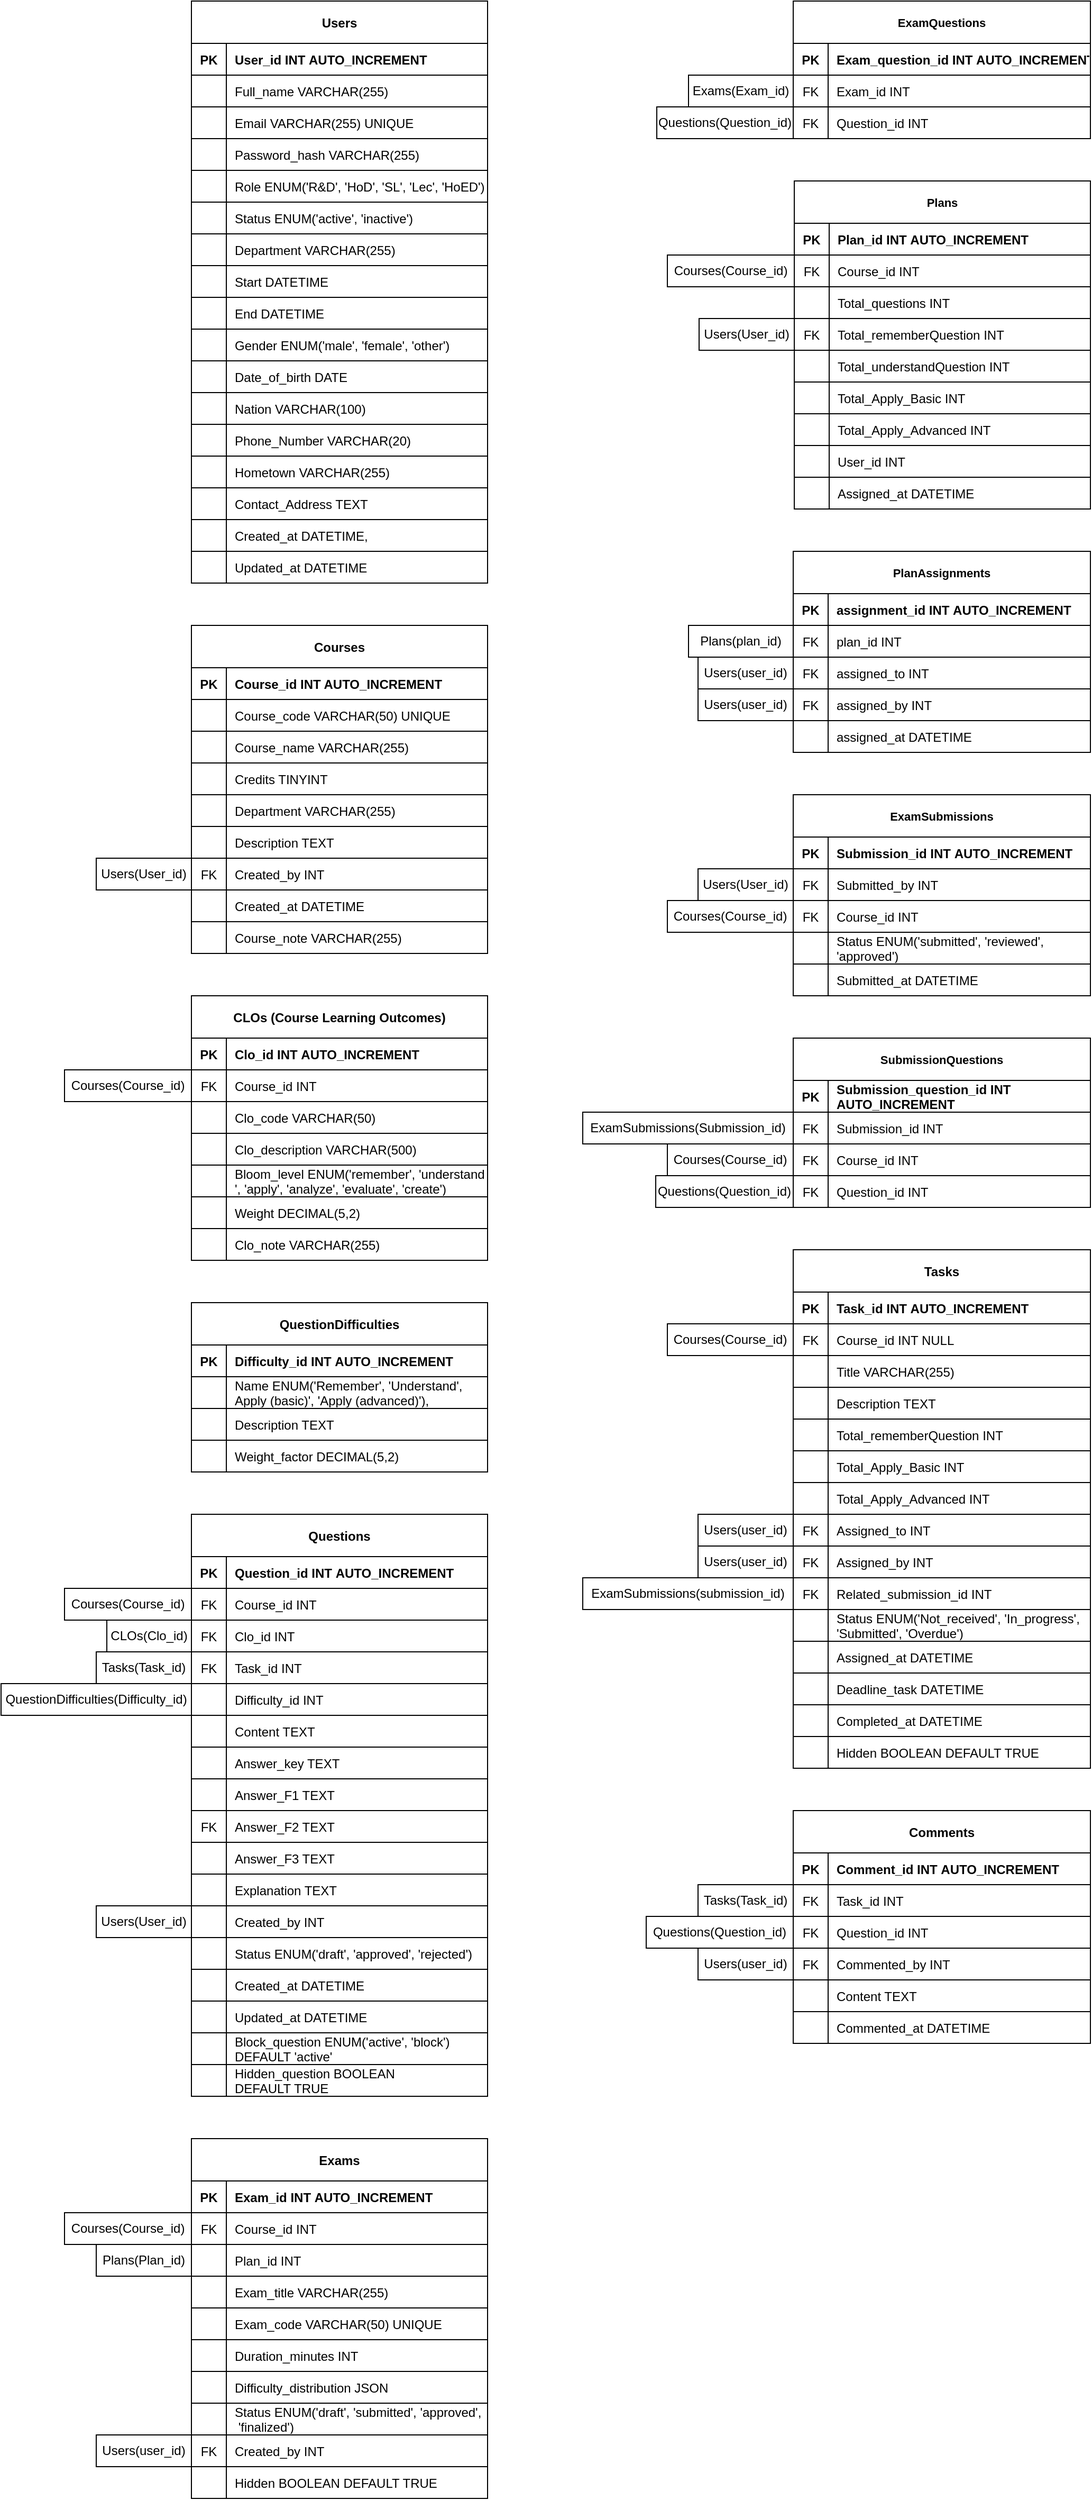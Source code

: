 <mxfile version="27.0.8">
  <diagram id="R2lEEEUBdFMjLlhIrx00" name="Page-1">
    <mxGraphModel dx="2709" dy="1289" grid="1" gridSize="10" guides="1" tooltips="1" connect="1" arrows="1" fold="1" page="1" pageScale="1" pageWidth="850" pageHeight="1100" math="0" shadow="0" extFonts="Permanent Marker^https://fonts.googleapis.com/css?family=Permanent+Marker">
      <root>
        <mxCell id="0" />
        <mxCell id="1" parent="0" />
        <mxCell id="C-vyLk0tnHw3VtMMgP7b-23" value="Users" style="shape=table;startSize=40;container=1;collapsible=1;childLayout=tableLayout;fixedRows=1;rowLines=1;fontStyle=1;align=center;resizeLast=0;swimlaneLine=1;fixDash=0;shadow=0;fontSize=12;movable=0;resizable=0;rotatable=0;deletable=0;editable=0;locked=1;connectable=0;" parent="1" vertex="1">
          <mxGeometry x="-850" width="280" height="550.0" as="geometry" />
        </mxCell>
        <mxCell id="C-vyLk0tnHw3VtMMgP7b-24" value="" style="shape=partialRectangle;collapsible=0;dropTarget=0;pointerEvents=0;fillColor=none;points=[[0,0.5],[1,0.5]];portConstraint=eastwest;top=0;left=0;right=0;bottom=1;fixDash=0;resizeLast=0;shadow=0;fontSize=12;movable=1;resizable=1;rotatable=1;deletable=1;editable=1;locked=0;connectable=1;" parent="C-vyLk0tnHw3VtMMgP7b-23" vertex="1">
          <mxGeometry y="40" width="280" height="30" as="geometry" />
        </mxCell>
        <mxCell id="C-vyLk0tnHw3VtMMgP7b-25" value="PK" style="shape=partialRectangle;overflow=hidden;connectable=1;fillColor=none;top=0;left=0;bottom=0;right=0;fontStyle=1;fixDash=0;resizeLast=0;shadow=0;fontSize=12;movable=1;resizable=1;rotatable=1;deletable=1;editable=1;locked=0;" parent="C-vyLk0tnHw3VtMMgP7b-24" vertex="1">
          <mxGeometry width="33" height="30" as="geometry">
            <mxRectangle width="33" height="30" as="alternateBounds" />
          </mxGeometry>
        </mxCell>
        <mxCell id="C-vyLk0tnHw3VtMMgP7b-26" value="User_id INT AUTO_INCREMENT" style="shape=partialRectangle;overflow=hidden;connectable=1;fillColor=none;top=0;left=0;bottom=0;right=0;align=left;spacingLeft=6;fontStyle=1;fixDash=0;resizeLast=0;shadow=0;fontSize=12;movable=1;resizable=1;rotatable=1;deletable=1;editable=1;locked=0;" parent="C-vyLk0tnHw3VtMMgP7b-24" vertex="1">
          <mxGeometry x="33" width="247" height="30" as="geometry">
            <mxRectangle width="247" height="30" as="alternateBounds" />
          </mxGeometry>
        </mxCell>
        <mxCell id="C-vyLk0tnHw3VtMMgP7b-27" value="" style="shape=partialRectangle;collapsible=0;dropTarget=0;pointerEvents=0;fillColor=none;points=[[0,0.5],[1,0.5]];portConstraint=eastwest;top=0;left=0;right=0;bottom=0;fixDash=0;resizeLast=0;shadow=0;fontSize=12;movable=1;resizable=1;rotatable=1;deletable=1;editable=1;locked=0;connectable=1;" parent="C-vyLk0tnHw3VtMMgP7b-23" vertex="1">
          <mxGeometry y="70" width="280" height="30" as="geometry" />
        </mxCell>
        <mxCell id="C-vyLk0tnHw3VtMMgP7b-28" value="" style="shape=partialRectangle;overflow=hidden;connectable=1;fillColor=none;top=0;left=0;bottom=0;right=0;fixDash=0;resizeLast=0;shadow=0;fontSize=12;movable=1;resizable=1;rotatable=1;deletable=1;editable=1;locked=0;" parent="C-vyLk0tnHw3VtMMgP7b-27" vertex="1">
          <mxGeometry width="33" height="30" as="geometry">
            <mxRectangle width="33" height="30" as="alternateBounds" />
          </mxGeometry>
        </mxCell>
        <mxCell id="C-vyLk0tnHw3VtMMgP7b-29" value="Full_name VARCHAR(255)" style="shape=partialRectangle;overflow=hidden;connectable=1;fillColor=none;top=0;left=0;bottom=0;right=0;align=left;spacingLeft=6;fixDash=0;resizeLast=0;shadow=0;fontSize=12;movable=1;resizable=1;rotatable=1;deletable=1;editable=1;locked=0;" parent="C-vyLk0tnHw3VtMMgP7b-27" vertex="1">
          <mxGeometry x="33" width="247" height="30" as="geometry">
            <mxRectangle width="247" height="30" as="alternateBounds" />
          </mxGeometry>
        </mxCell>
        <mxCell id="5nSqA9O4YfpTEkWZaX1V-44" value="" style="shape=partialRectangle;collapsible=0;dropTarget=0;pointerEvents=0;fillColor=none;points=[[0,0.5],[1,0.5]];portConstraint=eastwest;top=0;left=0;right=0;bottom=0;fixDash=0;resizeLast=0;shadow=0;fontSize=12;movable=1;resizable=1;rotatable=1;deletable=1;editable=1;locked=0;connectable=1;" parent="C-vyLk0tnHw3VtMMgP7b-23" vertex="1">
          <mxGeometry y="100" width="280" height="30" as="geometry" />
        </mxCell>
        <mxCell id="5nSqA9O4YfpTEkWZaX1V-45" value="" style="shape=partialRectangle;overflow=hidden;connectable=1;fillColor=none;top=0;left=0;bottom=0;right=0;fixDash=0;resizeLast=0;shadow=0;fontSize=12;movable=1;resizable=1;rotatable=1;deletable=1;editable=1;locked=0;" parent="5nSqA9O4YfpTEkWZaX1V-44" vertex="1">
          <mxGeometry width="33" height="30" as="geometry">
            <mxRectangle width="33" height="30" as="alternateBounds" />
          </mxGeometry>
        </mxCell>
        <mxCell id="5nSqA9O4YfpTEkWZaX1V-46" value="Email VARCHAR(255) UNIQUE" style="shape=partialRectangle;overflow=hidden;connectable=1;fillColor=none;top=0;left=0;bottom=0;right=0;align=left;spacingLeft=6;fixDash=0;resizeLast=0;shadow=0;fontSize=12;movable=1;resizable=1;rotatable=1;deletable=1;editable=1;locked=0;" parent="5nSqA9O4YfpTEkWZaX1V-44" vertex="1">
          <mxGeometry x="33" width="247" height="30" as="geometry">
            <mxRectangle width="247" height="30" as="alternateBounds" />
          </mxGeometry>
        </mxCell>
        <mxCell id="5nSqA9O4YfpTEkWZaX1V-47" value="" style="shape=partialRectangle;collapsible=0;dropTarget=0;pointerEvents=0;fillColor=none;points=[[0,0.5],[1,0.5]];portConstraint=eastwest;top=0;left=0;right=0;bottom=0;fixDash=0;resizeLast=0;shadow=0;fontSize=12;movable=1;resizable=1;rotatable=1;deletable=1;editable=1;locked=0;connectable=1;" parent="C-vyLk0tnHw3VtMMgP7b-23" vertex="1">
          <mxGeometry y="130" width="280" height="30" as="geometry" />
        </mxCell>
        <mxCell id="5nSqA9O4YfpTEkWZaX1V-48" value="" style="shape=partialRectangle;overflow=hidden;connectable=1;fillColor=none;top=0;left=0;bottom=0;right=0;fixDash=0;resizeLast=0;shadow=0;fontSize=12;movable=1;resizable=1;rotatable=1;deletable=1;editable=1;locked=0;" parent="5nSqA9O4YfpTEkWZaX1V-47" vertex="1">
          <mxGeometry width="33" height="30" as="geometry">
            <mxRectangle width="33" height="30" as="alternateBounds" />
          </mxGeometry>
        </mxCell>
        <mxCell id="5nSqA9O4YfpTEkWZaX1V-49" value="Password_hash VARCHAR(255)" style="shape=partialRectangle;overflow=hidden;connectable=1;fillColor=none;top=0;left=0;bottom=0;right=0;align=left;spacingLeft=6;fixDash=0;resizeLast=0;shadow=0;fontSize=12;movable=1;resizable=1;rotatable=1;deletable=1;editable=1;locked=0;" parent="5nSqA9O4YfpTEkWZaX1V-47" vertex="1">
          <mxGeometry x="33" width="247" height="30" as="geometry">
            <mxRectangle width="247" height="30" as="alternateBounds" />
          </mxGeometry>
        </mxCell>
        <mxCell id="5nSqA9O4YfpTEkWZaX1V-50" value="" style="shape=partialRectangle;collapsible=0;dropTarget=0;pointerEvents=0;fillColor=none;points=[[0,0.5],[1,0.5]];portConstraint=eastwest;top=0;left=0;right=0;bottom=0;fixDash=0;resizeLast=0;shadow=0;fontSize=12;movable=1;resizable=1;rotatable=1;deletable=1;editable=1;locked=0;connectable=1;" parent="C-vyLk0tnHw3VtMMgP7b-23" vertex="1">
          <mxGeometry y="160" width="280" height="30" as="geometry" />
        </mxCell>
        <mxCell id="5nSqA9O4YfpTEkWZaX1V-51" value="" style="shape=partialRectangle;overflow=hidden;connectable=1;fillColor=none;top=0;left=0;bottom=0;right=0;fixDash=0;resizeLast=0;shadow=0;fontSize=12;movable=1;resizable=1;rotatable=1;deletable=1;editable=1;locked=0;" parent="5nSqA9O4YfpTEkWZaX1V-50" vertex="1">
          <mxGeometry width="33" height="30" as="geometry">
            <mxRectangle width="33" height="30" as="alternateBounds" />
          </mxGeometry>
        </mxCell>
        <mxCell id="5nSqA9O4YfpTEkWZaX1V-52" value="Role ENUM(&#39;R&amp;D&#39;, &#39;HoD&#39;, &#39;SL&#39;, &#39;Lec&#39;, &#39;HoED&#39;)" style="shape=partialRectangle;overflow=hidden;connectable=1;fillColor=none;top=0;left=0;bottom=0;right=0;align=left;spacingLeft=6;fixDash=0;resizeLast=0;shadow=0;fontSize=12;movable=1;resizable=1;rotatable=1;deletable=1;editable=1;locked=0;" parent="5nSqA9O4YfpTEkWZaX1V-50" vertex="1">
          <mxGeometry x="33" width="247" height="30" as="geometry">
            <mxRectangle width="247" height="30" as="alternateBounds" />
          </mxGeometry>
        </mxCell>
        <mxCell id="5nSqA9O4YfpTEkWZaX1V-53" value="" style="shape=partialRectangle;collapsible=0;dropTarget=0;pointerEvents=0;fillColor=none;points=[[0,0.5],[1,0.5]];portConstraint=eastwest;top=0;left=0;right=0;bottom=0;fixDash=0;resizeLast=0;shadow=0;fontSize=12;movable=1;resizable=1;rotatable=1;deletable=1;editable=1;locked=0;connectable=1;" parent="C-vyLk0tnHw3VtMMgP7b-23" vertex="1">
          <mxGeometry y="190" width="280" height="30" as="geometry" />
        </mxCell>
        <mxCell id="5nSqA9O4YfpTEkWZaX1V-54" value="" style="shape=partialRectangle;overflow=hidden;connectable=1;fillColor=none;top=0;left=0;bottom=0;right=0;fixDash=0;resizeLast=0;shadow=0;fontSize=12;movable=1;resizable=1;rotatable=1;deletable=1;editable=1;locked=0;" parent="5nSqA9O4YfpTEkWZaX1V-53" vertex="1">
          <mxGeometry width="33" height="30" as="geometry">
            <mxRectangle width="33" height="30" as="alternateBounds" />
          </mxGeometry>
        </mxCell>
        <mxCell id="5nSqA9O4YfpTEkWZaX1V-55" value="Status ENUM(&#39;active&#39;, &#39;inactive&#39;)" style="shape=partialRectangle;overflow=hidden;connectable=1;fillColor=none;top=0;left=0;bottom=0;right=0;align=left;spacingLeft=6;fixDash=0;resizeLast=0;shadow=0;fontSize=12;movable=1;resizable=1;rotatable=1;deletable=1;editable=1;locked=0;" parent="5nSqA9O4YfpTEkWZaX1V-53" vertex="1">
          <mxGeometry x="33" width="247" height="30" as="geometry">
            <mxRectangle width="247" height="30" as="alternateBounds" />
          </mxGeometry>
        </mxCell>
        <mxCell id="5nSqA9O4YfpTEkWZaX1V-56" value="" style="shape=partialRectangle;collapsible=0;dropTarget=0;pointerEvents=0;fillColor=none;points=[[0,0.5],[1,0.5]];portConstraint=eastwest;top=0;left=0;right=0;bottom=0;fixDash=0;resizeLast=0;shadow=0;fontSize=12;movable=1;resizable=1;rotatable=1;deletable=1;editable=1;locked=0;connectable=1;" parent="C-vyLk0tnHw3VtMMgP7b-23" vertex="1">
          <mxGeometry y="220" width="280" height="30" as="geometry" />
        </mxCell>
        <mxCell id="5nSqA9O4YfpTEkWZaX1V-57" value="" style="shape=partialRectangle;overflow=hidden;connectable=1;fillColor=none;top=0;left=0;bottom=0;right=0;fixDash=0;resizeLast=0;shadow=0;fontSize=12;movable=1;resizable=1;rotatable=1;deletable=1;editable=1;locked=0;" parent="5nSqA9O4YfpTEkWZaX1V-56" vertex="1">
          <mxGeometry width="33" height="30" as="geometry">
            <mxRectangle width="33" height="30" as="alternateBounds" />
          </mxGeometry>
        </mxCell>
        <mxCell id="5nSqA9O4YfpTEkWZaX1V-58" value="Department VARCHAR(255)" style="shape=partialRectangle;overflow=hidden;connectable=1;fillColor=none;top=0;left=0;bottom=0;right=0;align=left;spacingLeft=6;fixDash=0;resizeLast=0;shadow=0;fontSize=12;movable=1;resizable=1;rotatable=1;deletable=1;editable=1;locked=0;" parent="5nSqA9O4YfpTEkWZaX1V-56" vertex="1">
          <mxGeometry x="33" width="247" height="30" as="geometry">
            <mxRectangle width="247" height="30" as="alternateBounds" />
          </mxGeometry>
        </mxCell>
        <mxCell id="5nSqA9O4YfpTEkWZaX1V-59" value="" style="shape=partialRectangle;collapsible=0;dropTarget=0;pointerEvents=0;fillColor=none;points=[[0,0.5],[1,0.5]];portConstraint=eastwest;top=0;left=0;right=0;bottom=0;fixDash=0;resizeLast=0;shadow=0;fontSize=12;movable=1;resizable=1;rotatable=1;deletable=1;editable=1;locked=0;connectable=1;" parent="C-vyLk0tnHw3VtMMgP7b-23" vertex="1">
          <mxGeometry y="250" width="280" height="30" as="geometry" />
        </mxCell>
        <mxCell id="5nSqA9O4YfpTEkWZaX1V-60" value="" style="shape=partialRectangle;overflow=hidden;connectable=1;fillColor=none;top=0;left=0;bottom=0;right=0;fixDash=0;resizeLast=0;shadow=0;fontSize=12;movable=1;resizable=1;rotatable=1;deletable=1;editable=1;locked=0;" parent="5nSqA9O4YfpTEkWZaX1V-59" vertex="1">
          <mxGeometry width="33" height="30" as="geometry">
            <mxRectangle width="33" height="30" as="alternateBounds" />
          </mxGeometry>
        </mxCell>
        <mxCell id="5nSqA9O4YfpTEkWZaX1V-61" value="Start DATETIME" style="shape=partialRectangle;overflow=hidden;connectable=1;fillColor=none;top=0;left=0;bottom=0;right=0;align=left;spacingLeft=6;fixDash=0;resizeLast=0;shadow=0;fontSize=12;movable=1;resizable=1;rotatable=1;deletable=1;editable=1;locked=0;" parent="5nSqA9O4YfpTEkWZaX1V-59" vertex="1">
          <mxGeometry x="33" width="247" height="30" as="geometry">
            <mxRectangle width="247" height="30" as="alternateBounds" />
          </mxGeometry>
        </mxCell>
        <mxCell id="4hvcvzk1h8MnwRunJGTO-26" value="" style="shape=partialRectangle;collapsible=0;dropTarget=0;pointerEvents=0;fillColor=none;points=[[0,0.5],[1,0.5]];portConstraint=eastwest;top=0;left=0;right=0;bottom=0;fixDash=0;resizeLast=0;shadow=0;fontSize=12;movable=1;resizable=1;rotatable=1;deletable=1;editable=1;locked=0;connectable=1;" parent="C-vyLk0tnHw3VtMMgP7b-23" vertex="1">
          <mxGeometry y="280" width="280" height="30" as="geometry" />
        </mxCell>
        <mxCell id="4hvcvzk1h8MnwRunJGTO-27" value="" style="shape=partialRectangle;overflow=hidden;connectable=1;fillColor=none;top=0;left=0;bottom=0;right=0;fixDash=0;resizeLast=0;shadow=0;fontSize=12;movable=1;resizable=1;rotatable=1;deletable=1;editable=1;locked=0;" parent="4hvcvzk1h8MnwRunJGTO-26" vertex="1">
          <mxGeometry width="33" height="30" as="geometry">
            <mxRectangle width="33" height="30" as="alternateBounds" />
          </mxGeometry>
        </mxCell>
        <mxCell id="4hvcvzk1h8MnwRunJGTO-28" value="End DATETIME" style="shape=partialRectangle;overflow=hidden;connectable=1;fillColor=none;top=0;left=0;bottom=0;right=0;align=left;spacingLeft=6;fixDash=0;resizeLast=0;shadow=0;fontSize=12;movable=1;resizable=1;rotatable=1;deletable=1;editable=1;locked=0;" parent="4hvcvzk1h8MnwRunJGTO-26" vertex="1">
          <mxGeometry x="33" width="247" height="30" as="geometry">
            <mxRectangle width="247" height="30" as="alternateBounds" />
          </mxGeometry>
        </mxCell>
        <mxCell id="4hvcvzk1h8MnwRunJGTO-29" value="" style="shape=partialRectangle;collapsible=0;dropTarget=0;pointerEvents=0;fillColor=none;points=[[0,0.5],[1,0.5]];portConstraint=eastwest;top=0;left=0;right=0;bottom=0;fixDash=0;resizeLast=0;shadow=0;fontSize=12;movable=1;resizable=1;rotatable=1;deletable=1;editable=1;locked=0;connectable=1;" parent="C-vyLk0tnHw3VtMMgP7b-23" vertex="1">
          <mxGeometry y="310" width="280" height="30" as="geometry" />
        </mxCell>
        <mxCell id="4hvcvzk1h8MnwRunJGTO-30" value="" style="shape=partialRectangle;overflow=hidden;connectable=1;fillColor=none;top=0;left=0;bottom=0;right=0;fixDash=0;resizeLast=0;shadow=0;fontSize=12;movable=1;resizable=1;rotatable=1;deletable=1;editable=1;locked=0;" parent="4hvcvzk1h8MnwRunJGTO-29" vertex="1">
          <mxGeometry width="33" height="30" as="geometry">
            <mxRectangle width="33" height="30" as="alternateBounds" />
          </mxGeometry>
        </mxCell>
        <mxCell id="4hvcvzk1h8MnwRunJGTO-31" value="Gender ENUM(&#39;male&#39;, &#39;female&#39;, &#39;other&#39;)" style="shape=partialRectangle;overflow=hidden;connectable=1;fillColor=none;top=0;left=0;bottom=0;right=0;align=left;spacingLeft=6;fixDash=0;resizeLast=0;shadow=0;fontSize=12;movable=1;resizable=1;rotatable=1;deletable=1;editable=1;locked=0;" parent="4hvcvzk1h8MnwRunJGTO-29" vertex="1">
          <mxGeometry x="33" width="247" height="30" as="geometry">
            <mxRectangle width="247" height="30" as="alternateBounds" />
          </mxGeometry>
        </mxCell>
        <mxCell id="4hvcvzk1h8MnwRunJGTO-32" value="" style="shape=partialRectangle;collapsible=0;dropTarget=0;pointerEvents=0;fillColor=none;points=[[0,0.5],[1,0.5]];portConstraint=eastwest;top=0;left=0;right=0;bottom=0;fixDash=0;resizeLast=0;shadow=0;fontSize=12;movable=1;resizable=1;rotatable=1;deletable=1;editable=1;locked=0;connectable=1;" parent="C-vyLk0tnHw3VtMMgP7b-23" vertex="1">
          <mxGeometry y="340" width="280" height="30" as="geometry" />
        </mxCell>
        <mxCell id="4hvcvzk1h8MnwRunJGTO-33" value="" style="shape=partialRectangle;overflow=hidden;connectable=1;fillColor=none;top=0;left=0;bottom=0;right=0;fixDash=0;resizeLast=0;shadow=0;fontSize=12;movable=1;resizable=1;rotatable=1;deletable=1;editable=1;locked=0;" parent="4hvcvzk1h8MnwRunJGTO-32" vertex="1">
          <mxGeometry width="33" height="30" as="geometry">
            <mxRectangle width="33" height="30" as="alternateBounds" />
          </mxGeometry>
        </mxCell>
        <mxCell id="4hvcvzk1h8MnwRunJGTO-34" value="Date_of_birth DATE" style="shape=partialRectangle;overflow=hidden;connectable=1;fillColor=none;top=0;left=0;bottom=0;right=0;align=left;spacingLeft=6;fixDash=0;resizeLast=0;shadow=0;fontSize=12;movable=1;resizable=1;rotatable=1;deletable=1;editable=1;locked=0;" parent="4hvcvzk1h8MnwRunJGTO-32" vertex="1">
          <mxGeometry x="33" width="247" height="30" as="geometry">
            <mxRectangle width="247" height="30" as="alternateBounds" />
          </mxGeometry>
        </mxCell>
        <mxCell id="4hvcvzk1h8MnwRunJGTO-35" value="" style="shape=partialRectangle;collapsible=0;dropTarget=0;pointerEvents=0;fillColor=none;points=[[0,0.5],[1,0.5]];portConstraint=eastwest;top=0;left=0;right=0;bottom=0;fixDash=0;resizeLast=0;shadow=0;fontSize=12;movable=1;resizable=1;rotatable=1;deletable=1;editable=1;locked=0;connectable=1;" parent="C-vyLk0tnHw3VtMMgP7b-23" vertex="1">
          <mxGeometry y="370" width="280" height="30" as="geometry" />
        </mxCell>
        <mxCell id="4hvcvzk1h8MnwRunJGTO-36" value="" style="shape=partialRectangle;overflow=hidden;connectable=1;fillColor=none;top=0;left=0;bottom=0;right=0;fixDash=0;resizeLast=0;shadow=0;fontSize=12;movable=1;resizable=1;rotatable=1;deletable=1;editable=1;locked=0;" parent="4hvcvzk1h8MnwRunJGTO-35" vertex="1">
          <mxGeometry width="33" height="30" as="geometry">
            <mxRectangle width="33" height="30" as="alternateBounds" />
          </mxGeometry>
        </mxCell>
        <mxCell id="4hvcvzk1h8MnwRunJGTO-37" value="Nation VARCHAR(100)" style="shape=partialRectangle;overflow=hidden;connectable=1;fillColor=none;top=0;left=0;bottom=0;right=0;align=left;spacingLeft=6;fixDash=0;resizeLast=0;shadow=0;fontSize=12;movable=1;resizable=1;rotatable=1;deletable=1;editable=1;locked=0;" parent="4hvcvzk1h8MnwRunJGTO-35" vertex="1">
          <mxGeometry x="33" width="247" height="30" as="geometry">
            <mxRectangle width="247" height="30" as="alternateBounds" />
          </mxGeometry>
        </mxCell>
        <mxCell id="4hvcvzk1h8MnwRunJGTO-38" value="" style="shape=partialRectangle;collapsible=0;dropTarget=0;pointerEvents=0;fillColor=none;points=[[0,0.5],[1,0.5]];portConstraint=eastwest;top=0;left=0;right=0;bottom=0;fixDash=0;resizeLast=0;shadow=0;fontSize=12;movable=1;resizable=1;rotatable=1;deletable=1;editable=1;locked=0;connectable=1;" parent="C-vyLk0tnHw3VtMMgP7b-23" vertex="1">
          <mxGeometry y="400" width="280" height="30" as="geometry" />
        </mxCell>
        <mxCell id="4hvcvzk1h8MnwRunJGTO-39" value="" style="shape=partialRectangle;overflow=hidden;connectable=1;fillColor=none;top=0;left=0;bottom=0;right=0;fixDash=0;resizeLast=0;shadow=0;fontSize=12;movable=1;resizable=1;rotatable=1;deletable=1;editable=1;locked=0;" parent="4hvcvzk1h8MnwRunJGTO-38" vertex="1">
          <mxGeometry width="33" height="30" as="geometry">
            <mxRectangle width="33" height="30" as="alternateBounds" />
          </mxGeometry>
        </mxCell>
        <mxCell id="4hvcvzk1h8MnwRunJGTO-40" value="Phone_Number VARCHAR(20)" style="shape=partialRectangle;overflow=hidden;connectable=1;fillColor=none;top=0;left=0;bottom=0;right=0;align=left;spacingLeft=6;fixDash=0;resizeLast=0;shadow=0;fontSize=12;movable=1;resizable=1;rotatable=1;deletable=1;editable=1;locked=0;" parent="4hvcvzk1h8MnwRunJGTO-38" vertex="1">
          <mxGeometry x="33" width="247" height="30" as="geometry">
            <mxRectangle width="247" height="30" as="alternateBounds" />
          </mxGeometry>
        </mxCell>
        <mxCell id="4hvcvzk1h8MnwRunJGTO-41" value="" style="shape=partialRectangle;collapsible=0;dropTarget=0;pointerEvents=0;fillColor=none;points=[[0,0.5],[1,0.5]];portConstraint=eastwest;top=0;left=0;right=0;bottom=0;fixDash=0;resizeLast=0;shadow=0;fontSize=12;movable=1;resizable=1;rotatable=1;deletable=1;editable=1;locked=0;connectable=1;" parent="C-vyLk0tnHw3VtMMgP7b-23" vertex="1">
          <mxGeometry y="430" width="280" height="30" as="geometry" />
        </mxCell>
        <mxCell id="4hvcvzk1h8MnwRunJGTO-42" value="" style="shape=partialRectangle;overflow=hidden;connectable=1;fillColor=none;top=0;left=0;bottom=0;right=0;fixDash=0;resizeLast=0;shadow=0;fontSize=12;movable=1;resizable=1;rotatable=1;deletable=1;editable=1;locked=0;" parent="4hvcvzk1h8MnwRunJGTO-41" vertex="1">
          <mxGeometry width="33" height="30" as="geometry">
            <mxRectangle width="33" height="30" as="alternateBounds" />
          </mxGeometry>
        </mxCell>
        <mxCell id="4hvcvzk1h8MnwRunJGTO-43" value="Hometown VARCHAR(255)" style="shape=partialRectangle;overflow=hidden;connectable=1;fillColor=none;top=0;left=0;bottom=0;right=0;align=left;spacingLeft=6;fixDash=0;resizeLast=0;shadow=0;fontSize=12;movable=1;resizable=1;rotatable=1;deletable=1;editable=1;locked=0;" parent="4hvcvzk1h8MnwRunJGTO-41" vertex="1">
          <mxGeometry x="33" width="247" height="30" as="geometry">
            <mxRectangle width="247" height="30" as="alternateBounds" />
          </mxGeometry>
        </mxCell>
        <mxCell id="4hvcvzk1h8MnwRunJGTO-44" value="" style="shape=partialRectangle;collapsible=0;dropTarget=0;pointerEvents=0;fillColor=none;points=[[0,0.5],[1,0.5]];portConstraint=eastwest;top=0;left=0;right=0;bottom=0;fixDash=0;resizeLast=0;shadow=0;fontSize=12;movable=1;resizable=1;rotatable=1;deletable=1;editable=1;locked=0;connectable=1;" parent="C-vyLk0tnHw3VtMMgP7b-23" vertex="1">
          <mxGeometry y="460" width="280" height="30" as="geometry" />
        </mxCell>
        <mxCell id="4hvcvzk1h8MnwRunJGTO-45" value="" style="shape=partialRectangle;overflow=hidden;connectable=1;fillColor=none;top=0;left=0;bottom=0;right=0;fixDash=0;resizeLast=0;shadow=0;fontSize=12;movable=1;resizable=1;rotatable=1;deletable=1;editable=1;locked=0;" parent="4hvcvzk1h8MnwRunJGTO-44" vertex="1">
          <mxGeometry width="33" height="30" as="geometry">
            <mxRectangle width="33" height="30" as="alternateBounds" />
          </mxGeometry>
        </mxCell>
        <mxCell id="4hvcvzk1h8MnwRunJGTO-46" value="Contact_Address TEXT" style="shape=partialRectangle;overflow=hidden;connectable=1;fillColor=none;top=0;left=0;bottom=0;right=0;align=left;spacingLeft=6;fixDash=0;resizeLast=0;shadow=0;fontSize=12;movable=1;resizable=1;rotatable=1;deletable=1;editable=1;locked=0;" parent="4hvcvzk1h8MnwRunJGTO-44" vertex="1">
          <mxGeometry x="33" width="247" height="30" as="geometry">
            <mxRectangle width="247" height="30" as="alternateBounds" />
          </mxGeometry>
        </mxCell>
        <mxCell id="4hvcvzk1h8MnwRunJGTO-50" value="" style="shape=partialRectangle;collapsible=0;dropTarget=0;pointerEvents=0;fillColor=none;points=[[0,0.5],[1,0.5]];portConstraint=eastwest;top=0;left=0;right=0;bottom=0;fixDash=0;resizeLast=0;shadow=0;fontSize=12;movable=1;resizable=1;rotatable=1;deletable=1;editable=1;locked=0;connectable=1;" parent="C-vyLk0tnHw3VtMMgP7b-23" vertex="1">
          <mxGeometry y="490" width="280" height="30" as="geometry" />
        </mxCell>
        <mxCell id="4hvcvzk1h8MnwRunJGTO-51" value="" style="shape=partialRectangle;overflow=hidden;connectable=1;fillColor=none;top=0;left=0;bottom=0;right=0;fixDash=0;resizeLast=0;shadow=0;fontSize=12;movable=1;resizable=1;rotatable=1;deletable=1;editable=1;locked=0;" parent="4hvcvzk1h8MnwRunJGTO-50" vertex="1">
          <mxGeometry width="33" height="30" as="geometry">
            <mxRectangle width="33" height="30" as="alternateBounds" />
          </mxGeometry>
        </mxCell>
        <mxCell id="4hvcvzk1h8MnwRunJGTO-52" value="Created_at DATETIME," style="shape=partialRectangle;overflow=hidden;connectable=1;fillColor=none;top=0;left=0;bottom=0;right=0;align=left;spacingLeft=6;fixDash=0;resizeLast=0;shadow=0;fontSize=12;movable=1;resizable=1;rotatable=1;deletable=1;editable=1;locked=0;" parent="4hvcvzk1h8MnwRunJGTO-50" vertex="1">
          <mxGeometry x="33" width="247" height="30" as="geometry">
            <mxRectangle width="247" height="30" as="alternateBounds" />
          </mxGeometry>
        </mxCell>
        <mxCell id="4hvcvzk1h8MnwRunJGTO-53" value="" style="shape=partialRectangle;collapsible=0;dropTarget=0;pointerEvents=0;fillColor=none;points=[[0,0.5],[1,0.5]];portConstraint=eastwest;top=0;left=0;right=0;bottom=0;fixDash=0;resizeLast=0;shadow=0;fontSize=12;movable=1;resizable=1;rotatable=1;deletable=1;editable=1;locked=0;connectable=1;" parent="C-vyLk0tnHw3VtMMgP7b-23" vertex="1">
          <mxGeometry y="520" width="280" height="30" as="geometry" />
        </mxCell>
        <mxCell id="4hvcvzk1h8MnwRunJGTO-54" value="" style="shape=partialRectangle;overflow=hidden;connectable=1;fillColor=none;top=0;left=0;bottom=0;right=0;fixDash=0;resizeLast=0;shadow=0;fontSize=12;movable=1;resizable=1;rotatable=1;deletable=1;editable=1;locked=0;" parent="4hvcvzk1h8MnwRunJGTO-53" vertex="1">
          <mxGeometry width="33" height="30" as="geometry">
            <mxRectangle width="33" height="30" as="alternateBounds" />
          </mxGeometry>
        </mxCell>
        <mxCell id="4hvcvzk1h8MnwRunJGTO-55" value="Updated_at DATETIME" style="shape=partialRectangle;overflow=hidden;connectable=1;fillColor=none;top=0;left=0;bottom=0;right=0;align=left;spacingLeft=6;fixDash=0;resizeLast=0;shadow=0;fontSize=12;movable=1;resizable=1;rotatable=1;deletable=1;editable=1;locked=0;" parent="4hvcvzk1h8MnwRunJGTO-53" vertex="1">
          <mxGeometry x="33" width="247" height="30" as="geometry">
            <mxRectangle width="247" height="30" as="alternateBounds" />
          </mxGeometry>
        </mxCell>
        <mxCell id="5nSqA9O4YfpTEkWZaX1V-62" value="Courses" style="shape=table;startSize=40;container=1;collapsible=1;childLayout=tableLayout;fixedRows=1;rowLines=1;fontStyle=1;align=center;resizeLast=0;swimlaneLine=1;fixDash=0;shadow=0;fontSize=12;movable=0;resizable=0;rotatable=0;deletable=0;editable=0;locked=1;connectable=0;" parent="1" vertex="1">
          <mxGeometry x="-850" y="590" width="280" height="310" as="geometry" />
        </mxCell>
        <mxCell id="5nSqA9O4YfpTEkWZaX1V-63" value="" style="shape=partialRectangle;collapsible=0;dropTarget=0;pointerEvents=0;fillColor=none;points=[[0,0.5],[1,0.5]];portConstraint=eastwest;top=0;left=0;right=0;bottom=1;fixDash=0;resizeLast=0;shadow=0;fontSize=12;movable=1;resizable=1;rotatable=1;deletable=1;editable=1;locked=0;connectable=1;" parent="5nSqA9O4YfpTEkWZaX1V-62" vertex="1">
          <mxGeometry y="40" width="280" height="30" as="geometry" />
        </mxCell>
        <mxCell id="5nSqA9O4YfpTEkWZaX1V-64" value="PK" style="shape=partialRectangle;overflow=hidden;connectable=1;fillColor=none;top=0;left=0;bottom=0;right=0;fontStyle=1;fixDash=0;resizeLast=0;shadow=0;fontSize=12;movable=1;resizable=1;rotatable=1;deletable=1;editable=1;locked=0;" parent="5nSqA9O4YfpTEkWZaX1V-63" vertex="1">
          <mxGeometry width="33" height="30" as="geometry">
            <mxRectangle width="33" height="30" as="alternateBounds" />
          </mxGeometry>
        </mxCell>
        <mxCell id="5nSqA9O4YfpTEkWZaX1V-65" value="Course_id INT AUTO_INCREMENT" style="shape=partialRectangle;overflow=hidden;connectable=1;fillColor=none;top=0;left=0;bottom=0;right=0;align=left;spacingLeft=6;fontStyle=1;fixDash=0;resizeLast=0;shadow=0;fontSize=12;movable=1;resizable=1;rotatable=1;deletable=1;editable=1;locked=0;" parent="5nSqA9O4YfpTEkWZaX1V-63" vertex="1">
          <mxGeometry x="33" width="247" height="30" as="geometry">
            <mxRectangle width="247" height="30" as="alternateBounds" />
          </mxGeometry>
        </mxCell>
        <mxCell id="5nSqA9O4YfpTEkWZaX1V-66" value="" style="shape=partialRectangle;collapsible=0;dropTarget=0;pointerEvents=0;fillColor=none;points=[[0,0.5],[1,0.5]];portConstraint=eastwest;top=0;left=0;right=0;bottom=0;fixDash=0;resizeLast=0;shadow=0;fontSize=12;movable=1;resizable=1;rotatable=1;deletable=1;editable=1;locked=0;connectable=1;" parent="5nSqA9O4YfpTEkWZaX1V-62" vertex="1">
          <mxGeometry y="70" width="280" height="30" as="geometry" />
        </mxCell>
        <mxCell id="5nSqA9O4YfpTEkWZaX1V-67" value="" style="shape=partialRectangle;overflow=hidden;connectable=1;fillColor=none;top=0;left=0;bottom=0;right=0;fixDash=0;resizeLast=0;shadow=0;fontSize=12;movable=1;resizable=1;rotatable=1;deletable=1;editable=1;locked=0;" parent="5nSqA9O4YfpTEkWZaX1V-66" vertex="1">
          <mxGeometry width="33" height="30" as="geometry">
            <mxRectangle width="33" height="30" as="alternateBounds" />
          </mxGeometry>
        </mxCell>
        <mxCell id="5nSqA9O4YfpTEkWZaX1V-68" value="Course_code VARCHAR(50) UNIQUE" style="shape=partialRectangle;overflow=hidden;connectable=1;fillColor=none;top=0;left=0;bottom=0;right=0;align=left;spacingLeft=6;fixDash=0;resizeLast=0;shadow=0;fontSize=12;movable=1;resizable=1;rotatable=1;deletable=1;editable=1;locked=0;" parent="5nSqA9O4YfpTEkWZaX1V-66" vertex="1">
          <mxGeometry x="33" width="247" height="30" as="geometry">
            <mxRectangle width="247" height="30" as="alternateBounds" />
          </mxGeometry>
        </mxCell>
        <mxCell id="5nSqA9O4YfpTEkWZaX1V-69" value="" style="shape=partialRectangle;collapsible=0;dropTarget=0;pointerEvents=0;fillColor=none;points=[[0,0.5],[1,0.5]];portConstraint=eastwest;top=0;left=0;right=0;bottom=0;fixDash=0;resizeLast=0;shadow=0;fontSize=12;movable=1;resizable=1;rotatable=1;deletable=1;editable=1;locked=0;connectable=1;" parent="5nSqA9O4YfpTEkWZaX1V-62" vertex="1">
          <mxGeometry y="100" width="280" height="30" as="geometry" />
        </mxCell>
        <mxCell id="5nSqA9O4YfpTEkWZaX1V-70" value="" style="shape=partialRectangle;overflow=hidden;connectable=1;fillColor=none;top=0;left=0;bottom=0;right=0;fixDash=0;resizeLast=0;shadow=0;fontSize=12;movable=1;resizable=1;rotatable=1;deletable=1;editable=1;locked=0;" parent="5nSqA9O4YfpTEkWZaX1V-69" vertex="1">
          <mxGeometry width="33" height="30" as="geometry">
            <mxRectangle width="33" height="30" as="alternateBounds" />
          </mxGeometry>
        </mxCell>
        <mxCell id="5nSqA9O4YfpTEkWZaX1V-71" value="Course_name VARCHAR(255)" style="shape=partialRectangle;overflow=hidden;connectable=1;fillColor=none;top=0;left=0;bottom=0;right=0;align=left;spacingLeft=6;fixDash=0;resizeLast=0;shadow=0;fontSize=12;movable=1;resizable=1;rotatable=1;deletable=1;editable=1;locked=0;" parent="5nSqA9O4YfpTEkWZaX1V-69" vertex="1">
          <mxGeometry x="33" width="247" height="30" as="geometry">
            <mxRectangle width="247" height="30" as="alternateBounds" />
          </mxGeometry>
        </mxCell>
        <mxCell id="5nSqA9O4YfpTEkWZaX1V-72" value="" style="shape=partialRectangle;collapsible=0;dropTarget=0;pointerEvents=0;fillColor=none;points=[[0,0.5],[1,0.5]];portConstraint=eastwest;top=0;left=0;right=0;bottom=0;fixDash=0;resizeLast=0;shadow=0;fontSize=12;movable=1;resizable=1;rotatable=1;deletable=1;editable=1;locked=0;connectable=1;" parent="5nSqA9O4YfpTEkWZaX1V-62" vertex="1">
          <mxGeometry y="130" width="280" height="30" as="geometry" />
        </mxCell>
        <mxCell id="5nSqA9O4YfpTEkWZaX1V-73" value="" style="shape=partialRectangle;overflow=hidden;connectable=1;fillColor=none;top=0;left=0;bottom=0;right=0;fixDash=0;resizeLast=0;shadow=0;fontSize=12;movable=1;resizable=1;rotatable=1;deletable=1;editable=1;locked=0;" parent="5nSqA9O4YfpTEkWZaX1V-72" vertex="1">
          <mxGeometry width="33" height="30" as="geometry">
            <mxRectangle width="33" height="30" as="alternateBounds" />
          </mxGeometry>
        </mxCell>
        <mxCell id="5nSqA9O4YfpTEkWZaX1V-74" value="Credits TINYINT" style="shape=partialRectangle;overflow=hidden;connectable=1;fillColor=none;top=0;left=0;bottom=0;right=0;align=left;spacingLeft=6;fixDash=0;resizeLast=0;shadow=0;fontSize=12;movable=1;resizable=1;rotatable=1;deletable=1;editable=1;locked=0;" parent="5nSqA9O4YfpTEkWZaX1V-72" vertex="1">
          <mxGeometry x="33" width="247" height="30" as="geometry">
            <mxRectangle width="247" height="30" as="alternateBounds" />
          </mxGeometry>
        </mxCell>
        <mxCell id="5nSqA9O4YfpTEkWZaX1V-75" value="" style="shape=partialRectangle;collapsible=0;dropTarget=0;pointerEvents=0;fillColor=none;points=[[0,0.5],[1,0.5]];portConstraint=eastwest;top=0;left=0;right=0;bottom=0;fixDash=0;resizeLast=0;shadow=0;fontSize=12;movable=1;resizable=1;rotatable=1;deletable=1;editable=1;locked=0;connectable=1;" parent="5nSqA9O4YfpTEkWZaX1V-62" vertex="1">
          <mxGeometry y="160" width="280" height="30" as="geometry" />
        </mxCell>
        <mxCell id="5nSqA9O4YfpTEkWZaX1V-76" value="" style="shape=partialRectangle;overflow=hidden;connectable=1;fillColor=none;top=0;left=0;bottom=0;right=0;fixDash=0;resizeLast=0;shadow=0;fontSize=12;movable=1;resizable=1;rotatable=1;deletable=1;editable=1;locked=0;" parent="5nSqA9O4YfpTEkWZaX1V-75" vertex="1">
          <mxGeometry width="33" height="30" as="geometry">
            <mxRectangle width="33" height="30" as="alternateBounds" />
          </mxGeometry>
        </mxCell>
        <mxCell id="5nSqA9O4YfpTEkWZaX1V-77" value="Department VARCHAR(255)" style="shape=partialRectangle;overflow=hidden;connectable=1;fillColor=none;top=0;left=0;bottom=0;right=0;align=left;spacingLeft=6;fixDash=0;resizeLast=0;shadow=0;fontSize=12;movable=1;resizable=1;rotatable=1;deletable=1;editable=1;locked=0;" parent="5nSqA9O4YfpTEkWZaX1V-75" vertex="1">
          <mxGeometry x="33" width="247" height="30" as="geometry">
            <mxRectangle width="247" height="30" as="alternateBounds" />
          </mxGeometry>
        </mxCell>
        <mxCell id="5nSqA9O4YfpTEkWZaX1V-81" value="" style="shape=partialRectangle;collapsible=0;dropTarget=0;pointerEvents=0;fillColor=none;points=[[0,0.5],[1,0.5]];portConstraint=eastwest;top=0;left=0;right=0;bottom=0;fixDash=0;resizeLast=0;shadow=0;fontSize=12;movable=1;resizable=1;rotatable=1;deletable=1;editable=1;locked=0;connectable=1;" parent="5nSqA9O4YfpTEkWZaX1V-62" vertex="1">
          <mxGeometry y="190" width="280" height="30" as="geometry" />
        </mxCell>
        <mxCell id="5nSqA9O4YfpTEkWZaX1V-82" value="" style="shape=partialRectangle;overflow=hidden;connectable=1;fillColor=none;top=0;left=0;bottom=0;right=0;fixDash=0;resizeLast=0;shadow=0;fontSize=12;movable=1;resizable=1;rotatable=1;deletable=1;editable=1;locked=0;" parent="5nSqA9O4YfpTEkWZaX1V-81" vertex="1">
          <mxGeometry width="33" height="30" as="geometry">
            <mxRectangle width="33" height="30" as="alternateBounds" />
          </mxGeometry>
        </mxCell>
        <mxCell id="5nSqA9O4YfpTEkWZaX1V-83" value="Description TEXT" style="shape=partialRectangle;overflow=hidden;connectable=1;fillColor=none;top=0;left=0;bottom=0;right=0;align=left;spacingLeft=6;fixDash=0;resizeLast=0;shadow=0;fontSize=12;movable=1;resizable=1;rotatable=1;deletable=1;editable=1;locked=0;" parent="5nSqA9O4YfpTEkWZaX1V-81" vertex="1">
          <mxGeometry x="33" width="247" height="30" as="geometry">
            <mxRectangle width="247" height="30" as="alternateBounds" />
          </mxGeometry>
        </mxCell>
        <mxCell id="5nSqA9O4YfpTEkWZaX1V-94" value="" style="shape=partialRectangle;collapsible=0;dropTarget=0;pointerEvents=0;fillColor=none;points=[[0,0.5],[1,0.5]];portConstraint=eastwest;top=0;left=0;right=0;bottom=0;fixDash=0;resizeLast=0;shadow=0;fontSize=12;movable=1;resizable=1;rotatable=1;deletable=1;editable=1;locked=0;connectable=1;" parent="5nSqA9O4YfpTEkWZaX1V-62" vertex="1">
          <mxGeometry y="220" width="280" height="30" as="geometry" />
        </mxCell>
        <UserObject label="FK" link="&#xa;&lt;span data-lucid-content=&quot;{&amp;quot;t&amp;quot;:&amp;quot;FK&amp;quot;,&amp;quot;m&amp;quot;:[{&amp;quot;s&amp;quot;:0,&amp;quot;n&amp;quot;:&amp;quot;a&amp;quot;,&amp;quot;v&amp;quot;:&amp;quot;center&amp;quot;},{&amp;quot;s&amp;quot;:0,&amp;quot;n&amp;quot;:&amp;quot;p&amp;quot;,&amp;quot;v&amp;quot;:1.2},{&amp;quot;s&amp;quot;:0,&amp;quot;n&amp;quot;:&amp;quot;c&amp;quot;,&amp;quot;v&amp;quot;:&amp;quot;#000000ff&amp;quot;,&amp;quot;e&amp;quot;:2},{&amp;quot;s&amp;quot;:0,&amp;quot;n&amp;quot;:&amp;quot;fc&amp;quot;,&amp;quot;v&amp;quot;:&amp;quot;Regular&amp;quot;,&amp;quot;e&amp;quot;:2},{&amp;quot;s&amp;quot;:0,&amp;quot;n&amp;quot;:&amp;quot;fid&amp;quot;,&amp;quot;v&amp;quot;:947029,&amp;quot;e&amp;quot;:2},{&amp;quot;s&amp;quot;:0,&amp;quot;n&amp;quot;:&amp;quot;fsp&amp;quot;,&amp;quot;v&amp;quot;:&amp;quot;ss_presetShapeStyle1_textStyle&amp;quot;,&amp;quot;e&amp;quot;:2},{&amp;quot;s&amp;quot;:0,&amp;quot;n&amp;quot;:&amp;quot;fsp2&amp;quot;,&amp;quot;v&amp;quot;:&amp;quot;ss_presetShapeStyle1_textStyle&amp;quot;,&amp;quot;e&amp;quot;:2},{&amp;quot;s&amp;quot;:0,&amp;quot;n&amp;quot;:&amp;quot;s&amp;quot;,&amp;quot;v&amp;quot;:17.778,&amp;quot;e&amp;quot;:2}]}&quot; data-lucid-type=&quot;application/vnd.lucid.text&quot;&gt;&lt;span style=&quot;color:#000000;font-size:13.333px;&quot;&gt;FK&lt;/span&gt;&lt;/span&gt;&#xa;&#xa;" id="5nSqA9O4YfpTEkWZaX1V-95">
          <mxCell style="shape=partialRectangle;overflow=hidden;connectable=1;fillColor=none;top=0;left=0;bottom=0;right=0;fixDash=0;resizeLast=0;shadow=0;fontSize=12;movable=1;resizable=1;rotatable=1;deletable=1;editable=1;locked=0;" parent="5nSqA9O4YfpTEkWZaX1V-94" vertex="1">
            <mxGeometry width="33" height="30" as="geometry">
              <mxRectangle width="33" height="30" as="alternateBounds" />
            </mxGeometry>
          </mxCell>
        </UserObject>
        <mxCell id="5nSqA9O4YfpTEkWZaX1V-96" value="Created_by INT" style="shape=partialRectangle;overflow=hidden;connectable=1;fillColor=none;top=0;left=0;bottom=0;right=0;align=left;spacingLeft=6;fixDash=0;resizeLast=0;shadow=0;fontSize=12;movable=1;resizable=1;rotatable=1;deletable=1;editable=1;locked=0;" parent="5nSqA9O4YfpTEkWZaX1V-94" vertex="1">
          <mxGeometry x="33" width="247" height="30" as="geometry">
            <mxRectangle width="247" height="30" as="alternateBounds" />
          </mxGeometry>
        </mxCell>
        <mxCell id="5nSqA9O4YfpTEkWZaX1V-97" value="" style="shape=partialRectangle;collapsible=0;dropTarget=0;pointerEvents=0;fillColor=none;points=[[0,0.5],[1,0.5]];portConstraint=eastwest;top=0;left=0;right=0;bottom=0;fixDash=0;resizeLast=0;shadow=0;fontSize=12;movable=1;resizable=1;rotatable=1;deletable=1;editable=1;locked=0;connectable=1;" parent="5nSqA9O4YfpTEkWZaX1V-62" vertex="1">
          <mxGeometry y="250" width="280" height="30" as="geometry" />
        </mxCell>
        <mxCell id="5nSqA9O4YfpTEkWZaX1V-98" value="" style="shape=partialRectangle;overflow=hidden;connectable=1;fillColor=none;top=0;left=0;bottom=0;right=0;fixDash=0;resizeLast=0;shadow=0;fontSize=12;movable=1;resizable=1;rotatable=1;deletable=1;editable=1;locked=0;" parent="5nSqA9O4YfpTEkWZaX1V-97" vertex="1">
          <mxGeometry width="33" height="30" as="geometry">
            <mxRectangle width="33" height="30" as="alternateBounds" />
          </mxGeometry>
        </mxCell>
        <mxCell id="5nSqA9O4YfpTEkWZaX1V-99" value="Created_at DATETIME" style="shape=partialRectangle;overflow=hidden;connectable=1;fillColor=none;top=0;left=0;bottom=0;right=0;align=left;spacingLeft=6;fixDash=0;resizeLast=0;shadow=0;fontSize=12;movable=1;resizable=1;rotatable=1;deletable=1;editable=1;locked=0;" parent="5nSqA9O4YfpTEkWZaX1V-97" vertex="1">
          <mxGeometry x="33" width="247" height="30" as="geometry">
            <mxRectangle width="247" height="30" as="alternateBounds" />
          </mxGeometry>
        </mxCell>
        <mxCell id="4hvcvzk1h8MnwRunJGTO-56" value="" style="shape=partialRectangle;collapsible=0;dropTarget=0;pointerEvents=0;fillColor=none;points=[[0,0.5],[1,0.5]];portConstraint=eastwest;top=0;left=0;right=0;bottom=0;fixDash=0;resizeLast=0;shadow=0;fontSize=12;movable=1;resizable=1;rotatable=1;deletable=1;editable=1;locked=0;connectable=1;" parent="5nSqA9O4YfpTEkWZaX1V-62" vertex="1">
          <mxGeometry y="280" width="280" height="30" as="geometry" />
        </mxCell>
        <mxCell id="4hvcvzk1h8MnwRunJGTO-57" value="" style="shape=partialRectangle;overflow=hidden;connectable=1;fillColor=none;top=0;left=0;bottom=0;right=0;fixDash=0;resizeLast=0;shadow=0;fontSize=12;movable=1;resizable=1;rotatable=1;deletable=1;editable=1;locked=0;" parent="4hvcvzk1h8MnwRunJGTO-56" vertex="1">
          <mxGeometry width="33" height="30" as="geometry">
            <mxRectangle width="33" height="30" as="alternateBounds" />
          </mxGeometry>
        </mxCell>
        <mxCell id="4hvcvzk1h8MnwRunJGTO-58" value="Course_note VARCHAR(255)" style="shape=partialRectangle;overflow=hidden;connectable=1;fillColor=none;top=0;left=0;bottom=0;right=0;align=left;spacingLeft=6;fixDash=0;resizeLast=0;shadow=0;fontSize=12;movable=1;resizable=1;rotatable=1;deletable=1;editable=1;locked=0;" parent="4hvcvzk1h8MnwRunJGTO-56" vertex="1">
          <mxGeometry x="33" width="247" height="30" as="geometry">
            <mxRectangle width="247" height="30" as="alternateBounds" />
          </mxGeometry>
        </mxCell>
        <mxCell id="5nSqA9O4YfpTEkWZaX1V-100" value="Users(User_id)" style="rounded=0;whiteSpace=wrap;html=1;fontSize=12;movable=1;resizable=1;rotatable=1;deletable=1;editable=1;locked=0;connectable=1;" parent="1" vertex="1">
          <mxGeometry x="-940" y="810" width="90" height="30" as="geometry" />
        </mxCell>
        <mxCell id="5nSqA9O4YfpTEkWZaX1V-101" value="CLOs (Course Learning Outcomes)" style="shape=table;startSize=40;container=1;collapsible=1;childLayout=tableLayout;fixedRows=1;rowLines=1;fontStyle=1;align=center;resizeLast=0;swimlaneLine=1;fixDash=0;shadow=0;fontSize=12;movable=0;resizable=0;rotatable=0;deletable=0;editable=0;locked=1;connectable=0;" parent="1" vertex="1">
          <mxGeometry x="-850" y="940" width="280" height="250" as="geometry" />
        </mxCell>
        <mxCell id="5nSqA9O4YfpTEkWZaX1V-102" value="" style="shape=partialRectangle;collapsible=0;dropTarget=0;pointerEvents=0;fillColor=none;points=[[0,0.5],[1,0.5]];portConstraint=eastwest;top=0;left=0;right=0;bottom=1;fixDash=0;resizeLast=0;shadow=0;fontSize=12;movable=1;resizable=1;rotatable=1;deletable=1;editable=1;locked=0;connectable=1;" parent="5nSqA9O4YfpTEkWZaX1V-101" vertex="1">
          <mxGeometry y="40" width="280" height="30" as="geometry" />
        </mxCell>
        <mxCell id="5nSqA9O4YfpTEkWZaX1V-103" value="PK" style="shape=partialRectangle;overflow=hidden;connectable=1;fillColor=none;top=0;left=0;bottom=0;right=0;fontStyle=1;fixDash=0;resizeLast=0;shadow=0;fontSize=12;movable=1;resizable=1;rotatable=1;deletable=1;editable=1;locked=0;" parent="5nSqA9O4YfpTEkWZaX1V-102" vertex="1">
          <mxGeometry width="33" height="30" as="geometry">
            <mxRectangle width="33" height="30" as="alternateBounds" />
          </mxGeometry>
        </mxCell>
        <mxCell id="5nSqA9O4YfpTEkWZaX1V-104" value="Clo_id INT AUTO_INCREMENT" style="shape=partialRectangle;overflow=hidden;connectable=1;fillColor=none;top=0;left=0;bottom=0;right=0;align=left;spacingLeft=6;fontStyle=1;fixDash=0;resizeLast=0;shadow=0;fontSize=12;movable=1;resizable=1;rotatable=1;deletable=1;editable=1;locked=0;" parent="5nSqA9O4YfpTEkWZaX1V-102" vertex="1">
          <mxGeometry x="33" width="247" height="30" as="geometry">
            <mxRectangle width="247" height="30" as="alternateBounds" />
          </mxGeometry>
        </mxCell>
        <mxCell id="5nSqA9O4YfpTEkWZaX1V-105" value="" style="shape=partialRectangle;collapsible=0;dropTarget=0;pointerEvents=0;fillColor=none;points=[[0,0.5],[1,0.5]];portConstraint=eastwest;top=0;left=0;right=0;bottom=0;fixDash=0;resizeLast=0;shadow=0;fontSize=12;movable=1;resizable=1;rotatable=1;deletable=1;editable=1;locked=0;connectable=1;" parent="5nSqA9O4YfpTEkWZaX1V-101" vertex="1">
          <mxGeometry y="70" width="280" height="30" as="geometry" />
        </mxCell>
        <mxCell id="5nSqA9O4YfpTEkWZaX1V-106" value="FK" style="shape=partialRectangle;overflow=hidden;connectable=1;fillColor=none;top=0;left=0;bottom=0;right=0;fixDash=0;resizeLast=0;shadow=0;fontSize=12;movable=1;resizable=1;rotatable=1;deletable=1;editable=1;locked=0;" parent="5nSqA9O4YfpTEkWZaX1V-105" vertex="1">
          <mxGeometry width="33" height="30" as="geometry">
            <mxRectangle width="33" height="30" as="alternateBounds" />
          </mxGeometry>
        </mxCell>
        <mxCell id="5nSqA9O4YfpTEkWZaX1V-107" value="Course_id INT" style="shape=partialRectangle;overflow=hidden;connectable=1;fillColor=none;top=0;left=0;bottom=0;right=0;align=left;spacingLeft=6;fixDash=0;resizeLast=0;shadow=0;fontSize=12;movable=1;resizable=1;rotatable=1;deletable=1;editable=1;locked=0;" parent="5nSqA9O4YfpTEkWZaX1V-105" vertex="1">
          <mxGeometry x="33" width="247" height="30" as="geometry">
            <mxRectangle width="247" height="30" as="alternateBounds" />
          </mxGeometry>
        </mxCell>
        <mxCell id="5nSqA9O4YfpTEkWZaX1V-108" value="" style="shape=partialRectangle;collapsible=0;dropTarget=0;pointerEvents=0;fillColor=none;points=[[0,0.5],[1,0.5]];portConstraint=eastwest;top=0;left=0;right=0;bottom=0;fixDash=0;resizeLast=0;shadow=0;fontSize=12;movable=1;resizable=1;rotatable=1;deletable=1;editable=1;locked=0;connectable=1;" parent="5nSqA9O4YfpTEkWZaX1V-101" vertex="1">
          <mxGeometry y="100" width="280" height="30" as="geometry" />
        </mxCell>
        <mxCell id="5nSqA9O4YfpTEkWZaX1V-109" value="" style="shape=partialRectangle;overflow=hidden;connectable=1;fillColor=none;top=0;left=0;bottom=0;right=0;fixDash=0;resizeLast=0;shadow=0;fontSize=12;movable=1;resizable=1;rotatable=1;deletable=1;editable=1;locked=0;" parent="5nSqA9O4YfpTEkWZaX1V-108" vertex="1">
          <mxGeometry width="33" height="30" as="geometry">
            <mxRectangle width="33" height="30" as="alternateBounds" />
          </mxGeometry>
        </mxCell>
        <mxCell id="5nSqA9O4YfpTEkWZaX1V-110" value="Clo_code VARCHAR(50)" style="shape=partialRectangle;overflow=hidden;connectable=1;fillColor=none;top=0;left=0;bottom=0;right=0;align=left;spacingLeft=6;fixDash=0;resizeLast=0;shadow=0;fontSize=12;movable=1;resizable=1;rotatable=1;deletable=1;editable=1;locked=0;" parent="5nSqA9O4YfpTEkWZaX1V-108" vertex="1">
          <mxGeometry x="33" width="247" height="30" as="geometry">
            <mxRectangle width="247" height="30" as="alternateBounds" />
          </mxGeometry>
        </mxCell>
        <mxCell id="5nSqA9O4YfpTEkWZaX1V-111" value="" style="shape=partialRectangle;collapsible=0;dropTarget=0;pointerEvents=0;fillColor=none;points=[[0,0.5],[1,0.5]];portConstraint=eastwest;top=0;left=0;right=0;bottom=0;fixDash=0;resizeLast=0;shadow=0;fontSize=12;movable=1;resizable=1;rotatable=1;deletable=1;editable=1;locked=0;connectable=1;" parent="5nSqA9O4YfpTEkWZaX1V-101" vertex="1">
          <mxGeometry y="130" width="280" height="30" as="geometry" />
        </mxCell>
        <mxCell id="5nSqA9O4YfpTEkWZaX1V-112" value="" style="shape=partialRectangle;overflow=hidden;connectable=1;fillColor=none;top=0;left=0;bottom=0;right=0;fixDash=0;resizeLast=0;shadow=0;fontSize=12;movable=1;resizable=1;rotatable=1;deletable=1;editable=1;locked=0;" parent="5nSqA9O4YfpTEkWZaX1V-111" vertex="1">
          <mxGeometry width="33" height="30" as="geometry">
            <mxRectangle width="33" height="30" as="alternateBounds" />
          </mxGeometry>
        </mxCell>
        <mxCell id="5nSqA9O4YfpTEkWZaX1V-113" value="Clo_description VARCHAR(500)" style="shape=partialRectangle;overflow=hidden;connectable=1;fillColor=none;top=0;left=0;bottom=0;right=0;align=left;spacingLeft=6;fixDash=0;resizeLast=0;shadow=0;fontSize=12;movable=1;resizable=1;rotatable=1;deletable=1;editable=1;locked=0;" parent="5nSqA9O4YfpTEkWZaX1V-111" vertex="1">
          <mxGeometry x="33" width="247" height="30" as="geometry">
            <mxRectangle width="247" height="30" as="alternateBounds" />
          </mxGeometry>
        </mxCell>
        <mxCell id="5nSqA9O4YfpTEkWZaX1V-114" value="" style="shape=partialRectangle;collapsible=0;dropTarget=0;pointerEvents=0;fillColor=none;points=[[0,0.5],[1,0.5]];portConstraint=eastwest;top=0;left=0;right=0;bottom=0;fixDash=0;resizeLast=0;shadow=0;fontSize=12;movable=1;resizable=1;rotatable=1;deletable=1;editable=1;locked=0;connectable=1;" parent="5nSqA9O4YfpTEkWZaX1V-101" vertex="1">
          <mxGeometry y="160" width="280" height="30" as="geometry" />
        </mxCell>
        <mxCell id="5nSqA9O4YfpTEkWZaX1V-115" value="" style="shape=partialRectangle;overflow=hidden;connectable=1;fillColor=none;top=0;left=0;bottom=0;right=0;fixDash=0;resizeLast=0;shadow=0;fontSize=12;movable=1;resizable=1;rotatable=1;deletable=1;editable=1;locked=0;" parent="5nSqA9O4YfpTEkWZaX1V-114" vertex="1">
          <mxGeometry width="33" height="30" as="geometry">
            <mxRectangle width="33" height="30" as="alternateBounds" />
          </mxGeometry>
        </mxCell>
        <mxCell id="5nSqA9O4YfpTEkWZaX1V-116" value="Bloom_level ENUM(&#39;remember&#39;, &#39;understand&#xa;&#39;, &#39;apply&#39;, &#39;analyze&#39;, &#39;evaluate&#39;, &#39;create&#39;)" style="shape=partialRectangle;overflow=hidden;connectable=1;fillColor=none;top=0;left=0;bottom=0;right=0;align=left;spacingLeft=6;fixDash=0;resizeLast=0;shadow=0;fontSize=12;movable=1;resizable=1;rotatable=1;deletable=1;editable=1;locked=0;" parent="5nSqA9O4YfpTEkWZaX1V-114" vertex="1">
          <mxGeometry x="33" width="247" height="30" as="geometry">
            <mxRectangle width="247" height="30" as="alternateBounds" />
          </mxGeometry>
        </mxCell>
        <mxCell id="4hvcvzk1h8MnwRunJGTO-59" value="" style="shape=partialRectangle;collapsible=0;dropTarget=0;pointerEvents=0;fillColor=none;points=[[0,0.5],[1,0.5]];portConstraint=eastwest;top=0;left=0;right=0;bottom=0;fixDash=0;resizeLast=0;shadow=0;fontSize=12;movable=1;resizable=1;rotatable=1;deletable=1;editable=1;locked=0;connectable=1;" parent="5nSqA9O4YfpTEkWZaX1V-101" vertex="1">
          <mxGeometry y="190" width="280" height="30" as="geometry" />
        </mxCell>
        <mxCell id="4hvcvzk1h8MnwRunJGTO-60" value="" style="shape=partialRectangle;overflow=hidden;connectable=1;fillColor=none;top=0;left=0;bottom=0;right=0;fixDash=0;resizeLast=0;shadow=0;fontSize=12;movable=1;resizable=1;rotatable=1;deletable=1;editable=1;locked=0;" parent="4hvcvzk1h8MnwRunJGTO-59" vertex="1">
          <mxGeometry width="33" height="30" as="geometry">
            <mxRectangle width="33" height="30" as="alternateBounds" />
          </mxGeometry>
        </mxCell>
        <mxCell id="4hvcvzk1h8MnwRunJGTO-61" value="Weight DECIMAL(5,2)" style="shape=partialRectangle;overflow=hidden;connectable=1;fillColor=none;top=0;left=0;bottom=0;right=0;align=left;spacingLeft=6;fixDash=0;resizeLast=0;shadow=0;fontSize=12;movable=1;resizable=1;rotatable=1;deletable=1;editable=1;locked=0;" parent="4hvcvzk1h8MnwRunJGTO-59" vertex="1">
          <mxGeometry x="33" width="247" height="30" as="geometry">
            <mxRectangle width="247" height="30" as="alternateBounds" />
          </mxGeometry>
        </mxCell>
        <mxCell id="4hvcvzk1h8MnwRunJGTO-62" value="" style="shape=partialRectangle;collapsible=0;dropTarget=0;pointerEvents=0;fillColor=none;points=[[0,0.5],[1,0.5]];portConstraint=eastwest;top=0;left=0;right=0;bottom=0;fixDash=0;resizeLast=0;shadow=0;fontSize=12;movable=1;resizable=1;rotatable=1;deletable=1;editable=1;locked=0;connectable=1;" parent="5nSqA9O4YfpTEkWZaX1V-101" vertex="1">
          <mxGeometry y="220" width="280" height="30" as="geometry" />
        </mxCell>
        <mxCell id="4hvcvzk1h8MnwRunJGTO-63" value="" style="shape=partialRectangle;overflow=hidden;connectable=1;fillColor=none;top=0;left=0;bottom=0;right=0;fixDash=0;resizeLast=0;shadow=0;fontSize=12;movable=1;resizable=1;rotatable=1;deletable=1;editable=1;locked=0;" parent="4hvcvzk1h8MnwRunJGTO-62" vertex="1">
          <mxGeometry width="33" height="30" as="geometry">
            <mxRectangle width="33" height="30" as="alternateBounds" />
          </mxGeometry>
        </mxCell>
        <mxCell id="4hvcvzk1h8MnwRunJGTO-64" value="Clo_note VARCHAR(255)" style="shape=partialRectangle;overflow=hidden;connectable=1;fillColor=none;top=0;left=0;bottom=0;right=0;align=left;spacingLeft=6;fixDash=0;resizeLast=0;shadow=0;fontSize=12;movable=1;resizable=1;rotatable=1;deletable=1;editable=1;locked=0;" parent="4hvcvzk1h8MnwRunJGTO-62" vertex="1">
          <mxGeometry x="33" width="247" height="30" as="geometry">
            <mxRectangle width="247" height="30" as="alternateBounds" />
          </mxGeometry>
        </mxCell>
        <mxCell id="5nSqA9O4YfpTEkWZaX1V-127" value="Courses(Course_id)" style="rounded=0;whiteSpace=wrap;html=1;fontSize=12;movable=1;resizable=1;rotatable=1;deletable=1;editable=1;locked=0;connectable=1;" parent="1" vertex="1">
          <mxGeometry x="-970" y="1010" width="120" height="30" as="geometry" />
        </mxCell>
        <mxCell id="5nSqA9O4YfpTEkWZaX1V-128" value="QuestionDifficulties" style="shape=table;startSize=40;container=1;collapsible=1;childLayout=tableLayout;fixedRows=1;rowLines=1;fontStyle=1;align=center;resizeLast=0;swimlaneLine=1;fixDash=0;shadow=0;fontSize=12;movable=0;resizable=0;rotatable=0;deletable=0;editable=0;locked=1;connectable=0;" parent="1" vertex="1">
          <mxGeometry x="-850" y="1230" width="280" height="160" as="geometry" />
        </mxCell>
        <mxCell id="5nSqA9O4YfpTEkWZaX1V-129" value="" style="shape=partialRectangle;collapsible=0;dropTarget=0;pointerEvents=0;fillColor=none;points=[[0,0.5],[1,0.5]];portConstraint=eastwest;top=0;left=0;right=0;bottom=1;fixDash=0;resizeLast=0;shadow=0;fontSize=12;movable=1;resizable=1;rotatable=1;deletable=1;editable=1;locked=0;connectable=1;" parent="5nSqA9O4YfpTEkWZaX1V-128" vertex="1">
          <mxGeometry y="40" width="280" height="30" as="geometry" />
        </mxCell>
        <mxCell id="5nSqA9O4YfpTEkWZaX1V-130" value="PK" style="shape=partialRectangle;overflow=hidden;connectable=1;fillColor=none;top=0;left=0;bottom=0;right=0;fontStyle=1;fixDash=0;resizeLast=0;shadow=0;fontSize=12;movable=1;resizable=1;rotatable=1;deletable=1;editable=1;locked=0;" parent="5nSqA9O4YfpTEkWZaX1V-129" vertex="1">
          <mxGeometry width="33" height="30" as="geometry">
            <mxRectangle width="33" height="30" as="alternateBounds" />
          </mxGeometry>
        </mxCell>
        <mxCell id="5nSqA9O4YfpTEkWZaX1V-131" value="Difficulty_id INT AUTO_INCREMENT" style="shape=partialRectangle;overflow=hidden;connectable=1;fillColor=none;top=0;left=0;bottom=0;right=0;align=left;spacingLeft=6;fontStyle=1;fixDash=0;resizeLast=0;shadow=0;fontSize=12;movable=1;resizable=1;rotatable=1;deletable=1;editable=1;locked=0;" parent="5nSqA9O4YfpTEkWZaX1V-129" vertex="1">
          <mxGeometry x="33" width="247" height="30" as="geometry">
            <mxRectangle width="247" height="30" as="alternateBounds" />
          </mxGeometry>
        </mxCell>
        <mxCell id="5nSqA9O4YfpTEkWZaX1V-132" value="" style="shape=partialRectangle;collapsible=0;dropTarget=0;pointerEvents=0;fillColor=none;points=[[0,0.5],[1,0.5]];portConstraint=eastwest;top=0;left=0;right=0;bottom=0;fixDash=0;resizeLast=0;shadow=0;fontSize=12;movable=1;resizable=1;rotatable=1;deletable=1;editable=1;locked=0;connectable=1;" parent="5nSqA9O4YfpTEkWZaX1V-128" vertex="1">
          <mxGeometry y="70" width="280" height="30" as="geometry" />
        </mxCell>
        <mxCell id="5nSqA9O4YfpTEkWZaX1V-133" value="" style="shape=partialRectangle;overflow=hidden;connectable=1;fillColor=none;top=0;left=0;bottom=0;right=0;fixDash=0;resizeLast=0;shadow=0;fontSize=12;movable=1;resizable=1;rotatable=1;deletable=1;editable=1;locked=0;" parent="5nSqA9O4YfpTEkWZaX1V-132" vertex="1">
          <mxGeometry width="33" height="30" as="geometry">
            <mxRectangle width="33" height="30" as="alternateBounds" />
          </mxGeometry>
        </mxCell>
        <mxCell id="5nSqA9O4YfpTEkWZaX1V-134" value="Name ENUM(&#39;Remember&#39;, &#39;Understand&#39;, &#xa;Apply (basic)&#39;, &#39;Apply (advanced)&#39;)," style="shape=partialRectangle;overflow=hidden;connectable=1;fillColor=none;top=0;left=0;bottom=0;right=0;align=left;spacingLeft=6;fixDash=0;resizeLast=0;shadow=0;fontSize=12;movable=1;resizable=1;rotatable=1;deletable=1;editable=1;locked=0;" parent="5nSqA9O4YfpTEkWZaX1V-132" vertex="1">
          <mxGeometry x="33" width="247" height="30" as="geometry">
            <mxRectangle width="247" height="30" as="alternateBounds" />
          </mxGeometry>
        </mxCell>
        <mxCell id="5nSqA9O4YfpTEkWZaX1V-135" value="" style="shape=partialRectangle;collapsible=0;dropTarget=0;pointerEvents=0;fillColor=none;points=[[0,0.5],[1,0.5]];portConstraint=eastwest;top=0;left=0;right=0;bottom=0;fixDash=0;resizeLast=0;shadow=0;fontSize=12;movable=1;resizable=1;rotatable=1;deletable=1;editable=1;locked=0;connectable=1;" parent="5nSqA9O4YfpTEkWZaX1V-128" vertex="1">
          <mxGeometry y="100" width="280" height="30" as="geometry" />
        </mxCell>
        <mxCell id="5nSqA9O4YfpTEkWZaX1V-136" value="" style="shape=partialRectangle;overflow=hidden;connectable=1;fillColor=none;top=0;left=0;bottom=0;right=0;fixDash=0;resizeLast=0;shadow=0;fontSize=12;movable=1;resizable=1;rotatable=1;deletable=1;editable=1;locked=0;" parent="5nSqA9O4YfpTEkWZaX1V-135" vertex="1">
          <mxGeometry width="33" height="30" as="geometry">
            <mxRectangle width="33" height="30" as="alternateBounds" />
          </mxGeometry>
        </mxCell>
        <mxCell id="5nSqA9O4YfpTEkWZaX1V-137" value="Description TEXT" style="shape=partialRectangle;overflow=hidden;connectable=1;fillColor=none;top=0;left=0;bottom=0;right=0;align=left;spacingLeft=6;fixDash=0;resizeLast=0;shadow=0;fontSize=12;movable=1;resizable=1;rotatable=1;deletable=1;editable=1;locked=0;" parent="5nSqA9O4YfpTEkWZaX1V-135" vertex="1">
          <mxGeometry x="33" width="247" height="30" as="geometry">
            <mxRectangle width="247" height="30" as="alternateBounds" />
          </mxGeometry>
        </mxCell>
        <mxCell id="5nSqA9O4YfpTEkWZaX1V-138" value="" style="shape=partialRectangle;collapsible=0;dropTarget=0;pointerEvents=0;fillColor=none;points=[[0,0.5],[1,0.5]];portConstraint=eastwest;top=0;left=0;right=0;bottom=0;fixDash=0;resizeLast=0;shadow=0;fontSize=12;movable=1;resizable=1;rotatable=1;deletable=1;editable=1;locked=0;connectable=1;" parent="5nSqA9O4YfpTEkWZaX1V-128" vertex="1">
          <mxGeometry y="130" width="280" height="30" as="geometry" />
        </mxCell>
        <mxCell id="5nSqA9O4YfpTEkWZaX1V-139" value="" style="shape=partialRectangle;overflow=hidden;connectable=1;fillColor=none;top=0;left=0;bottom=0;right=0;fixDash=0;resizeLast=0;shadow=0;fontSize=12;movable=1;resizable=1;rotatable=1;deletable=1;editable=1;locked=0;" parent="5nSqA9O4YfpTEkWZaX1V-138" vertex="1">
          <mxGeometry width="33" height="30" as="geometry">
            <mxRectangle width="33" height="30" as="alternateBounds" />
          </mxGeometry>
        </mxCell>
        <mxCell id="5nSqA9O4YfpTEkWZaX1V-140" value="Weight_factor DECIMAL(5,2)" style="shape=partialRectangle;overflow=hidden;connectable=1;fillColor=none;top=0;left=0;bottom=0;right=0;align=left;spacingLeft=6;fixDash=0;resizeLast=0;shadow=0;fontSize=12;movable=1;resizable=1;rotatable=1;deletable=1;editable=1;locked=0;" parent="5nSqA9O4YfpTEkWZaX1V-138" vertex="1">
          <mxGeometry x="33" width="247" height="30" as="geometry">
            <mxRectangle width="247" height="30" as="alternateBounds" />
          </mxGeometry>
        </mxCell>
        <mxCell id="5nSqA9O4YfpTEkWZaX1V-218" value="Questions" style="shape=table;startSize=40;container=1;collapsible=1;childLayout=tableLayout;fixedRows=1;rowLines=1;fontStyle=1;align=center;resizeLast=0;swimlaneLine=1;fixDash=0;shadow=0;fontSize=12;movable=0;resizable=0;rotatable=0;deletable=0;editable=0;locked=1;connectable=0;" parent="1" vertex="1">
          <mxGeometry x="-850" y="1430" width="280" height="550" as="geometry" />
        </mxCell>
        <mxCell id="5nSqA9O4YfpTEkWZaX1V-219" value="" style="shape=partialRectangle;collapsible=0;dropTarget=0;pointerEvents=0;fillColor=none;points=[[0,0.5],[1,0.5]];portConstraint=eastwest;top=0;left=0;right=0;bottom=1;fixDash=0;resizeLast=0;shadow=0;fontSize=12;" parent="5nSqA9O4YfpTEkWZaX1V-218" vertex="1">
          <mxGeometry y="40" width="280" height="30" as="geometry" />
        </mxCell>
        <mxCell id="5nSqA9O4YfpTEkWZaX1V-220" value="PK" style="shape=partialRectangle;overflow=hidden;connectable=0;fillColor=none;top=0;left=0;bottom=0;right=0;fontStyle=1;fixDash=0;resizeLast=0;shadow=0;fontSize=12;" parent="5nSqA9O4YfpTEkWZaX1V-219" vertex="1">
          <mxGeometry width="33" height="30" as="geometry">
            <mxRectangle width="33" height="30" as="alternateBounds" />
          </mxGeometry>
        </mxCell>
        <mxCell id="5nSqA9O4YfpTEkWZaX1V-221" value="Question_id INT AUTO_INCREMENT" style="shape=partialRectangle;overflow=hidden;connectable=0;fillColor=none;top=0;left=0;bottom=0;right=0;align=left;spacingLeft=6;fontStyle=1;fixDash=0;resizeLast=0;shadow=0;fontSize=12;" parent="5nSqA9O4YfpTEkWZaX1V-219" vertex="1">
          <mxGeometry x="33" width="247" height="30" as="geometry">
            <mxRectangle width="247" height="30" as="alternateBounds" />
          </mxGeometry>
        </mxCell>
        <mxCell id="5nSqA9O4YfpTEkWZaX1V-222" value="" style="shape=partialRectangle;collapsible=0;dropTarget=0;pointerEvents=0;fillColor=none;points=[[0,0.5],[1,0.5]];portConstraint=eastwest;top=0;left=0;right=0;bottom=0;fixDash=0;resizeLast=0;shadow=0;fontSize=12;" parent="5nSqA9O4YfpTEkWZaX1V-218" vertex="1">
          <mxGeometry y="70" width="280" height="30" as="geometry" />
        </mxCell>
        <mxCell id="5nSqA9O4YfpTEkWZaX1V-223" value="FK" style="shape=partialRectangle;overflow=hidden;connectable=0;fillColor=none;top=0;left=0;bottom=0;right=0;fixDash=0;resizeLast=0;shadow=0;fontSize=12;" parent="5nSqA9O4YfpTEkWZaX1V-222" vertex="1">
          <mxGeometry width="33" height="30" as="geometry">
            <mxRectangle width="33" height="30" as="alternateBounds" />
          </mxGeometry>
        </mxCell>
        <mxCell id="5nSqA9O4YfpTEkWZaX1V-224" value="Course_id INT" style="shape=partialRectangle;overflow=hidden;connectable=0;fillColor=none;top=0;left=0;bottom=0;right=0;align=left;spacingLeft=6;fixDash=0;resizeLast=0;shadow=0;fontSize=12;" parent="5nSqA9O4YfpTEkWZaX1V-222" vertex="1">
          <mxGeometry x="33" width="247" height="30" as="geometry">
            <mxRectangle width="247" height="30" as="alternateBounds" />
          </mxGeometry>
        </mxCell>
        <mxCell id="5nSqA9O4YfpTEkWZaX1V-225" value="" style="shape=partialRectangle;collapsible=0;dropTarget=0;pointerEvents=0;fillColor=none;points=[[0,0.5],[1,0.5]];portConstraint=eastwest;top=0;left=0;right=0;bottom=0;fixDash=0;resizeLast=0;shadow=0;fontSize=12;" parent="5nSqA9O4YfpTEkWZaX1V-218" vertex="1">
          <mxGeometry y="100" width="280" height="30" as="geometry" />
        </mxCell>
        <mxCell id="5nSqA9O4YfpTEkWZaX1V-226" value="FK" style="shape=partialRectangle;overflow=hidden;connectable=0;fillColor=none;top=0;left=0;bottom=0;right=0;fixDash=0;resizeLast=0;shadow=0;fontSize=12;" parent="5nSqA9O4YfpTEkWZaX1V-225" vertex="1">
          <mxGeometry width="33" height="30" as="geometry">
            <mxRectangle width="33" height="30" as="alternateBounds" />
          </mxGeometry>
        </mxCell>
        <mxCell id="5nSqA9O4YfpTEkWZaX1V-227" value="Clo_id INT" style="shape=partialRectangle;overflow=hidden;connectable=0;fillColor=none;top=0;left=0;bottom=0;right=0;align=left;spacingLeft=6;fixDash=0;resizeLast=0;shadow=0;fontSize=12;" parent="5nSqA9O4YfpTEkWZaX1V-225" vertex="1">
          <mxGeometry x="33" width="247" height="30" as="geometry">
            <mxRectangle width="247" height="30" as="alternateBounds" />
          </mxGeometry>
        </mxCell>
        <mxCell id="5nSqA9O4YfpTEkWZaX1V-228" value="" style="shape=partialRectangle;collapsible=0;dropTarget=0;pointerEvents=0;fillColor=none;points=[[0,0.5],[1,0.5]];portConstraint=eastwest;top=0;left=0;right=0;bottom=0;fixDash=0;resizeLast=0;shadow=0;fontSize=12;" parent="5nSqA9O4YfpTEkWZaX1V-218" vertex="1">
          <mxGeometry y="130" width="280" height="30" as="geometry" />
        </mxCell>
        <mxCell id="5nSqA9O4YfpTEkWZaX1V-229" value="FK" style="shape=partialRectangle;overflow=hidden;connectable=0;fillColor=none;top=0;left=0;bottom=0;right=0;fixDash=0;resizeLast=0;shadow=0;fontSize=12;" parent="5nSqA9O4YfpTEkWZaX1V-228" vertex="1">
          <mxGeometry width="33" height="30" as="geometry">
            <mxRectangle width="33" height="30" as="alternateBounds" />
          </mxGeometry>
        </mxCell>
        <mxCell id="5nSqA9O4YfpTEkWZaX1V-230" value="Task_id INT" style="shape=partialRectangle;overflow=hidden;connectable=0;fillColor=none;top=0;left=0;bottom=0;right=0;align=left;spacingLeft=6;fixDash=0;resizeLast=0;shadow=0;fontSize=12;" parent="5nSqA9O4YfpTEkWZaX1V-228" vertex="1">
          <mxGeometry x="33" width="247" height="30" as="geometry">
            <mxRectangle width="247" height="30" as="alternateBounds" />
          </mxGeometry>
        </mxCell>
        <mxCell id="5nSqA9O4YfpTEkWZaX1V-246" value="" style="shape=partialRectangle;collapsible=0;dropTarget=0;pointerEvents=0;fillColor=none;points=[[0,0.5],[1,0.5]];portConstraint=eastwest;top=0;left=0;right=0;bottom=0;fixDash=0;resizeLast=0;shadow=0;fontSize=12;" parent="5nSqA9O4YfpTEkWZaX1V-218" vertex="1">
          <mxGeometry y="160" width="280" height="30" as="geometry" />
        </mxCell>
        <mxCell id="5nSqA9O4YfpTEkWZaX1V-247" value="" style="shape=partialRectangle;overflow=hidden;connectable=0;fillColor=none;top=0;left=0;bottom=0;right=0;fixDash=0;resizeLast=0;shadow=0;fontSize=12;" parent="5nSqA9O4YfpTEkWZaX1V-246" vertex="1">
          <mxGeometry width="33" height="30" as="geometry">
            <mxRectangle width="33" height="30" as="alternateBounds" />
          </mxGeometry>
        </mxCell>
        <mxCell id="5nSqA9O4YfpTEkWZaX1V-248" value="Difficulty_id INT" style="shape=partialRectangle;overflow=hidden;connectable=0;fillColor=none;top=0;left=0;bottom=0;right=0;align=left;spacingLeft=6;fixDash=0;resizeLast=0;shadow=0;fontSize=12;" parent="5nSqA9O4YfpTEkWZaX1V-246" vertex="1">
          <mxGeometry x="33" width="247" height="30" as="geometry">
            <mxRectangle width="247" height="30" as="alternateBounds" />
          </mxGeometry>
        </mxCell>
        <mxCell id="5nSqA9O4YfpTEkWZaX1V-249" value="" style="shape=partialRectangle;collapsible=0;dropTarget=0;pointerEvents=0;fillColor=none;points=[[0,0.5],[1,0.5]];portConstraint=eastwest;top=0;left=0;right=0;bottom=0;fixDash=0;resizeLast=0;shadow=0;fontSize=12;" parent="5nSqA9O4YfpTEkWZaX1V-218" vertex="1">
          <mxGeometry y="190" width="280" height="30" as="geometry" />
        </mxCell>
        <mxCell id="5nSqA9O4YfpTEkWZaX1V-250" value="" style="shape=partialRectangle;overflow=hidden;connectable=0;fillColor=none;top=0;left=0;bottom=0;right=0;fixDash=0;resizeLast=0;shadow=0;fontSize=12;" parent="5nSqA9O4YfpTEkWZaX1V-249" vertex="1">
          <mxGeometry width="33" height="30" as="geometry">
            <mxRectangle width="33" height="30" as="alternateBounds" />
          </mxGeometry>
        </mxCell>
        <mxCell id="5nSqA9O4YfpTEkWZaX1V-251" value="Content TEXT" style="shape=partialRectangle;overflow=hidden;connectable=0;fillColor=none;top=0;left=0;bottom=0;right=0;align=left;spacingLeft=6;fixDash=0;resizeLast=0;shadow=0;fontSize=12;" parent="5nSqA9O4YfpTEkWZaX1V-249" vertex="1">
          <mxGeometry x="33" width="247" height="30" as="geometry">
            <mxRectangle width="247" height="30" as="alternateBounds" />
          </mxGeometry>
        </mxCell>
        <mxCell id="5nSqA9O4YfpTEkWZaX1V-252" value="" style="shape=partialRectangle;collapsible=0;dropTarget=0;pointerEvents=0;fillColor=none;points=[[0,0.5],[1,0.5]];portConstraint=eastwest;top=0;left=0;right=0;bottom=0;fixDash=0;resizeLast=0;shadow=0;fontSize=12;" parent="5nSqA9O4YfpTEkWZaX1V-218" vertex="1">
          <mxGeometry y="220" width="280" height="30" as="geometry" />
        </mxCell>
        <mxCell id="5nSqA9O4YfpTEkWZaX1V-253" value="" style="shape=partialRectangle;overflow=hidden;connectable=0;fillColor=none;top=0;left=0;bottom=0;right=0;fixDash=0;resizeLast=0;shadow=0;fontSize=12;" parent="5nSqA9O4YfpTEkWZaX1V-252" vertex="1">
          <mxGeometry width="33" height="30" as="geometry">
            <mxRectangle width="33" height="30" as="alternateBounds" />
          </mxGeometry>
        </mxCell>
        <mxCell id="5nSqA9O4YfpTEkWZaX1V-254" value="Answer_key TEXT" style="shape=partialRectangle;overflow=hidden;connectable=0;fillColor=none;top=0;left=0;bottom=0;right=0;align=left;spacingLeft=6;fixDash=0;resizeLast=0;shadow=0;fontSize=12;" parent="5nSqA9O4YfpTEkWZaX1V-252" vertex="1">
          <mxGeometry x="33" width="247" height="30" as="geometry">
            <mxRectangle width="247" height="30" as="alternateBounds" />
          </mxGeometry>
        </mxCell>
        <mxCell id="5nSqA9O4YfpTEkWZaX1V-255" value="" style="shape=partialRectangle;collapsible=0;dropTarget=0;pointerEvents=0;fillColor=none;points=[[0,0.5],[1,0.5]];portConstraint=eastwest;top=0;left=0;right=0;bottom=0;fixDash=0;resizeLast=0;shadow=0;fontSize=12;" parent="5nSqA9O4YfpTEkWZaX1V-218" vertex="1">
          <mxGeometry y="250" width="280" height="30" as="geometry" />
        </mxCell>
        <mxCell id="5nSqA9O4YfpTEkWZaX1V-256" value="" style="shape=partialRectangle;overflow=hidden;connectable=0;fillColor=none;top=0;left=0;bottom=0;right=0;fixDash=0;resizeLast=0;shadow=0;fontSize=12;" parent="5nSqA9O4YfpTEkWZaX1V-255" vertex="1">
          <mxGeometry width="33" height="30" as="geometry">
            <mxRectangle width="33" height="30" as="alternateBounds" />
          </mxGeometry>
        </mxCell>
        <mxCell id="5nSqA9O4YfpTEkWZaX1V-257" value="Answer_F1 TEXT" style="shape=partialRectangle;overflow=hidden;connectable=0;fillColor=none;top=0;left=0;bottom=0;right=0;align=left;spacingLeft=6;fixDash=0;resizeLast=0;shadow=0;fontSize=12;" parent="5nSqA9O4YfpTEkWZaX1V-255" vertex="1">
          <mxGeometry x="33" width="247" height="30" as="geometry">
            <mxRectangle width="247" height="30" as="alternateBounds" />
          </mxGeometry>
        </mxCell>
        <mxCell id="5nSqA9O4YfpTEkWZaX1V-258" value="" style="shape=partialRectangle;collapsible=0;dropTarget=0;pointerEvents=0;fillColor=none;points=[[0,0.5],[1,0.5]];portConstraint=eastwest;top=0;left=0;right=0;bottom=0;fixDash=0;resizeLast=0;shadow=0;fontSize=12;" parent="5nSqA9O4YfpTEkWZaX1V-218" vertex="1">
          <mxGeometry y="280" width="280" height="30" as="geometry" />
        </mxCell>
        <mxCell id="5nSqA9O4YfpTEkWZaX1V-259" value="FK" style="shape=partialRectangle;overflow=hidden;connectable=0;fillColor=none;top=0;left=0;bottom=0;right=0;fixDash=0;resizeLast=0;shadow=0;fontSize=12;" parent="5nSqA9O4YfpTEkWZaX1V-258" vertex="1">
          <mxGeometry width="33" height="30" as="geometry">
            <mxRectangle width="33" height="30" as="alternateBounds" />
          </mxGeometry>
        </mxCell>
        <mxCell id="5nSqA9O4YfpTEkWZaX1V-260" value="Answer_F2 TEXT" style="shape=partialRectangle;overflow=hidden;connectable=0;fillColor=none;top=0;left=0;bottom=0;right=0;align=left;spacingLeft=6;fixDash=0;resizeLast=0;shadow=0;fontSize=12;" parent="5nSqA9O4YfpTEkWZaX1V-258" vertex="1">
          <mxGeometry x="33" width="247" height="30" as="geometry">
            <mxRectangle width="247" height="30" as="alternateBounds" />
          </mxGeometry>
        </mxCell>
        <mxCell id="5nSqA9O4YfpTEkWZaX1V-261" value="" style="shape=partialRectangle;collapsible=0;dropTarget=0;pointerEvents=0;fillColor=none;points=[[0,0.5],[1,0.5]];portConstraint=eastwest;top=0;left=0;right=0;bottom=0;fixDash=0;resizeLast=0;shadow=0;fontSize=12;" parent="5nSqA9O4YfpTEkWZaX1V-218" vertex="1">
          <mxGeometry y="310" width="280" height="30" as="geometry" />
        </mxCell>
        <mxCell id="5nSqA9O4YfpTEkWZaX1V-262" value="" style="shape=partialRectangle;overflow=hidden;connectable=0;fillColor=none;top=0;left=0;bottom=0;right=0;fixDash=0;resizeLast=0;shadow=0;fontSize=12;" parent="5nSqA9O4YfpTEkWZaX1V-261" vertex="1">
          <mxGeometry width="33" height="30" as="geometry">
            <mxRectangle width="33" height="30" as="alternateBounds" />
          </mxGeometry>
        </mxCell>
        <mxCell id="5nSqA9O4YfpTEkWZaX1V-263" value="Answer_F3 TEXT" style="shape=partialRectangle;overflow=hidden;connectable=0;fillColor=none;top=0;left=0;bottom=0;right=0;align=left;spacingLeft=6;fixDash=0;resizeLast=0;shadow=0;fontSize=12;" parent="5nSqA9O4YfpTEkWZaX1V-261" vertex="1">
          <mxGeometry x="33" width="247" height="30" as="geometry">
            <mxRectangle width="247" height="30" as="alternateBounds" />
          </mxGeometry>
        </mxCell>
        <mxCell id="5nSqA9O4YfpTEkWZaX1V-264" value="" style="shape=partialRectangle;collapsible=0;dropTarget=0;pointerEvents=0;fillColor=none;points=[[0,0.5],[1,0.5]];portConstraint=eastwest;top=0;left=0;right=0;bottom=0;fixDash=0;resizeLast=0;shadow=0;fontSize=12;" parent="5nSqA9O4YfpTEkWZaX1V-218" vertex="1">
          <mxGeometry y="340" width="280" height="30" as="geometry" />
        </mxCell>
        <mxCell id="5nSqA9O4YfpTEkWZaX1V-265" value="" style="shape=partialRectangle;overflow=hidden;connectable=0;fillColor=none;top=0;left=0;bottom=0;right=0;fixDash=0;resizeLast=0;shadow=0;fontSize=12;" parent="5nSqA9O4YfpTEkWZaX1V-264" vertex="1">
          <mxGeometry width="33" height="30" as="geometry">
            <mxRectangle width="33" height="30" as="alternateBounds" />
          </mxGeometry>
        </mxCell>
        <mxCell id="5nSqA9O4YfpTEkWZaX1V-266" value="Explanation TEXT" style="shape=partialRectangle;overflow=hidden;connectable=0;fillColor=none;top=0;left=0;bottom=0;right=0;align=left;spacingLeft=6;fixDash=0;resizeLast=0;shadow=0;fontSize=12;" parent="5nSqA9O4YfpTEkWZaX1V-264" vertex="1">
          <mxGeometry x="33" width="247" height="30" as="geometry">
            <mxRectangle width="247" height="30" as="alternateBounds" />
          </mxGeometry>
        </mxCell>
        <mxCell id="5nSqA9O4YfpTEkWZaX1V-267" value="" style="shape=partialRectangle;collapsible=0;dropTarget=0;pointerEvents=0;fillColor=none;points=[[0,0.5],[1,0.5]];portConstraint=eastwest;top=0;left=0;right=0;bottom=0;fixDash=0;resizeLast=0;shadow=0;fontSize=12;" parent="5nSqA9O4YfpTEkWZaX1V-218" vertex="1">
          <mxGeometry y="370" width="280" height="30" as="geometry" />
        </mxCell>
        <mxCell id="5nSqA9O4YfpTEkWZaX1V-268" value="" style="shape=partialRectangle;overflow=hidden;connectable=0;fillColor=none;top=0;left=0;bottom=0;right=0;fixDash=0;resizeLast=0;shadow=0;fontSize=12;" parent="5nSqA9O4YfpTEkWZaX1V-267" vertex="1">
          <mxGeometry width="33" height="30" as="geometry">
            <mxRectangle width="33" height="30" as="alternateBounds" />
          </mxGeometry>
        </mxCell>
        <mxCell id="5nSqA9O4YfpTEkWZaX1V-269" value="Created_by INT" style="shape=partialRectangle;overflow=hidden;connectable=0;fillColor=none;top=0;left=0;bottom=0;right=0;align=left;spacingLeft=6;fixDash=0;resizeLast=0;shadow=0;fontSize=12;" parent="5nSqA9O4YfpTEkWZaX1V-267" vertex="1">
          <mxGeometry x="33" width="247" height="30" as="geometry">
            <mxRectangle width="247" height="30" as="alternateBounds" />
          </mxGeometry>
        </mxCell>
        <mxCell id="4hvcvzk1h8MnwRunJGTO-68" value="" style="shape=partialRectangle;collapsible=0;dropTarget=0;pointerEvents=0;fillColor=none;points=[[0,0.5],[1,0.5]];portConstraint=eastwest;top=0;left=0;right=0;bottom=0;fixDash=0;resizeLast=0;shadow=0;fontSize=12;" parent="5nSqA9O4YfpTEkWZaX1V-218" vertex="1">
          <mxGeometry y="400" width="280" height="30" as="geometry" />
        </mxCell>
        <mxCell id="4hvcvzk1h8MnwRunJGTO-69" value="" style="shape=partialRectangle;overflow=hidden;connectable=0;fillColor=none;top=0;left=0;bottom=0;right=0;fixDash=0;resizeLast=0;shadow=0;fontSize=12;" parent="4hvcvzk1h8MnwRunJGTO-68" vertex="1">
          <mxGeometry width="33" height="30" as="geometry">
            <mxRectangle width="33" height="30" as="alternateBounds" />
          </mxGeometry>
        </mxCell>
        <mxCell id="4hvcvzk1h8MnwRunJGTO-70" value="Status ENUM(&#39;draft&#39;, &#39;approved&#39;, &#39;rejected&#39;)" style="shape=partialRectangle;overflow=hidden;connectable=0;fillColor=none;top=0;left=0;bottom=0;right=0;align=left;spacingLeft=6;fixDash=0;resizeLast=0;shadow=0;fontSize=12;" parent="4hvcvzk1h8MnwRunJGTO-68" vertex="1">
          <mxGeometry x="33" width="247" height="30" as="geometry">
            <mxRectangle width="247" height="30" as="alternateBounds" />
          </mxGeometry>
        </mxCell>
        <mxCell id="4hvcvzk1h8MnwRunJGTO-71" value="" style="shape=partialRectangle;collapsible=0;dropTarget=0;pointerEvents=0;fillColor=none;points=[[0,0.5],[1,0.5]];portConstraint=eastwest;top=0;left=0;right=0;bottom=0;fixDash=0;resizeLast=0;shadow=0;fontSize=12;" parent="5nSqA9O4YfpTEkWZaX1V-218" vertex="1">
          <mxGeometry y="430" width="280" height="30" as="geometry" />
        </mxCell>
        <mxCell id="4hvcvzk1h8MnwRunJGTO-72" value="" style="shape=partialRectangle;overflow=hidden;connectable=0;fillColor=none;top=0;left=0;bottom=0;right=0;fixDash=0;resizeLast=0;shadow=0;fontSize=12;" parent="4hvcvzk1h8MnwRunJGTO-71" vertex="1">
          <mxGeometry width="33" height="30" as="geometry">
            <mxRectangle width="33" height="30" as="alternateBounds" />
          </mxGeometry>
        </mxCell>
        <mxCell id="4hvcvzk1h8MnwRunJGTO-73" value="Created_at DATETIME" style="shape=partialRectangle;overflow=hidden;connectable=0;fillColor=none;top=0;left=0;bottom=0;right=0;align=left;spacingLeft=6;fixDash=0;resizeLast=0;shadow=0;fontSize=12;" parent="4hvcvzk1h8MnwRunJGTO-71" vertex="1">
          <mxGeometry x="33" width="247" height="30" as="geometry">
            <mxRectangle width="247" height="30" as="alternateBounds" />
          </mxGeometry>
        </mxCell>
        <mxCell id="4hvcvzk1h8MnwRunJGTO-74" value="" style="shape=partialRectangle;collapsible=0;dropTarget=0;pointerEvents=0;fillColor=none;points=[[0,0.5],[1,0.5]];portConstraint=eastwest;top=0;left=0;right=0;bottom=0;fixDash=0;resizeLast=0;shadow=0;fontSize=12;" parent="5nSqA9O4YfpTEkWZaX1V-218" vertex="1">
          <mxGeometry y="460" width="280" height="30" as="geometry" />
        </mxCell>
        <mxCell id="4hvcvzk1h8MnwRunJGTO-75" value="" style="shape=partialRectangle;overflow=hidden;connectable=0;fillColor=none;top=0;left=0;bottom=0;right=0;fixDash=0;resizeLast=0;shadow=0;fontSize=12;" parent="4hvcvzk1h8MnwRunJGTO-74" vertex="1">
          <mxGeometry width="33" height="30" as="geometry">
            <mxRectangle width="33" height="30" as="alternateBounds" />
          </mxGeometry>
        </mxCell>
        <mxCell id="4hvcvzk1h8MnwRunJGTO-76" value="Updated_at DATETIME" style="shape=partialRectangle;overflow=hidden;connectable=0;fillColor=none;top=0;left=0;bottom=0;right=0;align=left;spacingLeft=6;fixDash=0;resizeLast=0;shadow=0;fontSize=12;" parent="4hvcvzk1h8MnwRunJGTO-74" vertex="1">
          <mxGeometry x="33" width="247" height="30" as="geometry">
            <mxRectangle width="247" height="30" as="alternateBounds" />
          </mxGeometry>
        </mxCell>
        <mxCell id="4hvcvzk1h8MnwRunJGTO-77" value="" style="shape=partialRectangle;collapsible=0;dropTarget=0;pointerEvents=0;fillColor=none;points=[[0,0.5],[1,0.5]];portConstraint=eastwest;top=0;left=0;right=0;bottom=0;fixDash=0;resizeLast=0;shadow=0;fontSize=12;" parent="5nSqA9O4YfpTEkWZaX1V-218" vertex="1">
          <mxGeometry y="490" width="280" height="30" as="geometry" />
        </mxCell>
        <mxCell id="4hvcvzk1h8MnwRunJGTO-78" value="" style="shape=partialRectangle;overflow=hidden;connectable=0;fillColor=none;top=0;left=0;bottom=0;right=0;fixDash=0;resizeLast=0;shadow=0;fontSize=12;" parent="4hvcvzk1h8MnwRunJGTO-77" vertex="1">
          <mxGeometry width="33" height="30" as="geometry">
            <mxRectangle width="33" height="30" as="alternateBounds" />
          </mxGeometry>
        </mxCell>
        <mxCell id="4hvcvzk1h8MnwRunJGTO-79" value="Block_question ENUM(&#39;active&#39;, &#39;block&#39;)&#xa;DEFAULT &#39;active&#39;" style="shape=partialRectangle;overflow=hidden;connectable=0;fillColor=none;top=0;left=0;bottom=0;right=0;align=left;spacingLeft=6;fixDash=0;resizeLast=0;shadow=0;fontSize=12;" parent="4hvcvzk1h8MnwRunJGTO-77" vertex="1">
          <mxGeometry x="33" width="247" height="30" as="geometry">
            <mxRectangle width="247" height="30" as="alternateBounds" />
          </mxGeometry>
        </mxCell>
        <mxCell id="4hvcvzk1h8MnwRunJGTO-80" value="" style="shape=partialRectangle;collapsible=0;dropTarget=0;pointerEvents=0;fillColor=none;points=[[0,0.5],[1,0.5]];portConstraint=eastwest;top=0;left=0;right=0;bottom=0;fixDash=0;resizeLast=0;shadow=0;fontSize=12;" parent="5nSqA9O4YfpTEkWZaX1V-218" vertex="1">
          <mxGeometry y="520" width="280" height="30" as="geometry" />
        </mxCell>
        <mxCell id="4hvcvzk1h8MnwRunJGTO-81" value="" style="shape=partialRectangle;overflow=hidden;connectable=0;fillColor=none;top=0;left=0;bottom=0;right=0;fixDash=0;resizeLast=0;shadow=0;fontSize=12;" parent="4hvcvzk1h8MnwRunJGTO-80" vertex="1">
          <mxGeometry width="33" height="30" as="geometry">
            <mxRectangle width="33" height="30" as="alternateBounds" />
          </mxGeometry>
        </mxCell>
        <mxCell id="4hvcvzk1h8MnwRunJGTO-82" value="Hidden_question BOOLEAN&#xa;DEFAULT TRUE" style="shape=partialRectangle;overflow=hidden;connectable=0;fillColor=none;top=0;left=0;bottom=0;right=0;align=left;spacingLeft=6;fixDash=0;resizeLast=0;shadow=0;fontSize=12;" parent="4hvcvzk1h8MnwRunJGTO-80" vertex="1">
          <mxGeometry x="33" width="247" height="30" as="geometry">
            <mxRectangle width="247" height="30" as="alternateBounds" />
          </mxGeometry>
        </mxCell>
        <mxCell id="5nSqA9O4YfpTEkWZaX1V-231" value="CLOs(Clo_id)" style="rounded=0;whiteSpace=wrap;html=1;fontSize=12;" parent="1" vertex="1">
          <mxGeometry x="-930" y="1530" width="80" height="30" as="geometry" />
        </mxCell>
        <mxCell id="5nSqA9O4YfpTEkWZaX1V-232" value="Tasks(Task_id)" style="rounded=0;whiteSpace=wrap;html=1;fontSize=12;" parent="1" vertex="1">
          <mxGeometry x="-940" y="1560" width="90" height="30" as="geometry" />
        </mxCell>
        <mxCell id="5nSqA9O4YfpTEkWZaX1V-270" value="Users(User_id)" style="rounded=0;whiteSpace=wrap;html=1;fontSize=12;" parent="1" vertex="1">
          <mxGeometry x="-940" y="1800" width="90" height="30" as="geometry" />
        </mxCell>
        <mxCell id="5nSqA9O4YfpTEkWZaX1V-272" value="Courses(Course_id)" style="rounded=0;whiteSpace=wrap;html=1;fontSize=12;" parent="1" vertex="1">
          <mxGeometry x="-970" y="1500" width="120" height="30" as="geometry" />
        </mxCell>
        <mxCell id="5nSqA9O4YfpTEkWZaX1V-273" value="Exams" style="shape=table;startSize=40;container=1;collapsible=1;childLayout=tableLayout;fixedRows=1;rowLines=1;fontStyle=1;align=center;resizeLast=0;swimlaneLine=1;fixDash=0;shadow=0;fontSize=12;movable=1;resizable=1;rotatable=1;deletable=1;editable=1;locked=0;connectable=1;" parent="1" vertex="1">
          <mxGeometry x="-850" y="2020" width="280" height="340" as="geometry" />
        </mxCell>
        <mxCell id="5nSqA9O4YfpTEkWZaX1V-274" value="" style="shape=partialRectangle;collapsible=0;dropTarget=0;pointerEvents=0;fillColor=none;points=[[0,0.5],[1,0.5]];portConstraint=eastwest;top=0;left=0;right=0;bottom=1;fixDash=0;resizeLast=0;shadow=0;fontSize=12;" parent="5nSqA9O4YfpTEkWZaX1V-273" vertex="1">
          <mxGeometry y="40" width="280" height="30" as="geometry" />
        </mxCell>
        <mxCell id="5nSqA9O4YfpTEkWZaX1V-275" value="PK" style="shape=partialRectangle;overflow=hidden;connectable=0;fillColor=none;top=0;left=0;bottom=0;right=0;fontStyle=1;fixDash=0;resizeLast=0;shadow=0;fontSize=12;" parent="5nSqA9O4YfpTEkWZaX1V-274" vertex="1">
          <mxGeometry width="33" height="30" as="geometry">
            <mxRectangle width="33" height="30" as="alternateBounds" />
          </mxGeometry>
        </mxCell>
        <mxCell id="5nSqA9O4YfpTEkWZaX1V-276" value="Exam_id INT AUTO_INCREMENT" style="shape=partialRectangle;overflow=hidden;connectable=0;fillColor=none;top=0;left=0;bottom=0;right=0;align=left;spacingLeft=6;fontStyle=1;fixDash=0;resizeLast=0;shadow=0;fontSize=12;" parent="5nSqA9O4YfpTEkWZaX1V-274" vertex="1">
          <mxGeometry x="33" width="247" height="30" as="geometry">
            <mxRectangle width="247" height="30" as="alternateBounds" />
          </mxGeometry>
        </mxCell>
        <mxCell id="5nSqA9O4YfpTEkWZaX1V-277" value="" style="shape=partialRectangle;collapsible=0;dropTarget=0;pointerEvents=0;fillColor=none;points=[[0,0.5],[1,0.5]];portConstraint=eastwest;top=0;left=0;right=0;bottom=0;fixDash=0;resizeLast=0;shadow=0;fontSize=12;" parent="5nSqA9O4YfpTEkWZaX1V-273" vertex="1">
          <mxGeometry y="70" width="280" height="30" as="geometry" />
        </mxCell>
        <mxCell id="5nSqA9O4YfpTEkWZaX1V-278" value="FK" style="shape=partialRectangle;overflow=hidden;connectable=0;fillColor=none;top=0;left=0;bottom=0;right=0;fixDash=0;resizeLast=0;shadow=0;fontSize=12;" parent="5nSqA9O4YfpTEkWZaX1V-277" vertex="1">
          <mxGeometry width="33" height="30" as="geometry">
            <mxRectangle width="33" height="30" as="alternateBounds" />
          </mxGeometry>
        </mxCell>
        <mxCell id="5nSqA9O4YfpTEkWZaX1V-279" value="Course_id INT" style="shape=partialRectangle;overflow=hidden;connectable=0;fillColor=none;top=0;left=0;bottom=0;right=0;align=left;spacingLeft=6;fixDash=0;resizeLast=0;shadow=0;fontSize=12;" parent="5nSqA9O4YfpTEkWZaX1V-277" vertex="1">
          <mxGeometry x="33" width="247" height="30" as="geometry">
            <mxRectangle width="247" height="30" as="alternateBounds" />
          </mxGeometry>
        </mxCell>
        <mxCell id="5nSqA9O4YfpTEkWZaX1V-280" value="" style="shape=partialRectangle;collapsible=0;dropTarget=0;pointerEvents=0;fillColor=none;points=[[0,0.5],[1,0.5]];portConstraint=eastwest;top=0;left=0;right=0;bottom=0;fixDash=0;resizeLast=0;shadow=0;fontSize=12;" parent="5nSqA9O4YfpTEkWZaX1V-273" vertex="1">
          <mxGeometry y="100" width="280" height="30" as="geometry" />
        </mxCell>
        <mxCell id="5nSqA9O4YfpTEkWZaX1V-281" value="" style="shape=partialRectangle;overflow=hidden;connectable=0;fillColor=none;top=0;left=0;bottom=0;right=0;fixDash=0;resizeLast=0;shadow=0;fontSize=12;" parent="5nSqA9O4YfpTEkWZaX1V-280" vertex="1">
          <mxGeometry width="33" height="30" as="geometry">
            <mxRectangle width="33" height="30" as="alternateBounds" />
          </mxGeometry>
        </mxCell>
        <mxCell id="5nSqA9O4YfpTEkWZaX1V-282" value="Plan_id INT" style="shape=partialRectangle;overflow=hidden;connectable=0;fillColor=none;top=0;left=0;bottom=0;right=0;align=left;spacingLeft=6;fixDash=0;resizeLast=0;shadow=0;fontSize=12;" parent="5nSqA9O4YfpTEkWZaX1V-280" vertex="1">
          <mxGeometry x="33" width="247" height="30" as="geometry">
            <mxRectangle width="247" height="30" as="alternateBounds" />
          </mxGeometry>
        </mxCell>
        <mxCell id="5nSqA9O4YfpTEkWZaX1V-283" value="" style="shape=partialRectangle;collapsible=0;dropTarget=0;pointerEvents=0;fillColor=none;points=[[0,0.5],[1,0.5]];portConstraint=eastwest;top=0;left=0;right=0;bottom=0;fixDash=0;resizeLast=0;shadow=0;fontSize=12;" parent="5nSqA9O4YfpTEkWZaX1V-273" vertex="1">
          <mxGeometry y="130" width="280" height="30" as="geometry" />
        </mxCell>
        <mxCell id="5nSqA9O4YfpTEkWZaX1V-284" value="" style="shape=partialRectangle;overflow=hidden;connectable=0;fillColor=none;top=0;left=0;bottom=0;right=0;fixDash=0;resizeLast=0;shadow=0;fontSize=12;" parent="5nSqA9O4YfpTEkWZaX1V-283" vertex="1">
          <mxGeometry width="33" height="30" as="geometry">
            <mxRectangle width="33" height="30" as="alternateBounds" />
          </mxGeometry>
        </mxCell>
        <mxCell id="5nSqA9O4YfpTEkWZaX1V-285" value="Exam_title VARCHAR(255)" style="shape=partialRectangle;overflow=hidden;connectable=0;fillColor=none;top=0;left=0;bottom=0;right=0;align=left;spacingLeft=6;fixDash=0;resizeLast=0;shadow=0;fontSize=12;" parent="5nSqA9O4YfpTEkWZaX1V-283" vertex="1">
          <mxGeometry x="33" width="247" height="30" as="geometry">
            <mxRectangle width="247" height="30" as="alternateBounds" />
          </mxGeometry>
        </mxCell>
        <mxCell id="5nSqA9O4YfpTEkWZaX1V-286" value="" style="shape=partialRectangle;collapsible=0;dropTarget=0;pointerEvents=0;fillColor=none;points=[[0,0.5],[1,0.5]];portConstraint=eastwest;top=0;left=0;right=0;bottom=0;fixDash=0;resizeLast=0;shadow=0;fontSize=12;" parent="5nSqA9O4YfpTEkWZaX1V-273" vertex="1">
          <mxGeometry y="160" width="280" height="30" as="geometry" />
        </mxCell>
        <mxCell id="5nSqA9O4YfpTEkWZaX1V-287" value="" style="shape=partialRectangle;overflow=hidden;connectable=0;fillColor=none;top=0;left=0;bottom=0;right=0;fixDash=0;resizeLast=0;shadow=0;fontSize=12;" parent="5nSqA9O4YfpTEkWZaX1V-286" vertex="1">
          <mxGeometry width="33" height="30" as="geometry">
            <mxRectangle width="33" height="30" as="alternateBounds" />
          </mxGeometry>
        </mxCell>
        <mxCell id="5nSqA9O4YfpTEkWZaX1V-288" value="Exam_code VARCHAR(50) UNIQUE" style="shape=partialRectangle;overflow=hidden;connectable=0;fillColor=none;top=0;left=0;bottom=0;right=0;align=left;spacingLeft=6;fixDash=0;resizeLast=0;shadow=0;fontSize=12;" parent="5nSqA9O4YfpTEkWZaX1V-286" vertex="1">
          <mxGeometry x="33" width="247" height="30" as="geometry">
            <mxRectangle width="247" height="30" as="alternateBounds" />
          </mxGeometry>
        </mxCell>
        <mxCell id="5nSqA9O4YfpTEkWZaX1V-289" value="" style="shape=partialRectangle;collapsible=0;dropTarget=0;pointerEvents=0;fillColor=none;points=[[0,0.5],[1,0.5]];portConstraint=eastwest;top=0;left=0;right=0;bottom=0;fixDash=0;resizeLast=0;shadow=0;fontSize=12;" parent="5nSqA9O4YfpTEkWZaX1V-273" vertex="1">
          <mxGeometry y="190" width="280" height="30" as="geometry" />
        </mxCell>
        <mxCell id="5nSqA9O4YfpTEkWZaX1V-290" value="" style="shape=partialRectangle;overflow=hidden;connectable=0;fillColor=none;top=0;left=0;bottom=0;right=0;fixDash=0;resizeLast=0;shadow=0;fontSize=12;" parent="5nSqA9O4YfpTEkWZaX1V-289" vertex="1">
          <mxGeometry width="33" height="30" as="geometry">
            <mxRectangle width="33" height="30" as="alternateBounds" />
          </mxGeometry>
        </mxCell>
        <mxCell id="5nSqA9O4YfpTEkWZaX1V-291" value="Duration_minutes INT" style="shape=partialRectangle;overflow=hidden;connectable=0;fillColor=none;top=0;left=0;bottom=0;right=0;align=left;spacingLeft=6;fixDash=0;resizeLast=0;shadow=0;fontSize=12;" parent="5nSqA9O4YfpTEkWZaX1V-289" vertex="1">
          <mxGeometry x="33" width="247" height="30" as="geometry">
            <mxRectangle width="247" height="30" as="alternateBounds" />
          </mxGeometry>
        </mxCell>
        <mxCell id="5nSqA9O4YfpTEkWZaX1V-292" value="" style="shape=partialRectangle;collapsible=0;dropTarget=0;pointerEvents=0;fillColor=none;points=[[0,0.5],[1,0.5]];portConstraint=eastwest;top=0;left=0;right=0;bottom=0;fixDash=0;resizeLast=0;shadow=0;fontSize=12;" parent="5nSqA9O4YfpTEkWZaX1V-273" vertex="1">
          <mxGeometry y="220" width="280" height="30" as="geometry" />
        </mxCell>
        <mxCell id="5nSqA9O4YfpTEkWZaX1V-293" value="" style="shape=partialRectangle;overflow=hidden;connectable=0;fillColor=none;top=0;left=0;bottom=0;right=0;fixDash=0;resizeLast=0;shadow=0;fontSize=12;" parent="5nSqA9O4YfpTEkWZaX1V-292" vertex="1">
          <mxGeometry width="33" height="30" as="geometry">
            <mxRectangle width="33" height="30" as="alternateBounds" />
          </mxGeometry>
        </mxCell>
        <mxCell id="5nSqA9O4YfpTEkWZaX1V-294" value="Difficulty_distribution JSON" style="shape=partialRectangle;overflow=hidden;connectable=0;fillColor=none;top=0;left=0;bottom=0;right=0;align=left;spacingLeft=6;fixDash=0;resizeLast=0;shadow=0;fontSize=12;" parent="5nSqA9O4YfpTEkWZaX1V-292" vertex="1">
          <mxGeometry x="33" width="247" height="30" as="geometry">
            <mxRectangle width="247" height="30" as="alternateBounds" />
          </mxGeometry>
        </mxCell>
        <mxCell id="5nSqA9O4YfpTEkWZaX1V-295" value="" style="shape=partialRectangle;collapsible=0;dropTarget=0;pointerEvents=0;fillColor=none;points=[[0,0.5],[1,0.5]];portConstraint=eastwest;top=0;left=0;right=0;bottom=0;fixDash=0;resizeLast=0;shadow=0;fontSize=12;" parent="5nSqA9O4YfpTEkWZaX1V-273" vertex="1">
          <mxGeometry y="250" width="280" height="30" as="geometry" />
        </mxCell>
        <mxCell id="5nSqA9O4YfpTEkWZaX1V-296" value="" style="shape=partialRectangle;overflow=hidden;connectable=0;fillColor=none;top=0;left=0;bottom=0;right=0;fixDash=0;resizeLast=0;shadow=0;fontSize=12;" parent="5nSqA9O4YfpTEkWZaX1V-295" vertex="1">
          <mxGeometry width="33" height="30" as="geometry">
            <mxRectangle width="33" height="30" as="alternateBounds" />
          </mxGeometry>
        </mxCell>
        <mxCell id="5nSqA9O4YfpTEkWZaX1V-297" value="Status ENUM(&#39;draft&#39;, &#39;submitted&#39;, &#39;approved&#39;,&#xa; &#39;finalized&#39;)" style="shape=partialRectangle;overflow=hidden;connectable=0;fillColor=none;top=0;left=0;bottom=0;right=0;align=left;spacingLeft=6;fixDash=0;resizeLast=0;shadow=0;fontSize=12;" parent="5nSqA9O4YfpTEkWZaX1V-295" vertex="1">
          <mxGeometry x="33" width="247" height="30" as="geometry">
            <mxRectangle width="247" height="30" as="alternateBounds" />
          </mxGeometry>
        </mxCell>
        <mxCell id="5nSqA9O4YfpTEkWZaX1V-298" value="" style="shape=partialRectangle;collapsible=0;dropTarget=0;pointerEvents=0;fillColor=none;points=[[0,0.5],[1,0.5]];portConstraint=eastwest;top=0;left=0;right=0;bottom=0;fixDash=0;resizeLast=0;shadow=0;fontSize=12;" parent="5nSqA9O4YfpTEkWZaX1V-273" vertex="1">
          <mxGeometry y="280" width="280" height="30" as="geometry" />
        </mxCell>
        <mxCell id="5nSqA9O4YfpTEkWZaX1V-299" value="FK" style="shape=partialRectangle;overflow=hidden;connectable=0;fillColor=none;top=0;left=0;bottom=0;right=0;fixDash=0;resizeLast=0;shadow=0;fontSize=12;" parent="5nSqA9O4YfpTEkWZaX1V-298" vertex="1">
          <mxGeometry width="33" height="30" as="geometry">
            <mxRectangle width="33" height="30" as="alternateBounds" />
          </mxGeometry>
        </mxCell>
        <mxCell id="5nSqA9O4YfpTEkWZaX1V-300" value="Created_by INT" style="shape=partialRectangle;overflow=hidden;connectable=0;fillColor=none;top=0;left=0;bottom=0;right=0;align=left;spacingLeft=6;fixDash=0;resizeLast=0;shadow=0;fontSize=12;" parent="5nSqA9O4YfpTEkWZaX1V-298" vertex="1">
          <mxGeometry x="33" width="247" height="30" as="geometry">
            <mxRectangle width="247" height="30" as="alternateBounds" />
          </mxGeometry>
        </mxCell>
        <mxCell id="5nSqA9O4YfpTEkWZaX1V-301" value="" style="shape=partialRectangle;collapsible=0;dropTarget=0;pointerEvents=0;fillColor=none;points=[[0,0.5],[1,0.5]];portConstraint=eastwest;top=0;left=0;right=0;bottom=0;fixDash=0;resizeLast=0;shadow=0;fontSize=12;" parent="5nSqA9O4YfpTEkWZaX1V-273" vertex="1">
          <mxGeometry y="310" width="280" height="30" as="geometry" />
        </mxCell>
        <mxCell id="5nSqA9O4YfpTEkWZaX1V-302" value="" style="shape=partialRectangle;overflow=hidden;connectable=0;fillColor=none;top=0;left=0;bottom=0;right=0;fixDash=0;resizeLast=0;shadow=0;fontSize=12;" parent="5nSqA9O4YfpTEkWZaX1V-301" vertex="1">
          <mxGeometry width="33" height="30" as="geometry">
            <mxRectangle width="33" height="30" as="alternateBounds" />
          </mxGeometry>
        </mxCell>
        <mxCell id="5nSqA9O4YfpTEkWZaX1V-303" value="Hidden BOOLEAN DEFAULT TRUE" style="shape=partialRectangle;overflow=hidden;connectable=0;fillColor=none;top=0;left=0;bottom=0;right=0;align=left;spacingLeft=6;fixDash=0;resizeLast=0;shadow=0;fontSize=12;" parent="5nSqA9O4YfpTEkWZaX1V-301" vertex="1">
          <mxGeometry x="33" width="247" height="30" as="geometry">
            <mxRectangle width="247" height="30" as="alternateBounds" />
          </mxGeometry>
        </mxCell>
        <mxCell id="5nSqA9O4YfpTEkWZaX1V-310" value="Courses(Course_id)" style="rounded=0;whiteSpace=wrap;html=1;fontSize=12;" parent="1" vertex="1">
          <mxGeometry x="-970" y="2090" width="120" height="30" as="geometry" />
        </mxCell>
        <mxCell id="5nSqA9O4YfpTEkWZaX1V-312" value="&lt;span data-lucid-content=&quot;{&amp;quot;t&amp;quot;:&amp;quot;Users(user_id)&amp;quot;,&amp;quot;m&amp;quot;:[{&amp;quot;s&amp;quot;:0,&amp;quot;n&amp;quot;:&amp;quot;a&amp;quot;,&amp;quot;v&amp;quot;:&amp;quot;center&amp;quot;},{&amp;quot;s&amp;quot;:0,&amp;quot;n&amp;quot;:&amp;quot;p&amp;quot;,&amp;quot;v&amp;quot;:1.2},{&amp;quot;s&amp;quot;:0,&amp;quot;n&amp;quot;:&amp;quot;fc&amp;quot;,&amp;quot;v&amp;quot;:&amp;quot;Regular&amp;quot;,&amp;quot;e&amp;quot;:14},{&amp;quot;s&amp;quot;:0,&amp;quot;n&amp;quot;:&amp;quot;fid&amp;quot;,&amp;quot;v&amp;quot;:947029,&amp;quot;e&amp;quot;:14},{&amp;quot;s&amp;quot;:0,&amp;quot;n&amp;quot;:&amp;quot;fsp&amp;quot;,&amp;quot;v&amp;quot;:&amp;quot;ss_presetShapeStyle1_textStyle&amp;quot;,&amp;quot;e&amp;quot;:14},{&amp;quot;s&amp;quot;:0,&amp;quot;n&amp;quot;:&amp;quot;s&amp;quot;,&amp;quot;v&amp;quot;:17.778,&amp;quot;e&amp;quot;:14}]}&quot; data-lucid-type=&quot;application/vnd.lucid.text&quot;&gt;&lt;span&gt;Users(user_id)&lt;/span&gt;&lt;/span&gt;" style="rounded=0;whiteSpace=wrap;html=1;fontSize=12;" parent="1" vertex="1">
          <mxGeometry x="-940" y="2300" width="90" height="30" as="geometry" />
        </mxCell>
        <mxCell id="5nSqA9O4YfpTEkWZaX1V-313" value="ExamQuestions" style="shape=table;startSize=40;container=1;collapsible=1;childLayout=tableLayout;fixedRows=1;rowLines=1;fontStyle=1;align=center;resizeLast=0;swimlaneLine=1;fixDash=0;shadow=0;fontSize=11;movable=0;resizable=0;rotatable=0;deletable=0;editable=0;locked=1;connectable=0;" parent="1" vertex="1">
          <mxGeometry x="-281" width="281" height="130" as="geometry" />
        </mxCell>
        <mxCell id="5nSqA9O4YfpTEkWZaX1V-314" value="" style="shape=partialRectangle;collapsible=0;dropTarget=0;pointerEvents=0;fillColor=none;points=[[0,0.5],[1,0.5]];portConstraint=eastwest;top=0;left=0;right=0;bottom=1;fixDash=0;resizeLast=0;shadow=0;fontSize=12;" parent="5nSqA9O4YfpTEkWZaX1V-313" vertex="1">
          <mxGeometry y="40" width="281" height="30" as="geometry" />
        </mxCell>
        <mxCell id="5nSqA9O4YfpTEkWZaX1V-315" value="PK" style="shape=partialRectangle;overflow=hidden;connectable=0;fillColor=none;top=0;left=0;bottom=0;right=0;fontStyle=1;fixDash=0;resizeLast=0;shadow=0;fontSize=12;" parent="5nSqA9O4YfpTEkWZaX1V-314" vertex="1">
          <mxGeometry width="33" height="30" as="geometry">
            <mxRectangle width="33" height="30" as="alternateBounds" />
          </mxGeometry>
        </mxCell>
        <mxCell id="5nSqA9O4YfpTEkWZaX1V-316" value="Exam_question_id INT AUTO_INCREMENT" style="shape=partialRectangle;overflow=hidden;connectable=0;fillColor=none;top=0;left=0;bottom=0;right=0;align=left;spacingLeft=6;fontStyle=1;fixDash=0;resizeLast=0;shadow=0;fontSize=12;" parent="5nSqA9O4YfpTEkWZaX1V-314" vertex="1">
          <mxGeometry x="33" width="248" height="30" as="geometry">
            <mxRectangle width="248" height="30" as="alternateBounds" />
          </mxGeometry>
        </mxCell>
        <mxCell id="5nSqA9O4YfpTEkWZaX1V-317" value="" style="shape=partialRectangle;collapsible=0;dropTarget=0;pointerEvents=0;fillColor=none;points=[[0,0.5],[1,0.5]];portConstraint=eastwest;top=0;left=0;right=0;bottom=0;fixDash=0;resizeLast=0;shadow=0;fontSize=12;" parent="5nSqA9O4YfpTEkWZaX1V-313" vertex="1">
          <mxGeometry y="70" width="281" height="30" as="geometry" />
        </mxCell>
        <mxCell id="5nSqA9O4YfpTEkWZaX1V-318" value="FK" style="shape=partialRectangle;overflow=hidden;connectable=0;fillColor=none;top=0;left=0;bottom=0;right=0;fixDash=0;resizeLast=0;shadow=0;fontSize=12;" parent="5nSqA9O4YfpTEkWZaX1V-317" vertex="1">
          <mxGeometry width="33" height="30" as="geometry">
            <mxRectangle width="33" height="30" as="alternateBounds" />
          </mxGeometry>
        </mxCell>
        <mxCell id="5nSqA9O4YfpTEkWZaX1V-319" value="Exam_id INT" style="shape=partialRectangle;overflow=hidden;connectable=0;fillColor=none;top=0;left=0;bottom=0;right=0;align=left;spacingLeft=6;fixDash=0;resizeLast=0;shadow=0;fontSize=12;" parent="5nSqA9O4YfpTEkWZaX1V-317" vertex="1">
          <mxGeometry x="33" width="248" height="30" as="geometry">
            <mxRectangle width="248" height="30" as="alternateBounds" />
          </mxGeometry>
        </mxCell>
        <mxCell id="5nSqA9O4YfpTEkWZaX1V-320" value="" style="shape=partialRectangle;collapsible=0;dropTarget=0;pointerEvents=0;fillColor=none;points=[[0,0.5],[1,0.5]];portConstraint=eastwest;top=0;left=0;right=0;bottom=0;fixDash=0;resizeLast=0;shadow=0;fontSize=12;" parent="5nSqA9O4YfpTEkWZaX1V-313" vertex="1">
          <mxGeometry y="100" width="281" height="30" as="geometry" />
        </mxCell>
        <mxCell id="5nSqA9O4YfpTEkWZaX1V-321" value="FK" style="shape=partialRectangle;overflow=hidden;connectable=0;fillColor=none;top=0;left=0;bottom=0;right=0;fixDash=0;resizeLast=0;shadow=0;fontSize=12;" parent="5nSqA9O4YfpTEkWZaX1V-320" vertex="1">
          <mxGeometry width="33" height="30" as="geometry">
            <mxRectangle width="33" height="30" as="alternateBounds" />
          </mxGeometry>
        </mxCell>
        <mxCell id="5nSqA9O4YfpTEkWZaX1V-322" value="Question_id INT" style="shape=partialRectangle;overflow=hidden;connectable=0;fillColor=none;top=0;left=0;bottom=0;right=0;align=left;spacingLeft=6;fixDash=0;resizeLast=0;shadow=0;fontSize=12;" parent="5nSqA9O4YfpTEkWZaX1V-320" vertex="1">
          <mxGeometry x="33" width="248" height="30" as="geometry">
            <mxRectangle width="248" height="30" as="alternateBounds" />
          </mxGeometry>
        </mxCell>
        <mxCell id="5nSqA9O4YfpTEkWZaX1V-347" value="Plans" style="shape=table;startSize=40;container=1;collapsible=1;childLayout=tableLayout;fixedRows=1;rowLines=1;fontStyle=1;align=center;resizeLast=0;swimlaneLine=1;fixDash=0;shadow=0;fontSize=11;movable=0;resizable=0;rotatable=0;deletable=0;editable=0;locked=1;connectable=0;" parent="1" vertex="1">
          <mxGeometry x="-280" y="170" width="280" height="310" as="geometry" />
        </mxCell>
        <mxCell id="5nSqA9O4YfpTEkWZaX1V-348" value="" style="shape=partialRectangle;collapsible=0;dropTarget=0;pointerEvents=0;fillColor=none;points=[[0,0.5],[1,0.5]];portConstraint=eastwest;top=0;left=0;right=0;bottom=1;fixDash=0;resizeLast=0;shadow=0;fontSize=12;movable=1;resizable=1;rotatable=1;deletable=1;editable=1;locked=0;connectable=1;" parent="5nSqA9O4YfpTEkWZaX1V-347" vertex="1">
          <mxGeometry y="40" width="280" height="30" as="geometry" />
        </mxCell>
        <mxCell id="5nSqA9O4YfpTEkWZaX1V-349" value="PK" style="shape=partialRectangle;overflow=hidden;connectable=1;fillColor=none;top=0;left=0;bottom=0;right=0;fontStyle=1;fixDash=0;resizeLast=0;shadow=0;fontSize=12;movable=1;resizable=1;rotatable=1;deletable=1;editable=1;locked=0;" parent="5nSqA9O4YfpTEkWZaX1V-348" vertex="1">
          <mxGeometry width="33" height="30" as="geometry">
            <mxRectangle width="33" height="30" as="alternateBounds" />
          </mxGeometry>
        </mxCell>
        <mxCell id="5nSqA9O4YfpTEkWZaX1V-350" value="Plan_id INT AUTO_INCREMENT" style="shape=partialRectangle;overflow=hidden;connectable=1;fillColor=none;top=0;left=0;bottom=0;right=0;align=left;spacingLeft=6;fontStyle=1;fixDash=0;resizeLast=0;shadow=0;fontSize=12;movable=1;resizable=1;rotatable=1;deletable=1;editable=1;locked=0;" parent="5nSqA9O4YfpTEkWZaX1V-348" vertex="1">
          <mxGeometry x="33" width="247" height="30" as="geometry">
            <mxRectangle width="247" height="30" as="alternateBounds" />
          </mxGeometry>
        </mxCell>
        <mxCell id="5nSqA9O4YfpTEkWZaX1V-351" value="" style="shape=partialRectangle;collapsible=0;dropTarget=0;pointerEvents=0;fillColor=none;points=[[0,0.5],[1,0.5]];portConstraint=eastwest;top=0;left=0;right=0;bottom=0;fixDash=0;resizeLast=0;shadow=0;fontSize=12;movable=1;resizable=1;rotatable=1;deletable=1;editable=1;locked=0;connectable=1;" parent="5nSqA9O4YfpTEkWZaX1V-347" vertex="1">
          <mxGeometry y="70" width="280" height="30" as="geometry" />
        </mxCell>
        <mxCell id="5nSqA9O4YfpTEkWZaX1V-352" value="FK" style="shape=partialRectangle;overflow=hidden;connectable=1;fillColor=none;top=0;left=0;bottom=0;right=0;fixDash=0;resizeLast=0;shadow=0;fontSize=12;movable=1;resizable=1;rotatable=1;deletable=1;editable=1;locked=0;" parent="5nSqA9O4YfpTEkWZaX1V-351" vertex="1">
          <mxGeometry width="33" height="30" as="geometry">
            <mxRectangle width="33" height="30" as="alternateBounds" />
          </mxGeometry>
        </mxCell>
        <mxCell id="5nSqA9O4YfpTEkWZaX1V-353" value="Course_id INT" style="shape=partialRectangle;overflow=hidden;connectable=1;fillColor=none;top=0;left=0;bottom=0;right=0;align=left;spacingLeft=6;fixDash=0;resizeLast=0;shadow=0;fontSize=12;movable=1;resizable=1;rotatable=1;deletable=1;editable=1;locked=0;" parent="5nSqA9O4YfpTEkWZaX1V-351" vertex="1">
          <mxGeometry x="33" width="247" height="30" as="geometry">
            <mxRectangle width="247" height="30" as="alternateBounds" />
          </mxGeometry>
        </mxCell>
        <mxCell id="5nSqA9O4YfpTEkWZaX1V-354" value="" style="shape=partialRectangle;collapsible=0;dropTarget=0;pointerEvents=0;fillColor=none;points=[[0,0.5],[1,0.5]];portConstraint=eastwest;top=0;left=0;right=0;bottom=0;fixDash=0;resizeLast=0;shadow=0;fontSize=12;movable=1;resizable=1;rotatable=1;deletable=1;editable=1;locked=0;connectable=1;" parent="5nSqA9O4YfpTEkWZaX1V-347" vertex="1">
          <mxGeometry y="100" width="280" height="30" as="geometry" />
        </mxCell>
        <mxCell id="5nSqA9O4YfpTEkWZaX1V-355" value="" style="shape=partialRectangle;overflow=hidden;connectable=1;fillColor=none;top=0;left=0;bottom=0;right=0;fixDash=0;resizeLast=0;shadow=0;fontSize=12;movable=1;resizable=1;rotatable=1;deletable=1;editable=1;locked=0;" parent="5nSqA9O4YfpTEkWZaX1V-354" vertex="1">
          <mxGeometry width="33" height="30" as="geometry">
            <mxRectangle width="33" height="30" as="alternateBounds" />
          </mxGeometry>
        </mxCell>
        <mxCell id="5nSqA9O4YfpTEkWZaX1V-356" value="Total_questions INT" style="shape=partialRectangle;overflow=hidden;connectable=1;fillColor=none;top=0;left=0;bottom=0;right=0;align=left;spacingLeft=6;fixDash=0;resizeLast=0;shadow=0;fontSize=12;movable=1;resizable=1;rotatable=1;deletable=1;editable=1;locked=0;" parent="5nSqA9O4YfpTEkWZaX1V-354" vertex="1">
          <mxGeometry x="33" width="247" height="30" as="geometry">
            <mxRectangle width="247" height="30" as="alternateBounds" />
          </mxGeometry>
        </mxCell>
        <mxCell id="5nSqA9O4YfpTEkWZaX1V-357" value="" style="shape=partialRectangle;collapsible=0;dropTarget=0;pointerEvents=0;fillColor=none;points=[[0,0.5],[1,0.5]];portConstraint=eastwest;top=0;left=0;right=0;bottom=0;fixDash=0;resizeLast=0;shadow=0;fontSize=12;movable=1;resizable=1;rotatable=1;deletable=1;editable=1;locked=0;connectable=1;" parent="5nSqA9O4YfpTEkWZaX1V-347" vertex="1">
          <mxGeometry y="130" width="280" height="30" as="geometry" />
        </mxCell>
        <mxCell id="5nSqA9O4YfpTEkWZaX1V-358" value="FK" style="shape=partialRectangle;overflow=hidden;connectable=1;fillColor=none;top=0;left=0;bottom=0;right=0;fixDash=0;resizeLast=0;shadow=0;fontSize=12;movable=1;resizable=1;rotatable=1;deletable=1;editable=1;locked=0;" parent="5nSqA9O4YfpTEkWZaX1V-357" vertex="1">
          <mxGeometry width="33" height="30" as="geometry">
            <mxRectangle width="33" height="30" as="alternateBounds" />
          </mxGeometry>
        </mxCell>
        <mxCell id="5nSqA9O4YfpTEkWZaX1V-359" value="Total_rememberQuestion INT" style="shape=partialRectangle;overflow=hidden;connectable=1;fillColor=none;top=0;left=0;bottom=0;right=0;align=left;spacingLeft=6;fixDash=0;resizeLast=0;shadow=0;fontSize=12;movable=1;resizable=1;rotatable=1;deletable=1;editable=1;locked=0;" parent="5nSqA9O4YfpTEkWZaX1V-357" vertex="1">
          <mxGeometry x="33" width="247" height="30" as="geometry">
            <mxRectangle width="247" height="30" as="alternateBounds" />
          </mxGeometry>
        </mxCell>
        <mxCell id="5nSqA9O4YfpTEkWZaX1V-360" value="" style="shape=partialRectangle;collapsible=0;dropTarget=0;pointerEvents=0;fillColor=none;points=[[0,0.5],[1,0.5]];portConstraint=eastwest;top=0;left=0;right=0;bottom=0;fixDash=0;resizeLast=0;shadow=0;fontSize=12;movable=1;resizable=1;rotatable=1;deletable=1;editable=1;locked=0;connectable=1;" parent="5nSqA9O4YfpTEkWZaX1V-347" vertex="1">
          <mxGeometry y="160" width="280" height="30" as="geometry" />
        </mxCell>
        <mxCell id="5nSqA9O4YfpTEkWZaX1V-361" value="" style="shape=partialRectangle;overflow=hidden;connectable=1;fillColor=none;top=0;left=0;bottom=0;right=0;fixDash=0;resizeLast=0;shadow=0;fontSize=12;movable=1;resizable=1;rotatable=1;deletable=1;editable=1;locked=0;" parent="5nSqA9O4YfpTEkWZaX1V-360" vertex="1">
          <mxGeometry width="33" height="30" as="geometry">
            <mxRectangle width="33" height="30" as="alternateBounds" />
          </mxGeometry>
        </mxCell>
        <mxCell id="5nSqA9O4YfpTEkWZaX1V-362" value="Total_understandQuestion INT" style="shape=partialRectangle;overflow=hidden;connectable=1;fillColor=none;top=0;left=0;bottom=0;right=0;align=left;spacingLeft=6;fixDash=0;resizeLast=0;shadow=0;fontSize=12;movable=1;resizable=1;rotatable=1;deletable=1;editable=1;locked=0;" parent="5nSqA9O4YfpTEkWZaX1V-360" vertex="1">
          <mxGeometry x="33" width="247" height="30" as="geometry">
            <mxRectangle width="247" height="30" as="alternateBounds" />
          </mxGeometry>
        </mxCell>
        <mxCell id="4hvcvzk1h8MnwRunJGTO-101" value="" style="shape=partialRectangle;collapsible=0;dropTarget=0;pointerEvents=0;fillColor=none;points=[[0,0.5],[1,0.5]];portConstraint=eastwest;top=0;left=0;right=0;bottom=0;fixDash=0;resizeLast=0;shadow=0;fontSize=12;movable=1;resizable=1;rotatable=1;deletable=1;editable=1;locked=0;connectable=1;" parent="5nSqA9O4YfpTEkWZaX1V-347" vertex="1">
          <mxGeometry y="190" width="280" height="30" as="geometry" />
        </mxCell>
        <mxCell id="4hvcvzk1h8MnwRunJGTO-102" value="" style="shape=partialRectangle;overflow=hidden;connectable=1;fillColor=none;top=0;left=0;bottom=0;right=0;fixDash=0;resizeLast=0;shadow=0;fontSize=12;movable=1;resizable=1;rotatable=1;deletable=1;editable=1;locked=0;" parent="4hvcvzk1h8MnwRunJGTO-101" vertex="1">
          <mxGeometry width="33" height="30" as="geometry">
            <mxRectangle width="33" height="30" as="alternateBounds" />
          </mxGeometry>
        </mxCell>
        <mxCell id="4hvcvzk1h8MnwRunJGTO-103" value="Total_Apply_Basic INT" style="shape=partialRectangle;overflow=hidden;connectable=1;fillColor=none;top=0;left=0;bottom=0;right=0;align=left;spacingLeft=6;fixDash=0;resizeLast=0;shadow=0;fontSize=12;movable=1;resizable=1;rotatable=1;deletable=1;editable=1;locked=0;" parent="4hvcvzk1h8MnwRunJGTO-101" vertex="1">
          <mxGeometry x="33" width="247" height="30" as="geometry">
            <mxRectangle width="247" height="30" as="alternateBounds" />
          </mxGeometry>
        </mxCell>
        <mxCell id="4hvcvzk1h8MnwRunJGTO-104" value="" style="shape=partialRectangle;collapsible=0;dropTarget=0;pointerEvents=0;fillColor=none;points=[[0,0.5],[1,0.5]];portConstraint=eastwest;top=0;left=0;right=0;bottom=0;fixDash=0;resizeLast=0;shadow=0;fontSize=12;movable=1;resizable=1;rotatable=1;deletable=1;editable=1;locked=0;connectable=1;" parent="5nSqA9O4YfpTEkWZaX1V-347" vertex="1">
          <mxGeometry y="220" width="280" height="30" as="geometry" />
        </mxCell>
        <mxCell id="4hvcvzk1h8MnwRunJGTO-105" value="" style="shape=partialRectangle;overflow=hidden;connectable=1;fillColor=none;top=0;left=0;bottom=0;right=0;fixDash=0;resizeLast=0;shadow=0;fontSize=12;movable=1;resizable=1;rotatable=1;deletable=1;editable=1;locked=0;" parent="4hvcvzk1h8MnwRunJGTO-104" vertex="1">
          <mxGeometry width="33" height="30" as="geometry">
            <mxRectangle width="33" height="30" as="alternateBounds" />
          </mxGeometry>
        </mxCell>
        <mxCell id="4hvcvzk1h8MnwRunJGTO-106" value="Total_Apply_Advanced INT" style="shape=partialRectangle;overflow=hidden;connectable=1;fillColor=none;top=0;left=0;bottom=0;right=0;align=left;spacingLeft=6;fixDash=0;resizeLast=0;shadow=0;fontSize=12;movable=1;resizable=1;rotatable=1;deletable=1;editable=1;locked=0;" parent="4hvcvzk1h8MnwRunJGTO-104" vertex="1">
          <mxGeometry x="33" width="247" height="30" as="geometry">
            <mxRectangle width="247" height="30" as="alternateBounds" />
          </mxGeometry>
        </mxCell>
        <mxCell id="4hvcvzk1h8MnwRunJGTO-107" value="" style="shape=partialRectangle;collapsible=0;dropTarget=0;pointerEvents=0;fillColor=none;points=[[0,0.5],[1,0.5]];portConstraint=eastwest;top=0;left=0;right=0;bottom=0;fixDash=0;resizeLast=0;shadow=0;fontSize=12;movable=1;resizable=1;rotatable=1;deletable=1;editable=1;locked=0;connectable=1;" parent="5nSqA9O4YfpTEkWZaX1V-347" vertex="1">
          <mxGeometry y="250" width="280" height="30" as="geometry" />
        </mxCell>
        <mxCell id="4hvcvzk1h8MnwRunJGTO-108" value="" style="shape=partialRectangle;overflow=hidden;connectable=1;fillColor=none;top=0;left=0;bottom=0;right=0;fixDash=0;resizeLast=0;shadow=0;fontSize=12;movable=1;resizable=1;rotatable=1;deletable=1;editable=1;locked=0;" parent="4hvcvzk1h8MnwRunJGTO-107" vertex="1">
          <mxGeometry width="33" height="30" as="geometry">
            <mxRectangle width="33" height="30" as="alternateBounds" />
          </mxGeometry>
        </mxCell>
        <mxCell id="4hvcvzk1h8MnwRunJGTO-109" value="User_id INT" style="shape=partialRectangle;overflow=hidden;connectable=1;fillColor=none;top=0;left=0;bottom=0;right=0;align=left;spacingLeft=6;fixDash=0;resizeLast=0;shadow=0;fontSize=12;movable=1;resizable=1;rotatable=1;deletable=1;editable=1;locked=0;" parent="4hvcvzk1h8MnwRunJGTO-107" vertex="1">
          <mxGeometry x="33" width="247" height="30" as="geometry">
            <mxRectangle width="247" height="30" as="alternateBounds" />
          </mxGeometry>
        </mxCell>
        <mxCell id="4hvcvzk1h8MnwRunJGTO-110" value="" style="shape=partialRectangle;collapsible=0;dropTarget=0;pointerEvents=0;fillColor=none;points=[[0,0.5],[1,0.5]];portConstraint=eastwest;top=0;left=0;right=0;bottom=0;fixDash=0;resizeLast=0;shadow=0;fontSize=12;movable=1;resizable=1;rotatable=1;deletable=1;editable=1;locked=0;connectable=1;" parent="5nSqA9O4YfpTEkWZaX1V-347" vertex="1">
          <mxGeometry y="280" width="280" height="30" as="geometry" />
        </mxCell>
        <mxCell id="4hvcvzk1h8MnwRunJGTO-111" value="" style="shape=partialRectangle;overflow=hidden;connectable=1;fillColor=none;top=0;left=0;bottom=0;right=0;fixDash=0;resizeLast=0;shadow=0;fontSize=12;movable=1;resizable=1;rotatable=1;deletable=1;editable=1;locked=0;" parent="4hvcvzk1h8MnwRunJGTO-110" vertex="1">
          <mxGeometry width="33" height="30" as="geometry">
            <mxRectangle width="33" height="30" as="alternateBounds" />
          </mxGeometry>
        </mxCell>
        <mxCell id="4hvcvzk1h8MnwRunJGTO-112" value="Assigned_at DATETIME" style="shape=partialRectangle;overflow=hidden;connectable=1;fillColor=none;top=0;left=0;bottom=0;right=0;align=left;spacingLeft=6;fixDash=0;resizeLast=0;shadow=0;fontSize=12;movable=1;resizable=1;rotatable=1;deletable=1;editable=1;locked=0;" parent="4hvcvzk1h8MnwRunJGTO-110" vertex="1">
          <mxGeometry x="33" width="247" height="30" as="geometry">
            <mxRectangle width="247" height="30" as="alternateBounds" />
          </mxGeometry>
        </mxCell>
        <mxCell id="5nSqA9O4YfpTEkWZaX1V-381" value="Exams(Exam_id)" style="rounded=0;whiteSpace=wrap;html=1;fontSize=12;" parent="1" vertex="1">
          <mxGeometry x="-380" y="70" width="99" height="30" as="geometry" />
        </mxCell>
        <mxCell id="5nSqA9O4YfpTEkWZaX1V-384" value="Questions(Question_id)" style="rounded=0;whiteSpace=wrap;html=1;fontSize=12;" parent="1" vertex="1">
          <mxGeometry x="-410" y="100" width="129" height="30" as="geometry" />
        </mxCell>
        <mxCell id="5nSqA9O4YfpTEkWZaX1V-386" value="Courses(Course_id)" style="rounded=0;whiteSpace=wrap;html=1;fontSize=12;movable=1;resizable=1;rotatable=1;deletable=1;editable=1;locked=0;connectable=1;" parent="1" vertex="1">
          <mxGeometry x="-400" y="240" width="120" height="30" as="geometry" />
        </mxCell>
        <mxCell id="5nSqA9O4YfpTEkWZaX1V-389" value="Users(User_id)" style="rounded=0;whiteSpace=wrap;html=1;fontSize=12;movable=1;resizable=1;rotatable=1;deletable=1;editable=1;locked=0;connectable=1;" parent="1" vertex="1">
          <mxGeometry x="-370" y="300" width="90" height="30" as="geometry" />
        </mxCell>
        <mxCell id="5nSqA9O4YfpTEkWZaX1V-400" value="PlanAssignments" style="shape=table;startSize=40;container=1;collapsible=1;childLayout=tableLayout;fixedRows=1;rowLines=1;fontStyle=1;align=center;resizeLast=0;swimlaneLine=1;fixDash=0;shadow=0;fontSize=11;movable=0;resizable=0;rotatable=0;deletable=0;editable=0;locked=1;connectable=0;" parent="1" vertex="1">
          <mxGeometry x="-281" y="520" width="281" height="190" as="geometry" />
        </mxCell>
        <mxCell id="5nSqA9O4YfpTEkWZaX1V-401" value="" style="shape=partialRectangle;collapsible=0;dropTarget=0;pointerEvents=0;fillColor=none;points=[[0,0.5],[1,0.5]];portConstraint=eastwest;top=0;left=0;right=0;bottom=1;fixDash=0;resizeLast=0;shadow=0;fontSize=12;" parent="5nSqA9O4YfpTEkWZaX1V-400" vertex="1">
          <mxGeometry y="40" width="281" height="30" as="geometry" />
        </mxCell>
        <mxCell id="5nSqA9O4YfpTEkWZaX1V-402" value="PK" style="shape=partialRectangle;overflow=hidden;connectable=0;fillColor=none;top=0;left=0;bottom=0;right=0;fontStyle=1;fixDash=0;resizeLast=0;shadow=0;fontSize=12;" parent="5nSqA9O4YfpTEkWZaX1V-401" vertex="1">
          <mxGeometry width="33" height="30" as="geometry">
            <mxRectangle width="33" height="30" as="alternateBounds" />
          </mxGeometry>
        </mxCell>
        <mxCell id="5nSqA9O4YfpTEkWZaX1V-403" value="assignment_id INT AUTO_INCREMENT" style="shape=partialRectangle;overflow=hidden;connectable=0;fillColor=none;top=0;left=0;bottom=0;right=0;align=left;spacingLeft=6;fontStyle=1;fixDash=0;resizeLast=0;shadow=0;fontSize=12;" parent="5nSqA9O4YfpTEkWZaX1V-401" vertex="1">
          <mxGeometry x="33" width="248" height="30" as="geometry">
            <mxRectangle width="248" height="30" as="alternateBounds" />
          </mxGeometry>
        </mxCell>
        <mxCell id="5nSqA9O4YfpTEkWZaX1V-404" value="" style="shape=partialRectangle;collapsible=0;dropTarget=0;pointerEvents=0;fillColor=none;points=[[0,0.5],[1,0.5]];portConstraint=eastwest;top=0;left=0;right=0;bottom=0;fixDash=0;resizeLast=0;shadow=0;fontSize=12;" parent="5nSqA9O4YfpTEkWZaX1V-400" vertex="1">
          <mxGeometry y="70" width="281" height="30" as="geometry" />
        </mxCell>
        <mxCell id="5nSqA9O4YfpTEkWZaX1V-405" value="FK" style="shape=partialRectangle;overflow=hidden;connectable=0;fillColor=none;top=0;left=0;bottom=0;right=0;fixDash=0;resizeLast=0;shadow=0;fontSize=12;" parent="5nSqA9O4YfpTEkWZaX1V-404" vertex="1">
          <mxGeometry width="33" height="30" as="geometry">
            <mxRectangle width="33" height="30" as="alternateBounds" />
          </mxGeometry>
        </mxCell>
        <mxCell id="5nSqA9O4YfpTEkWZaX1V-406" value="plan_id INT" style="shape=partialRectangle;overflow=hidden;connectable=0;fillColor=none;top=0;left=0;bottom=0;right=0;align=left;spacingLeft=6;fixDash=0;resizeLast=0;shadow=0;fontSize=12;" parent="5nSqA9O4YfpTEkWZaX1V-404" vertex="1">
          <mxGeometry x="33" width="248" height="30" as="geometry">
            <mxRectangle width="248" height="30" as="alternateBounds" />
          </mxGeometry>
        </mxCell>
        <mxCell id="5nSqA9O4YfpTEkWZaX1V-407" value="" style="shape=partialRectangle;collapsible=0;dropTarget=0;pointerEvents=0;fillColor=none;points=[[0,0.5],[1,0.5]];portConstraint=eastwest;top=0;left=0;right=0;bottom=0;fixDash=0;resizeLast=0;shadow=0;fontSize=12;" parent="5nSqA9O4YfpTEkWZaX1V-400" vertex="1">
          <mxGeometry y="100" width="281" height="30" as="geometry" />
        </mxCell>
        <mxCell id="5nSqA9O4YfpTEkWZaX1V-408" value="FK" style="shape=partialRectangle;overflow=hidden;connectable=0;fillColor=none;top=0;left=0;bottom=0;right=0;fixDash=0;resizeLast=0;shadow=0;fontSize=12;" parent="5nSqA9O4YfpTEkWZaX1V-407" vertex="1">
          <mxGeometry width="33" height="30" as="geometry">
            <mxRectangle width="33" height="30" as="alternateBounds" />
          </mxGeometry>
        </mxCell>
        <mxCell id="5nSqA9O4YfpTEkWZaX1V-409" value="assigned_to INT" style="shape=partialRectangle;overflow=hidden;connectable=0;fillColor=none;top=0;left=0;bottom=0;right=0;align=left;spacingLeft=6;fixDash=0;resizeLast=0;shadow=0;fontSize=12;" parent="5nSqA9O4YfpTEkWZaX1V-407" vertex="1">
          <mxGeometry x="33" width="248" height="30" as="geometry">
            <mxRectangle width="248" height="30" as="alternateBounds" />
          </mxGeometry>
        </mxCell>
        <mxCell id="5nSqA9O4YfpTEkWZaX1V-410" value="" style="shape=partialRectangle;collapsible=0;dropTarget=0;pointerEvents=0;fillColor=none;points=[[0,0.5],[1,0.5]];portConstraint=eastwest;top=0;left=0;right=0;bottom=0;fixDash=0;resizeLast=0;shadow=0;fontSize=12;" parent="5nSqA9O4YfpTEkWZaX1V-400" vertex="1">
          <mxGeometry y="130" width="281" height="30" as="geometry" />
        </mxCell>
        <mxCell id="5nSqA9O4YfpTEkWZaX1V-411" value="FK" style="shape=partialRectangle;overflow=hidden;connectable=0;fillColor=none;top=0;left=0;bottom=0;right=0;fixDash=0;resizeLast=0;shadow=0;fontSize=12;" parent="5nSqA9O4YfpTEkWZaX1V-410" vertex="1">
          <mxGeometry width="33" height="30" as="geometry">
            <mxRectangle width="33" height="30" as="alternateBounds" />
          </mxGeometry>
        </mxCell>
        <mxCell id="5nSqA9O4YfpTEkWZaX1V-412" value="assigned_by INT" style="shape=partialRectangle;overflow=hidden;connectable=0;fillColor=none;top=0;left=0;bottom=0;right=0;align=left;spacingLeft=6;fixDash=0;resizeLast=0;shadow=0;fontSize=12;" parent="5nSqA9O4YfpTEkWZaX1V-410" vertex="1">
          <mxGeometry x="33" width="248" height="30" as="geometry">
            <mxRectangle width="248" height="30" as="alternateBounds" />
          </mxGeometry>
        </mxCell>
        <mxCell id="5nSqA9O4YfpTEkWZaX1V-413" value="" style="shape=partialRectangle;collapsible=0;dropTarget=0;pointerEvents=0;fillColor=none;points=[[0,0.5],[1,0.5]];portConstraint=eastwest;top=0;left=0;right=0;bottom=0;fixDash=0;resizeLast=0;shadow=0;fontSize=12;" parent="5nSqA9O4YfpTEkWZaX1V-400" vertex="1">
          <mxGeometry y="160" width="281" height="30" as="geometry" />
        </mxCell>
        <mxCell id="5nSqA9O4YfpTEkWZaX1V-414" value="" style="shape=partialRectangle;overflow=hidden;connectable=0;fillColor=none;top=0;left=0;bottom=0;right=0;fixDash=0;resizeLast=0;shadow=0;fontSize=12;" parent="5nSqA9O4YfpTEkWZaX1V-413" vertex="1">
          <mxGeometry width="33" height="30" as="geometry">
            <mxRectangle width="33" height="30" as="alternateBounds" />
          </mxGeometry>
        </mxCell>
        <mxCell id="5nSqA9O4YfpTEkWZaX1V-415" value="assigned_at DATETIME" style="shape=partialRectangle;overflow=hidden;connectable=0;fillColor=none;top=0;left=0;bottom=0;right=0;align=left;spacingLeft=6;fixDash=0;resizeLast=0;shadow=0;fontSize=12;" parent="5nSqA9O4YfpTEkWZaX1V-413" vertex="1">
          <mxGeometry x="33" width="248" height="30" as="geometry">
            <mxRectangle width="248" height="30" as="alternateBounds" />
          </mxGeometry>
        </mxCell>
        <mxCell id="5nSqA9O4YfpTEkWZaX1V-416" value="&lt;span data-lucid-type=&quot;application/vnd.lucid.text&quot; data-lucid-content=&quot;{&amp;quot;t&amp;quot;:&amp;quot;Plans(plan_id)&amp;quot;,&amp;quot;m&amp;quot;:[{&amp;quot;s&amp;quot;:0,&amp;quot;n&amp;quot;:&amp;quot;a&amp;quot;,&amp;quot;v&amp;quot;:&amp;quot;center&amp;quot;},{&amp;quot;s&amp;quot;:0,&amp;quot;n&amp;quot;:&amp;quot;p&amp;quot;,&amp;quot;v&amp;quot;:0.958},{&amp;quot;s&amp;quot;:0,&amp;quot;n&amp;quot;:&amp;quot;fc&amp;quot;,&amp;quot;v&amp;quot;:&amp;quot;Regular&amp;quot;,&amp;quot;e&amp;quot;:14},{&amp;quot;s&amp;quot;:0,&amp;quot;n&amp;quot;:&amp;quot;fid&amp;quot;,&amp;quot;v&amp;quot;:947029,&amp;quot;e&amp;quot;:14},{&amp;quot;s&amp;quot;:0,&amp;quot;n&amp;quot;:&amp;quot;s&amp;quot;,&amp;quot;v&amp;quot;:17.778,&amp;quot;e&amp;quot;:14}]}&quot;&gt;&lt;span&gt;Plans(plan_id)&lt;/span&gt;&lt;/span&gt;" style="rounded=0;whiteSpace=wrap;html=1;fontSize=12;" parent="1" vertex="1">
          <mxGeometry x="-380" y="590" width="99" height="30" as="geometry" />
        </mxCell>
        <mxCell id="5nSqA9O4YfpTEkWZaX1V-417" value="&lt;span data-lucid-content=&quot;{&amp;quot;t&amp;quot;:&amp;quot;Users(user_id)&amp;quot;,&amp;quot;m&amp;quot;:[{&amp;quot;s&amp;quot;:0,&amp;quot;n&amp;quot;:&amp;quot;a&amp;quot;,&amp;quot;v&amp;quot;:&amp;quot;center&amp;quot;},{&amp;quot;s&amp;quot;:0,&amp;quot;n&amp;quot;:&amp;quot;p&amp;quot;,&amp;quot;v&amp;quot;:1.2},{&amp;quot;s&amp;quot;:0,&amp;quot;n&amp;quot;:&amp;quot;fc&amp;quot;,&amp;quot;v&amp;quot;:&amp;quot;Regular&amp;quot;,&amp;quot;e&amp;quot;:14},{&amp;quot;s&amp;quot;:0,&amp;quot;n&amp;quot;:&amp;quot;fid&amp;quot;,&amp;quot;v&amp;quot;:947029,&amp;quot;e&amp;quot;:14},{&amp;quot;s&amp;quot;:0,&amp;quot;n&amp;quot;:&amp;quot;fsp&amp;quot;,&amp;quot;v&amp;quot;:&amp;quot;ss_presetShapeStyle1_textStyle&amp;quot;,&amp;quot;e&amp;quot;:14},{&amp;quot;s&amp;quot;:0,&amp;quot;n&amp;quot;:&amp;quot;s&amp;quot;,&amp;quot;v&amp;quot;:17.778,&amp;quot;e&amp;quot;:14}]}&quot; data-lucid-type=&quot;application/vnd.lucid.text&quot;&gt;&lt;span&gt;Users(user_id)&lt;/span&gt;&lt;/span&gt;" style="rounded=0;whiteSpace=wrap;html=1;fontSize=12;" parent="1" vertex="1">
          <mxGeometry x="-371" y="620" width="90" height="30" as="geometry" />
        </mxCell>
        <mxCell id="5nSqA9O4YfpTEkWZaX1V-418" value="&lt;span data-lucid-content=&quot;{&amp;quot;t&amp;quot;:&amp;quot;Users(user_id)&amp;quot;,&amp;quot;m&amp;quot;:[{&amp;quot;s&amp;quot;:0,&amp;quot;n&amp;quot;:&amp;quot;a&amp;quot;,&amp;quot;v&amp;quot;:&amp;quot;center&amp;quot;},{&amp;quot;s&amp;quot;:0,&amp;quot;n&amp;quot;:&amp;quot;p&amp;quot;,&amp;quot;v&amp;quot;:1.2},{&amp;quot;s&amp;quot;:0,&amp;quot;n&amp;quot;:&amp;quot;fc&amp;quot;,&amp;quot;v&amp;quot;:&amp;quot;Regular&amp;quot;,&amp;quot;e&amp;quot;:14},{&amp;quot;s&amp;quot;:0,&amp;quot;n&amp;quot;:&amp;quot;fid&amp;quot;,&amp;quot;v&amp;quot;:947029,&amp;quot;e&amp;quot;:14},{&amp;quot;s&amp;quot;:0,&amp;quot;n&amp;quot;:&amp;quot;fsp&amp;quot;,&amp;quot;v&amp;quot;:&amp;quot;ss_presetShapeStyle1_textStyle&amp;quot;,&amp;quot;e&amp;quot;:14},{&amp;quot;s&amp;quot;:0,&amp;quot;n&amp;quot;:&amp;quot;s&amp;quot;,&amp;quot;v&amp;quot;:17.778,&amp;quot;e&amp;quot;:14}]}&quot; data-lucid-type=&quot;application/vnd.lucid.text&quot;&gt;&lt;span&gt;Users(user_id)&lt;/span&gt;&lt;/span&gt;" style="rounded=0;whiteSpace=wrap;html=1;fontSize=12;" parent="1" vertex="1">
          <mxGeometry x="-371" y="650" width="90" height="30" as="geometry" />
        </mxCell>
        <mxCell id="5nSqA9O4YfpTEkWZaX1V-419" value="ExamSubmissions" style="shape=table;startSize=40;container=1;collapsible=1;childLayout=tableLayout;fixedRows=1;rowLines=1;fontStyle=1;align=center;resizeLast=0;swimlaneLine=1;fixDash=0;shadow=0;fontSize=11;movable=1;resizable=1;rotatable=1;deletable=1;editable=1;locked=0;connectable=1;" parent="1" vertex="1">
          <mxGeometry x="-281" y="750" width="281" height="190" as="geometry" />
        </mxCell>
        <mxCell id="5nSqA9O4YfpTEkWZaX1V-420" value="" style="shape=partialRectangle;collapsible=0;dropTarget=0;pointerEvents=0;fillColor=none;points=[[0,0.5],[1,0.5]];portConstraint=eastwest;top=0;left=0;right=0;bottom=1;fixDash=0;resizeLast=0;shadow=0;fontSize=12;movable=1;resizable=1;rotatable=1;deletable=1;editable=1;locked=0;connectable=1;" parent="5nSqA9O4YfpTEkWZaX1V-419" vertex="1">
          <mxGeometry y="40" width="281" height="30" as="geometry" />
        </mxCell>
        <mxCell id="5nSqA9O4YfpTEkWZaX1V-421" value="PK" style="shape=partialRectangle;overflow=hidden;connectable=1;fillColor=none;top=0;left=0;bottom=0;right=0;fontStyle=1;fixDash=0;resizeLast=0;shadow=0;fontSize=12;movable=1;resizable=1;rotatable=1;deletable=1;editable=1;locked=0;" parent="5nSqA9O4YfpTEkWZaX1V-420" vertex="1">
          <mxGeometry width="33" height="30" as="geometry">
            <mxRectangle width="33" height="30" as="alternateBounds" />
          </mxGeometry>
        </mxCell>
        <mxCell id="5nSqA9O4YfpTEkWZaX1V-422" value="Submission_id INT AUTO_INCREMENT" style="shape=partialRectangle;overflow=hidden;connectable=1;fillColor=none;top=0;left=0;bottom=0;right=0;align=left;spacingLeft=6;fontStyle=1;fixDash=0;resizeLast=0;shadow=0;fontSize=12;movable=1;resizable=1;rotatable=1;deletable=1;editable=1;locked=0;" parent="5nSqA9O4YfpTEkWZaX1V-420" vertex="1">
          <mxGeometry x="33" width="248" height="30" as="geometry">
            <mxRectangle width="248" height="30" as="alternateBounds" />
          </mxGeometry>
        </mxCell>
        <mxCell id="5nSqA9O4YfpTEkWZaX1V-423" value="" style="shape=partialRectangle;collapsible=0;dropTarget=0;pointerEvents=0;fillColor=none;points=[[0,0.5],[1,0.5]];portConstraint=eastwest;top=0;left=0;right=0;bottom=0;fixDash=0;resizeLast=0;shadow=0;fontSize=12;movable=1;resizable=1;rotatable=1;deletable=1;editable=1;locked=0;connectable=1;" parent="5nSqA9O4YfpTEkWZaX1V-419" vertex="1">
          <mxGeometry y="70" width="281" height="30" as="geometry" />
        </mxCell>
        <mxCell id="5nSqA9O4YfpTEkWZaX1V-424" value="FK" style="shape=partialRectangle;overflow=hidden;connectable=1;fillColor=none;top=0;left=0;bottom=0;right=0;fixDash=0;resizeLast=0;shadow=0;fontSize=12;movable=1;resizable=1;rotatable=1;deletable=1;editable=1;locked=0;" parent="5nSqA9O4YfpTEkWZaX1V-423" vertex="1">
          <mxGeometry width="33" height="30" as="geometry">
            <mxRectangle width="33" height="30" as="alternateBounds" />
          </mxGeometry>
        </mxCell>
        <mxCell id="5nSqA9O4YfpTEkWZaX1V-425" value="Submitted_by INT" style="shape=partialRectangle;overflow=hidden;connectable=1;fillColor=none;top=0;left=0;bottom=0;right=0;align=left;spacingLeft=6;fixDash=0;resizeLast=0;shadow=0;fontSize=12;movable=1;resizable=1;rotatable=1;deletable=1;editable=1;locked=0;" parent="5nSqA9O4YfpTEkWZaX1V-423" vertex="1">
          <mxGeometry x="33" width="248" height="30" as="geometry">
            <mxRectangle width="248" height="30" as="alternateBounds" />
          </mxGeometry>
        </mxCell>
        <mxCell id="5nSqA9O4YfpTEkWZaX1V-426" value="" style="shape=partialRectangle;collapsible=0;dropTarget=0;pointerEvents=0;fillColor=none;points=[[0,0.5],[1,0.5]];portConstraint=eastwest;top=0;left=0;right=0;bottom=0;fixDash=0;resizeLast=0;shadow=0;fontSize=12;movable=1;resizable=1;rotatable=1;deletable=1;editable=1;locked=0;connectable=1;" parent="5nSqA9O4YfpTEkWZaX1V-419" vertex="1">
          <mxGeometry y="100" width="281" height="30" as="geometry" />
        </mxCell>
        <mxCell id="5nSqA9O4YfpTEkWZaX1V-427" value="FK" style="shape=partialRectangle;overflow=hidden;connectable=1;fillColor=none;top=0;left=0;bottom=0;right=0;fixDash=0;resizeLast=0;shadow=0;fontSize=12;movable=1;resizable=1;rotatable=1;deletable=1;editable=1;locked=0;" parent="5nSqA9O4YfpTEkWZaX1V-426" vertex="1">
          <mxGeometry width="33" height="30" as="geometry">
            <mxRectangle width="33" height="30" as="alternateBounds" />
          </mxGeometry>
        </mxCell>
        <mxCell id="5nSqA9O4YfpTEkWZaX1V-428" value="Course_id INT" style="shape=partialRectangle;overflow=hidden;connectable=1;fillColor=none;top=0;left=0;bottom=0;right=0;align=left;spacingLeft=6;fixDash=0;resizeLast=0;shadow=0;fontSize=12;movable=1;resizable=1;rotatable=1;deletable=1;editable=1;locked=0;" parent="5nSqA9O4YfpTEkWZaX1V-426" vertex="1">
          <mxGeometry x="33" width="248" height="30" as="geometry">
            <mxRectangle width="248" height="30" as="alternateBounds" />
          </mxGeometry>
        </mxCell>
        <mxCell id="5nSqA9O4YfpTEkWZaX1V-429" value="" style="shape=partialRectangle;collapsible=0;dropTarget=0;pointerEvents=0;fillColor=none;points=[[0,0.5],[1,0.5]];portConstraint=eastwest;top=0;left=0;right=0;bottom=0;fixDash=0;resizeLast=0;shadow=0;fontSize=12;movable=1;resizable=1;rotatable=1;deletable=1;editable=1;locked=0;connectable=1;" parent="5nSqA9O4YfpTEkWZaX1V-419" vertex="1">
          <mxGeometry y="130" width="281" height="30" as="geometry" />
        </mxCell>
        <mxCell id="5nSqA9O4YfpTEkWZaX1V-430" value="" style="shape=partialRectangle;overflow=hidden;connectable=1;fillColor=none;top=0;left=0;bottom=0;right=0;fixDash=0;resizeLast=0;shadow=0;fontSize=12;movable=1;resizable=1;rotatable=1;deletable=1;editable=1;locked=0;" parent="5nSqA9O4YfpTEkWZaX1V-429" vertex="1">
          <mxGeometry width="33" height="30" as="geometry">
            <mxRectangle width="33" height="30" as="alternateBounds" />
          </mxGeometry>
        </mxCell>
        <mxCell id="5nSqA9O4YfpTEkWZaX1V-431" value="Status ENUM(&#39;submitted&#39;, &#39;reviewed&#39;,&#xa;&#39;approved&#39;)" style="shape=partialRectangle;overflow=hidden;connectable=1;fillColor=none;top=0;left=0;bottom=0;right=0;align=left;spacingLeft=6;fixDash=0;resizeLast=0;shadow=0;fontSize=12;movable=1;resizable=1;rotatable=1;deletable=1;editable=1;locked=0;" parent="5nSqA9O4YfpTEkWZaX1V-429" vertex="1">
          <mxGeometry x="33" width="248" height="30" as="geometry">
            <mxRectangle width="248" height="30" as="alternateBounds" />
          </mxGeometry>
        </mxCell>
        <mxCell id="5nSqA9O4YfpTEkWZaX1V-432" value="" style="shape=partialRectangle;collapsible=0;dropTarget=0;pointerEvents=0;fillColor=none;points=[[0,0.5],[1,0.5]];portConstraint=eastwest;top=0;left=0;right=0;bottom=0;fixDash=0;resizeLast=0;shadow=0;fontSize=12;movable=1;resizable=1;rotatable=1;deletable=1;editable=1;locked=0;connectable=1;" parent="5nSqA9O4YfpTEkWZaX1V-419" vertex="1">
          <mxGeometry y="160" width="281" height="30" as="geometry" />
        </mxCell>
        <mxCell id="5nSqA9O4YfpTEkWZaX1V-433" value="" style="shape=partialRectangle;overflow=hidden;connectable=1;fillColor=none;top=0;left=0;bottom=0;right=0;fixDash=0;resizeLast=0;shadow=0;fontSize=12;movable=1;resizable=1;rotatable=1;deletable=1;editable=1;locked=0;" parent="5nSqA9O4YfpTEkWZaX1V-432" vertex="1">
          <mxGeometry width="33" height="30" as="geometry">
            <mxRectangle width="33" height="30" as="alternateBounds" />
          </mxGeometry>
        </mxCell>
        <mxCell id="5nSqA9O4YfpTEkWZaX1V-434" value="Submitted_at DATETIME" style="shape=partialRectangle;overflow=hidden;connectable=1;fillColor=none;top=0;left=0;bottom=0;right=0;align=left;spacingLeft=6;fixDash=0;resizeLast=0;shadow=0;fontSize=12;movable=1;resizable=1;rotatable=1;deletable=1;editable=1;locked=0;" parent="5nSqA9O4YfpTEkWZaX1V-432" vertex="1">
          <mxGeometry x="33" width="248" height="30" as="geometry">
            <mxRectangle width="248" height="30" as="alternateBounds" />
          </mxGeometry>
        </mxCell>
        <mxCell id="5nSqA9O4YfpTEkWZaX1V-435" value="Users(User_id)" style="rounded=0;whiteSpace=wrap;html=1;fontSize=12;movable=1;resizable=1;rotatable=1;deletable=1;editable=1;locked=0;connectable=1;" parent="1" vertex="1">
          <mxGeometry x="-371" y="820" width="90" height="30" as="geometry" />
        </mxCell>
        <mxCell id="5nSqA9O4YfpTEkWZaX1V-436" value="Courses(Course_id)" style="rounded=0;whiteSpace=wrap;html=1;fontSize=12;" parent="1" vertex="1">
          <mxGeometry x="-400" y="850" width="119" height="30" as="geometry" />
        </mxCell>
        <mxCell id="5nSqA9O4YfpTEkWZaX1V-437" value="SubmissionQuestions" style="shape=table;startSize=40;container=1;collapsible=1;childLayout=tableLayout;fixedRows=1;rowLines=1;fontStyle=1;align=center;resizeLast=0;swimlaneLine=1;fixDash=0;shadow=0;fontSize=11;movable=1;resizable=1;rotatable=1;deletable=1;editable=1;locked=0;connectable=1;" parent="1" vertex="1">
          <mxGeometry x="-281" y="980" width="281" height="160" as="geometry" />
        </mxCell>
        <mxCell id="5nSqA9O4YfpTEkWZaX1V-438" value="" style="shape=partialRectangle;collapsible=0;dropTarget=0;pointerEvents=0;fillColor=none;points=[[0,0.5],[1,0.5]];portConstraint=eastwest;top=0;left=0;right=0;bottom=1;fixDash=0;resizeLast=0;shadow=0;fontSize=12;movable=1;resizable=1;rotatable=1;deletable=1;editable=1;locked=0;connectable=1;" parent="5nSqA9O4YfpTEkWZaX1V-437" vertex="1">
          <mxGeometry y="40" width="281" height="30" as="geometry" />
        </mxCell>
        <mxCell id="5nSqA9O4YfpTEkWZaX1V-439" value="PK" style="shape=partialRectangle;overflow=hidden;connectable=1;fillColor=none;top=0;left=0;bottom=0;right=0;fontStyle=1;fixDash=0;resizeLast=0;shadow=0;fontSize=12;movable=1;resizable=1;rotatable=1;deletable=1;editable=1;locked=0;" parent="5nSqA9O4YfpTEkWZaX1V-438" vertex="1">
          <mxGeometry width="33" height="30" as="geometry">
            <mxRectangle width="33" height="30" as="alternateBounds" />
          </mxGeometry>
        </mxCell>
        <mxCell id="5nSqA9O4YfpTEkWZaX1V-440" value="Submission_question_id INT &#xa;AUTO_INCREMENT" style="shape=partialRectangle;overflow=hidden;connectable=1;fillColor=none;top=0;left=0;bottom=0;right=0;align=left;spacingLeft=6;fontStyle=1;fixDash=0;resizeLast=0;shadow=0;fontSize=12;movable=1;resizable=1;rotatable=1;deletable=1;editable=1;locked=0;" parent="5nSqA9O4YfpTEkWZaX1V-438" vertex="1">
          <mxGeometry x="33" width="248" height="30" as="geometry">
            <mxRectangle width="248" height="30" as="alternateBounds" />
          </mxGeometry>
        </mxCell>
        <mxCell id="5nSqA9O4YfpTEkWZaX1V-441" value="" style="shape=partialRectangle;collapsible=0;dropTarget=0;pointerEvents=0;fillColor=none;points=[[0,0.5],[1,0.5]];portConstraint=eastwest;top=0;left=0;right=0;bottom=0;fixDash=0;resizeLast=0;shadow=0;fontSize=12;movable=1;resizable=1;rotatable=1;deletable=1;editable=1;locked=0;connectable=1;" parent="5nSqA9O4YfpTEkWZaX1V-437" vertex="1">
          <mxGeometry y="70" width="281" height="30" as="geometry" />
        </mxCell>
        <mxCell id="5nSqA9O4YfpTEkWZaX1V-442" value="FK" style="shape=partialRectangle;overflow=hidden;connectable=1;fillColor=none;top=0;left=0;bottom=0;right=0;fixDash=0;resizeLast=0;shadow=0;fontSize=12;movable=1;resizable=1;rotatable=1;deletable=1;editable=1;locked=0;" parent="5nSqA9O4YfpTEkWZaX1V-441" vertex="1">
          <mxGeometry width="33" height="30" as="geometry">
            <mxRectangle width="33" height="30" as="alternateBounds" />
          </mxGeometry>
        </mxCell>
        <mxCell id="5nSqA9O4YfpTEkWZaX1V-443" value="Submission_id INT" style="shape=partialRectangle;overflow=hidden;connectable=1;fillColor=none;top=0;left=0;bottom=0;right=0;align=left;spacingLeft=6;fixDash=0;resizeLast=0;shadow=0;fontSize=12;movable=1;resizable=1;rotatable=1;deletable=1;editable=1;locked=0;" parent="5nSqA9O4YfpTEkWZaX1V-441" vertex="1">
          <mxGeometry x="33" width="248" height="30" as="geometry">
            <mxRectangle width="248" height="30" as="alternateBounds" />
          </mxGeometry>
        </mxCell>
        <mxCell id="5nSqA9O4YfpTEkWZaX1V-444" value="" style="shape=partialRectangle;collapsible=0;dropTarget=0;pointerEvents=0;fillColor=none;points=[[0,0.5],[1,0.5]];portConstraint=eastwest;top=0;left=0;right=0;bottom=0;fixDash=0;resizeLast=0;shadow=0;fontSize=12;movable=1;resizable=1;rotatable=1;deletable=1;editable=1;locked=0;connectable=1;" parent="5nSqA9O4YfpTEkWZaX1V-437" vertex="1">
          <mxGeometry y="100" width="281" height="30" as="geometry" />
        </mxCell>
        <mxCell id="5nSqA9O4YfpTEkWZaX1V-445" value="FK" style="shape=partialRectangle;overflow=hidden;connectable=1;fillColor=none;top=0;left=0;bottom=0;right=0;fixDash=0;resizeLast=0;shadow=0;fontSize=12;movable=1;resizable=1;rotatable=1;deletable=1;editable=1;locked=0;" parent="5nSqA9O4YfpTEkWZaX1V-444" vertex="1">
          <mxGeometry width="33" height="30" as="geometry">
            <mxRectangle width="33" height="30" as="alternateBounds" />
          </mxGeometry>
        </mxCell>
        <mxCell id="5nSqA9O4YfpTEkWZaX1V-446" value="Course_id INT" style="shape=partialRectangle;overflow=hidden;connectable=1;fillColor=none;top=0;left=0;bottom=0;right=0;align=left;spacingLeft=6;fixDash=0;resizeLast=0;shadow=0;fontSize=12;movable=1;resizable=1;rotatable=1;deletable=1;editable=1;locked=0;" parent="5nSqA9O4YfpTEkWZaX1V-444" vertex="1">
          <mxGeometry x="33" width="248" height="30" as="geometry">
            <mxRectangle width="248" height="30" as="alternateBounds" />
          </mxGeometry>
        </mxCell>
        <mxCell id="4hvcvzk1h8MnwRunJGTO-117" value="" style="shape=partialRectangle;collapsible=0;dropTarget=0;pointerEvents=0;fillColor=none;points=[[0,0.5],[1,0.5]];portConstraint=eastwest;top=0;left=0;right=0;bottom=0;fixDash=0;resizeLast=0;shadow=0;fontSize=12;movable=1;resizable=1;rotatable=1;deletable=1;editable=1;locked=0;connectable=1;" parent="5nSqA9O4YfpTEkWZaX1V-437" vertex="1">
          <mxGeometry y="130" width="281" height="30" as="geometry" />
        </mxCell>
        <mxCell id="4hvcvzk1h8MnwRunJGTO-118" value="FK" style="shape=partialRectangle;overflow=hidden;connectable=1;fillColor=none;top=0;left=0;bottom=0;right=0;fixDash=0;resizeLast=0;shadow=0;fontSize=12;movable=1;resizable=1;rotatable=1;deletable=1;editable=1;locked=0;" parent="4hvcvzk1h8MnwRunJGTO-117" vertex="1">
          <mxGeometry width="33" height="30" as="geometry">
            <mxRectangle width="33" height="30" as="alternateBounds" />
          </mxGeometry>
        </mxCell>
        <mxCell id="4hvcvzk1h8MnwRunJGTO-119" value="Question_id INT" style="shape=partialRectangle;overflow=hidden;connectable=1;fillColor=none;top=0;left=0;bottom=0;right=0;align=left;spacingLeft=6;fixDash=0;resizeLast=0;shadow=0;fontSize=12;movable=1;resizable=1;rotatable=1;deletable=1;editable=1;locked=0;" parent="4hvcvzk1h8MnwRunJGTO-117" vertex="1">
          <mxGeometry x="33" width="248" height="30" as="geometry">
            <mxRectangle width="248" height="30" as="alternateBounds" />
          </mxGeometry>
        </mxCell>
        <mxCell id="5nSqA9O4YfpTEkWZaX1V-447" value="ExamSubmissions(Submission_id)" style="rounded=0;whiteSpace=wrap;html=1;fontSize=12;movable=1;resizable=1;rotatable=1;deletable=1;editable=1;locked=0;connectable=1;" parent="1" vertex="1">
          <mxGeometry x="-480" y="1050" width="199" height="30" as="geometry" />
        </mxCell>
        <mxCell id="5nSqA9O4YfpTEkWZaX1V-448" value="Courses(Course_id)" style="rounded=0;whiteSpace=wrap;html=1;fontSize=12;movable=1;resizable=1;rotatable=1;deletable=1;editable=1;locked=0;connectable=1;" parent="1" vertex="1">
          <mxGeometry x="-400" y="1080" width="119" height="30" as="geometry" />
        </mxCell>
        <mxCell id="5nSqA9O4YfpTEkWZaX1V-449" value="Tasks" style="shape=table;startSize=40;container=1;collapsible=1;childLayout=tableLayout;fixedRows=1;rowLines=1;fontStyle=1;align=center;resizeLast=0;swimlaneLine=1;fixDash=0;shadow=0;fontSize=12;movable=0;resizable=0;rotatable=0;deletable=0;editable=0;locked=1;connectable=0;" parent="1" vertex="1">
          <mxGeometry x="-281" y="1180" width="281" height="490" as="geometry" />
        </mxCell>
        <mxCell id="5nSqA9O4YfpTEkWZaX1V-450" value="" style="shape=partialRectangle;collapsible=0;dropTarget=0;pointerEvents=0;fillColor=none;points=[[0,0.5],[1,0.5]];portConstraint=eastwest;top=0;left=0;right=0;bottom=1;fixDash=0;resizeLast=0;shadow=0;fontSize=12;movable=0;resizable=0;rotatable=0;deletable=0;editable=0;locked=1;connectable=0;" parent="5nSqA9O4YfpTEkWZaX1V-449" vertex="1">
          <mxGeometry y="40" width="281" height="30" as="geometry" />
        </mxCell>
        <mxCell id="5nSqA9O4YfpTEkWZaX1V-451" value="PK" style="shape=partialRectangle;overflow=hidden;connectable=0;fillColor=none;top=0;left=0;bottom=0;right=0;fontStyle=1;fixDash=0;resizeLast=0;shadow=0;fontSize=12;movable=0;resizable=0;rotatable=0;deletable=0;editable=0;locked=1;" parent="5nSqA9O4YfpTEkWZaX1V-450" vertex="1">
          <mxGeometry width="33" height="30" as="geometry">
            <mxRectangle width="33" height="30" as="alternateBounds" />
          </mxGeometry>
        </mxCell>
        <mxCell id="5nSqA9O4YfpTEkWZaX1V-452" value="Task_id INT AUTO_INCREMENT" style="shape=partialRectangle;overflow=hidden;connectable=0;fillColor=none;top=0;left=0;bottom=0;right=0;align=left;spacingLeft=6;fontStyle=1;fixDash=0;resizeLast=0;shadow=0;fontSize=12;movable=0;resizable=0;rotatable=0;deletable=0;editable=0;locked=1;" parent="5nSqA9O4YfpTEkWZaX1V-450" vertex="1">
          <mxGeometry x="33" width="248" height="30" as="geometry">
            <mxRectangle width="248" height="30" as="alternateBounds" />
          </mxGeometry>
        </mxCell>
        <mxCell id="5nSqA9O4YfpTEkWZaX1V-453" value="" style="shape=partialRectangle;collapsible=0;dropTarget=0;pointerEvents=0;fillColor=none;points=[[0,0.5],[1,0.5]];portConstraint=eastwest;top=0;left=0;right=0;bottom=0;fixDash=0;resizeLast=0;shadow=0;fontSize=12;movable=0;resizable=0;rotatable=0;deletable=0;editable=0;locked=1;connectable=0;" parent="5nSqA9O4YfpTEkWZaX1V-449" vertex="1">
          <mxGeometry y="70" width="281" height="30" as="geometry" />
        </mxCell>
        <mxCell id="5nSqA9O4YfpTEkWZaX1V-454" value="FK" style="shape=partialRectangle;overflow=hidden;connectable=0;fillColor=none;top=0;left=0;bottom=0;right=0;fixDash=0;resizeLast=0;shadow=0;fontSize=12;movable=0;resizable=0;rotatable=0;deletable=0;editable=0;locked=1;" parent="5nSqA9O4YfpTEkWZaX1V-453" vertex="1">
          <mxGeometry width="33" height="30" as="geometry">
            <mxRectangle width="33" height="30" as="alternateBounds" />
          </mxGeometry>
        </mxCell>
        <mxCell id="5nSqA9O4YfpTEkWZaX1V-455" value="Course_id INT NULL" style="shape=partialRectangle;overflow=hidden;connectable=0;fillColor=none;top=0;left=0;bottom=0;right=0;align=left;spacingLeft=6;fixDash=0;resizeLast=0;shadow=0;fontSize=12;movable=0;resizable=0;rotatable=0;deletable=0;editable=0;locked=1;" parent="5nSqA9O4YfpTEkWZaX1V-453" vertex="1">
          <mxGeometry x="33" width="248" height="30" as="geometry">
            <mxRectangle width="248" height="30" as="alternateBounds" />
          </mxGeometry>
        </mxCell>
        <mxCell id="5nSqA9O4YfpTEkWZaX1V-456" value="" style="shape=partialRectangle;collapsible=0;dropTarget=0;pointerEvents=0;fillColor=none;points=[[0,0.5],[1,0.5]];portConstraint=eastwest;top=0;left=0;right=0;bottom=0;fixDash=0;resizeLast=0;shadow=0;fontSize=12;movable=0;resizable=0;rotatable=0;deletable=0;editable=0;locked=1;connectable=0;" parent="5nSqA9O4YfpTEkWZaX1V-449" vertex="1">
          <mxGeometry y="100" width="281" height="30" as="geometry" />
        </mxCell>
        <mxCell id="5nSqA9O4YfpTEkWZaX1V-457" value="" style="shape=partialRectangle;overflow=hidden;connectable=0;fillColor=none;top=0;left=0;bottom=0;right=0;fixDash=0;resizeLast=0;shadow=0;fontSize=12;movable=0;resizable=0;rotatable=0;deletable=0;editable=0;locked=1;" parent="5nSqA9O4YfpTEkWZaX1V-456" vertex="1">
          <mxGeometry width="33" height="30" as="geometry">
            <mxRectangle width="33" height="30" as="alternateBounds" />
          </mxGeometry>
        </mxCell>
        <mxCell id="5nSqA9O4YfpTEkWZaX1V-458" value="Title VARCHAR(255)" style="shape=partialRectangle;overflow=hidden;connectable=0;fillColor=none;top=0;left=0;bottom=0;right=0;align=left;spacingLeft=6;fixDash=0;resizeLast=0;shadow=0;fontSize=12;movable=0;resizable=0;rotatable=0;deletable=0;editable=0;locked=1;" parent="5nSqA9O4YfpTEkWZaX1V-456" vertex="1">
          <mxGeometry x="33" width="248" height="30" as="geometry">
            <mxRectangle width="248" height="30" as="alternateBounds" />
          </mxGeometry>
        </mxCell>
        <mxCell id="5nSqA9O4YfpTEkWZaX1V-459" value="" style="shape=partialRectangle;collapsible=0;dropTarget=0;pointerEvents=0;fillColor=none;points=[[0,0.5],[1,0.5]];portConstraint=eastwest;top=0;left=0;right=0;bottom=0;fixDash=0;resizeLast=0;shadow=0;fontSize=12;movable=0;resizable=0;rotatable=0;deletable=0;editable=0;locked=1;connectable=0;" parent="5nSqA9O4YfpTEkWZaX1V-449" vertex="1">
          <mxGeometry y="130" width="281" height="30" as="geometry" />
        </mxCell>
        <mxCell id="5nSqA9O4YfpTEkWZaX1V-460" value="" style="shape=partialRectangle;overflow=hidden;connectable=0;fillColor=none;top=0;left=0;bottom=0;right=0;fixDash=0;resizeLast=0;shadow=0;fontSize=12;movable=0;resizable=0;rotatable=0;deletable=0;editable=0;locked=1;" parent="5nSqA9O4YfpTEkWZaX1V-459" vertex="1">
          <mxGeometry width="33" height="30" as="geometry">
            <mxRectangle width="33" height="30" as="alternateBounds" />
          </mxGeometry>
        </mxCell>
        <mxCell id="5nSqA9O4YfpTEkWZaX1V-461" value="Description TEXT" style="shape=partialRectangle;overflow=hidden;connectable=0;fillColor=none;top=0;left=0;bottom=0;right=0;align=left;spacingLeft=6;fixDash=0;resizeLast=0;shadow=0;fontSize=12;movable=0;resizable=0;rotatable=0;deletable=0;editable=0;locked=1;" parent="5nSqA9O4YfpTEkWZaX1V-459" vertex="1">
          <mxGeometry x="33" width="248" height="30" as="geometry">
            <mxRectangle width="248" height="30" as="alternateBounds" />
          </mxGeometry>
        </mxCell>
        <mxCell id="5nSqA9O4YfpTEkWZaX1V-462" value="" style="shape=partialRectangle;collapsible=0;dropTarget=0;pointerEvents=0;fillColor=none;points=[[0,0.5],[1,0.5]];portConstraint=eastwest;top=0;left=0;right=0;bottom=0;fixDash=0;resizeLast=0;shadow=0;fontSize=12;movable=0;resizable=0;rotatable=0;deletable=0;editable=0;locked=1;connectable=0;" parent="5nSqA9O4YfpTEkWZaX1V-449" vertex="1">
          <mxGeometry y="160" width="281" height="30" as="geometry" />
        </mxCell>
        <mxCell id="5nSqA9O4YfpTEkWZaX1V-463" value="" style="shape=partialRectangle;overflow=hidden;connectable=0;fillColor=none;top=0;left=0;bottom=0;right=0;fixDash=0;resizeLast=0;shadow=0;fontSize=12;movable=0;resizable=0;rotatable=0;deletable=0;editable=0;locked=1;" parent="5nSqA9O4YfpTEkWZaX1V-462" vertex="1">
          <mxGeometry width="33" height="30" as="geometry">
            <mxRectangle width="33" height="30" as="alternateBounds" />
          </mxGeometry>
        </mxCell>
        <mxCell id="5nSqA9O4YfpTEkWZaX1V-464" value="Total_rememberQuestion INT" style="shape=partialRectangle;overflow=hidden;connectable=0;fillColor=none;top=0;left=0;bottom=0;right=0;align=left;spacingLeft=6;fixDash=0;resizeLast=0;shadow=0;fontSize=12;movable=0;resizable=0;rotatable=0;deletable=0;editable=0;locked=1;" parent="5nSqA9O4YfpTEkWZaX1V-462" vertex="1">
          <mxGeometry x="33" width="248" height="30" as="geometry">
            <mxRectangle width="248" height="30" as="alternateBounds" />
          </mxGeometry>
        </mxCell>
        <mxCell id="5nSqA9O4YfpTEkWZaX1V-465" value="" style="shape=partialRectangle;collapsible=0;dropTarget=0;pointerEvents=0;fillColor=none;points=[[0,0.5],[1,0.5]];portConstraint=eastwest;top=0;left=0;right=0;bottom=0;fixDash=0;resizeLast=0;shadow=0;fontSize=12;movable=0;resizable=0;rotatable=0;deletable=0;editable=0;locked=1;connectable=0;" parent="5nSqA9O4YfpTEkWZaX1V-449" vertex="1">
          <mxGeometry y="190" width="281" height="30" as="geometry" />
        </mxCell>
        <mxCell id="5nSqA9O4YfpTEkWZaX1V-466" value="" style="shape=partialRectangle;overflow=hidden;connectable=0;fillColor=none;top=0;left=0;bottom=0;right=0;fixDash=0;resizeLast=0;shadow=0;fontSize=12;movable=0;resizable=0;rotatable=0;deletable=0;editable=0;locked=1;" parent="5nSqA9O4YfpTEkWZaX1V-465" vertex="1">
          <mxGeometry width="33" height="30" as="geometry">
            <mxRectangle width="33" height="30" as="alternateBounds" />
          </mxGeometry>
        </mxCell>
        <mxCell id="5nSqA9O4YfpTEkWZaX1V-467" value="Total_Apply_Basic INT" style="shape=partialRectangle;overflow=hidden;connectable=0;fillColor=none;top=0;left=0;bottom=0;right=0;align=left;spacingLeft=6;fixDash=0;resizeLast=0;shadow=0;fontSize=12;movable=0;resizable=0;rotatable=0;deletable=0;editable=0;locked=1;" parent="5nSqA9O4YfpTEkWZaX1V-465" vertex="1">
          <mxGeometry x="33" width="248" height="30" as="geometry">
            <mxRectangle width="248" height="30" as="alternateBounds" />
          </mxGeometry>
        </mxCell>
        <mxCell id="5nSqA9O4YfpTEkWZaX1V-468" value="" style="shape=partialRectangle;collapsible=0;dropTarget=0;pointerEvents=0;fillColor=none;points=[[0,0.5],[1,0.5]];portConstraint=eastwest;top=0;left=0;right=0;bottom=0;fixDash=0;resizeLast=0;shadow=0;fontSize=12;movable=0;resizable=0;rotatable=0;deletable=0;editable=0;locked=1;connectable=0;" parent="5nSqA9O4YfpTEkWZaX1V-449" vertex="1">
          <mxGeometry y="220" width="281" height="30" as="geometry" />
        </mxCell>
        <mxCell id="5nSqA9O4YfpTEkWZaX1V-469" value="" style="shape=partialRectangle;overflow=hidden;connectable=0;fillColor=none;top=0;left=0;bottom=0;right=0;fixDash=0;resizeLast=0;shadow=0;fontSize=12;movable=0;resizable=0;rotatable=0;deletable=0;editable=0;locked=1;" parent="5nSqA9O4YfpTEkWZaX1V-468" vertex="1">
          <mxGeometry width="33" height="30" as="geometry">
            <mxRectangle width="33" height="30" as="alternateBounds" />
          </mxGeometry>
        </mxCell>
        <mxCell id="5nSqA9O4YfpTEkWZaX1V-470" value="Total_Apply_Advanced INT" style="shape=partialRectangle;overflow=hidden;connectable=0;fillColor=none;top=0;left=0;bottom=0;right=0;align=left;spacingLeft=6;fixDash=0;resizeLast=0;shadow=0;fontSize=12;movable=0;resizable=0;rotatable=0;deletable=0;editable=0;locked=1;" parent="5nSqA9O4YfpTEkWZaX1V-468" vertex="1">
          <mxGeometry x="33" width="248" height="30" as="geometry">
            <mxRectangle width="248" height="30" as="alternateBounds" />
          </mxGeometry>
        </mxCell>
        <mxCell id="5nSqA9O4YfpTEkWZaX1V-471" value="" style="shape=partialRectangle;collapsible=0;dropTarget=0;pointerEvents=0;fillColor=none;points=[[0,0.5],[1,0.5]];portConstraint=eastwest;top=0;left=0;right=0;bottom=0;fixDash=0;resizeLast=0;shadow=0;fontSize=12;movable=0;resizable=0;rotatable=0;deletable=0;editable=0;locked=1;connectable=0;" parent="5nSqA9O4YfpTEkWZaX1V-449" vertex="1">
          <mxGeometry y="250" width="281" height="30" as="geometry" />
        </mxCell>
        <mxCell id="5nSqA9O4YfpTEkWZaX1V-472" value="FK" style="shape=partialRectangle;overflow=hidden;connectable=0;fillColor=none;top=0;left=0;bottom=0;right=0;fixDash=0;resizeLast=0;shadow=0;fontSize=12;movable=0;resizable=0;rotatable=0;deletable=0;editable=0;locked=1;" parent="5nSqA9O4YfpTEkWZaX1V-471" vertex="1">
          <mxGeometry width="33" height="30" as="geometry">
            <mxRectangle width="33" height="30" as="alternateBounds" />
          </mxGeometry>
        </mxCell>
        <mxCell id="5nSqA9O4YfpTEkWZaX1V-473" value="Assigned_to INT" style="shape=partialRectangle;overflow=hidden;connectable=0;fillColor=none;top=0;left=0;bottom=0;right=0;align=left;spacingLeft=6;fixDash=0;resizeLast=0;shadow=0;fontSize=12;movable=0;resizable=0;rotatable=0;deletable=0;editable=0;locked=1;" parent="5nSqA9O4YfpTEkWZaX1V-471" vertex="1">
          <mxGeometry x="33" width="248" height="30" as="geometry">
            <mxRectangle width="248" height="30" as="alternateBounds" />
          </mxGeometry>
        </mxCell>
        <mxCell id="5nSqA9O4YfpTEkWZaX1V-474" value="" style="shape=partialRectangle;collapsible=0;dropTarget=0;pointerEvents=0;fillColor=none;points=[[0,0.5],[1,0.5]];portConstraint=eastwest;top=0;left=0;right=0;bottom=0;fixDash=0;resizeLast=0;shadow=0;fontSize=12;movable=0;resizable=0;rotatable=0;deletable=0;editable=0;locked=1;connectable=0;" parent="5nSqA9O4YfpTEkWZaX1V-449" vertex="1">
          <mxGeometry y="280" width="281" height="30" as="geometry" />
        </mxCell>
        <mxCell id="5nSqA9O4YfpTEkWZaX1V-475" value="FK" style="shape=partialRectangle;overflow=hidden;connectable=0;fillColor=none;top=0;left=0;bottom=0;right=0;fixDash=0;resizeLast=0;shadow=0;fontSize=12;movable=0;resizable=0;rotatable=0;deletable=0;editable=0;locked=1;" parent="5nSqA9O4YfpTEkWZaX1V-474" vertex="1">
          <mxGeometry width="33" height="30" as="geometry">
            <mxRectangle width="33" height="30" as="alternateBounds" />
          </mxGeometry>
        </mxCell>
        <mxCell id="5nSqA9O4YfpTEkWZaX1V-476" value="Assigned_by INT" style="shape=partialRectangle;overflow=hidden;connectable=0;fillColor=none;top=0;left=0;bottom=0;right=0;align=left;spacingLeft=6;fixDash=0;resizeLast=0;shadow=0;fontSize=12;movable=0;resizable=0;rotatable=0;deletable=0;editable=0;locked=1;" parent="5nSqA9O4YfpTEkWZaX1V-474" vertex="1">
          <mxGeometry x="33" width="248" height="30" as="geometry">
            <mxRectangle width="248" height="30" as="alternateBounds" />
          </mxGeometry>
        </mxCell>
        <mxCell id="tPR4_f4I9XM8L_QfryjD-1" value="" style="shape=partialRectangle;collapsible=0;dropTarget=0;pointerEvents=0;fillColor=none;points=[[0,0.5],[1,0.5]];portConstraint=eastwest;top=0;left=0;right=0;bottom=0;fixDash=0;resizeLast=0;shadow=0;fontSize=12;movable=0;resizable=0;rotatable=0;deletable=0;editable=0;locked=1;connectable=0;" vertex="1" parent="5nSqA9O4YfpTEkWZaX1V-449">
          <mxGeometry y="310" width="281" height="30" as="geometry" />
        </mxCell>
        <mxCell id="tPR4_f4I9XM8L_QfryjD-2" value="FK" style="shape=partialRectangle;overflow=hidden;connectable=0;fillColor=none;top=0;left=0;bottom=0;right=0;fixDash=0;resizeLast=0;shadow=0;fontSize=12;movable=0;resizable=0;rotatable=0;deletable=0;editable=0;locked=1;" vertex="1" parent="tPR4_f4I9XM8L_QfryjD-1">
          <mxGeometry width="33" height="30" as="geometry">
            <mxRectangle width="33" height="30" as="alternateBounds" />
          </mxGeometry>
        </mxCell>
        <mxCell id="tPR4_f4I9XM8L_QfryjD-3" value="Related_submission_id INT" style="shape=partialRectangle;overflow=hidden;connectable=0;fillColor=none;top=0;left=0;bottom=0;right=0;align=left;spacingLeft=6;fixDash=0;resizeLast=0;shadow=0;fontSize=12;movable=0;resizable=0;rotatable=0;deletable=0;editable=0;locked=1;" vertex="1" parent="tPR4_f4I9XM8L_QfryjD-1">
          <mxGeometry x="33" width="248" height="30" as="geometry">
            <mxRectangle width="248" height="30" as="alternateBounds" />
          </mxGeometry>
        </mxCell>
        <mxCell id="tPR4_f4I9XM8L_QfryjD-4" value="" style="shape=partialRectangle;collapsible=0;dropTarget=0;pointerEvents=0;fillColor=none;points=[[0,0.5],[1,0.5]];portConstraint=eastwest;top=0;left=0;right=0;bottom=0;fixDash=0;resizeLast=0;shadow=0;fontSize=12;movable=0;resizable=0;rotatable=0;deletable=0;editable=0;locked=1;connectable=0;" vertex="1" parent="5nSqA9O4YfpTEkWZaX1V-449">
          <mxGeometry y="340" width="281" height="30" as="geometry" />
        </mxCell>
        <mxCell id="tPR4_f4I9XM8L_QfryjD-5" value="" style="shape=partialRectangle;overflow=hidden;connectable=0;fillColor=none;top=0;left=0;bottom=0;right=0;fixDash=0;resizeLast=0;shadow=0;fontSize=12;movable=0;resizable=0;rotatable=0;deletable=0;editable=0;locked=1;" vertex="1" parent="tPR4_f4I9XM8L_QfryjD-4">
          <mxGeometry width="33" height="30" as="geometry">
            <mxRectangle width="33" height="30" as="alternateBounds" />
          </mxGeometry>
        </mxCell>
        <mxCell id="tPR4_f4I9XM8L_QfryjD-6" value="Status ENUM(&#39;Not_received&#39;, &#39;In_progress&#39;,&#xa;&#39;Submitted&#39;, &#39;Overdue&#39;)" style="shape=partialRectangle;overflow=hidden;connectable=0;fillColor=none;top=0;left=0;bottom=0;right=0;align=left;spacingLeft=6;fixDash=0;resizeLast=0;shadow=0;fontSize=12;movable=0;resizable=0;rotatable=0;deletable=0;editable=0;locked=1;" vertex="1" parent="tPR4_f4I9XM8L_QfryjD-4">
          <mxGeometry x="33" width="248" height="30" as="geometry">
            <mxRectangle width="248" height="30" as="alternateBounds" />
          </mxGeometry>
        </mxCell>
        <mxCell id="tPR4_f4I9XM8L_QfryjD-7" value="" style="shape=partialRectangle;collapsible=0;dropTarget=0;pointerEvents=0;fillColor=none;points=[[0,0.5],[1,0.5]];portConstraint=eastwest;top=0;left=0;right=0;bottom=0;fixDash=0;resizeLast=0;shadow=0;fontSize=12;movable=0;resizable=0;rotatable=0;deletable=0;editable=0;locked=1;connectable=0;" vertex="1" parent="5nSqA9O4YfpTEkWZaX1V-449">
          <mxGeometry y="370" width="281" height="30" as="geometry" />
        </mxCell>
        <mxCell id="tPR4_f4I9XM8L_QfryjD-8" value="" style="shape=partialRectangle;overflow=hidden;connectable=0;fillColor=none;top=0;left=0;bottom=0;right=0;fixDash=0;resizeLast=0;shadow=0;fontSize=12;movable=0;resizable=0;rotatable=0;deletable=0;editable=0;locked=1;" vertex="1" parent="tPR4_f4I9XM8L_QfryjD-7">
          <mxGeometry width="33" height="30" as="geometry">
            <mxRectangle width="33" height="30" as="alternateBounds" />
          </mxGeometry>
        </mxCell>
        <mxCell id="tPR4_f4I9XM8L_QfryjD-9" value="Assigned_at DATETIME" style="shape=partialRectangle;overflow=hidden;connectable=0;fillColor=none;top=0;left=0;bottom=0;right=0;align=left;spacingLeft=6;fixDash=0;resizeLast=0;shadow=0;fontSize=12;movable=0;resizable=0;rotatable=0;deletable=0;editable=0;locked=1;" vertex="1" parent="tPR4_f4I9XM8L_QfryjD-7">
          <mxGeometry x="33" width="248" height="30" as="geometry">
            <mxRectangle width="248" height="30" as="alternateBounds" />
          </mxGeometry>
        </mxCell>
        <mxCell id="tPR4_f4I9XM8L_QfryjD-10" value="" style="shape=partialRectangle;collapsible=0;dropTarget=0;pointerEvents=0;fillColor=none;points=[[0,0.5],[1,0.5]];portConstraint=eastwest;top=0;left=0;right=0;bottom=0;fixDash=0;resizeLast=0;shadow=0;fontSize=12;movable=0;resizable=0;rotatable=0;deletable=0;editable=0;locked=1;connectable=0;" vertex="1" parent="5nSqA9O4YfpTEkWZaX1V-449">
          <mxGeometry y="400" width="281" height="30" as="geometry" />
        </mxCell>
        <mxCell id="tPR4_f4I9XM8L_QfryjD-11" value="" style="shape=partialRectangle;overflow=hidden;connectable=0;fillColor=none;top=0;left=0;bottom=0;right=0;fixDash=0;resizeLast=0;shadow=0;fontSize=12;movable=0;resizable=0;rotatable=0;deletable=0;editable=0;locked=1;" vertex="1" parent="tPR4_f4I9XM8L_QfryjD-10">
          <mxGeometry width="33" height="30" as="geometry">
            <mxRectangle width="33" height="30" as="alternateBounds" />
          </mxGeometry>
        </mxCell>
        <mxCell id="tPR4_f4I9XM8L_QfryjD-12" value="Deadline_task DATETIME" style="shape=partialRectangle;overflow=hidden;connectable=0;fillColor=none;top=0;left=0;bottom=0;right=0;align=left;spacingLeft=6;fixDash=0;resizeLast=0;shadow=0;fontSize=12;movable=0;resizable=0;rotatable=0;deletable=0;editable=0;locked=1;" vertex="1" parent="tPR4_f4I9XM8L_QfryjD-10">
          <mxGeometry x="33" width="248" height="30" as="geometry">
            <mxRectangle width="248" height="30" as="alternateBounds" />
          </mxGeometry>
        </mxCell>
        <mxCell id="tPR4_f4I9XM8L_QfryjD-13" value="" style="shape=partialRectangle;collapsible=0;dropTarget=0;pointerEvents=0;fillColor=none;points=[[0,0.5],[1,0.5]];portConstraint=eastwest;top=0;left=0;right=0;bottom=0;fixDash=0;resizeLast=0;shadow=0;fontSize=12;movable=0;resizable=0;rotatable=0;deletable=0;editable=0;locked=1;connectable=0;" vertex="1" parent="5nSqA9O4YfpTEkWZaX1V-449">
          <mxGeometry y="430" width="281" height="30" as="geometry" />
        </mxCell>
        <mxCell id="tPR4_f4I9XM8L_QfryjD-14" value="" style="shape=partialRectangle;overflow=hidden;connectable=0;fillColor=none;top=0;left=0;bottom=0;right=0;fixDash=0;resizeLast=0;shadow=0;fontSize=12;movable=0;resizable=0;rotatable=0;deletable=0;editable=0;locked=1;" vertex="1" parent="tPR4_f4I9XM8L_QfryjD-13">
          <mxGeometry width="33" height="30" as="geometry">
            <mxRectangle width="33" height="30" as="alternateBounds" />
          </mxGeometry>
        </mxCell>
        <mxCell id="tPR4_f4I9XM8L_QfryjD-15" value="Completed_at DATETIME" style="shape=partialRectangle;overflow=hidden;connectable=0;fillColor=none;top=0;left=0;bottom=0;right=0;align=left;spacingLeft=6;fixDash=0;resizeLast=0;shadow=0;fontSize=12;movable=0;resizable=0;rotatable=0;deletable=0;editable=0;locked=1;" vertex="1" parent="tPR4_f4I9XM8L_QfryjD-13">
          <mxGeometry x="33" width="248" height="30" as="geometry">
            <mxRectangle width="248" height="30" as="alternateBounds" />
          </mxGeometry>
        </mxCell>
        <mxCell id="tPR4_f4I9XM8L_QfryjD-16" value="" style="shape=partialRectangle;collapsible=0;dropTarget=0;pointerEvents=0;fillColor=none;points=[[0,0.5],[1,0.5]];portConstraint=eastwest;top=0;left=0;right=0;bottom=0;fixDash=0;resizeLast=0;shadow=0;fontSize=12;movable=0;resizable=0;rotatable=0;deletable=0;editable=0;locked=1;connectable=0;" vertex="1" parent="5nSqA9O4YfpTEkWZaX1V-449">
          <mxGeometry y="460" width="281" height="30" as="geometry" />
        </mxCell>
        <mxCell id="tPR4_f4I9XM8L_QfryjD-17" value="" style="shape=partialRectangle;overflow=hidden;connectable=0;fillColor=none;top=0;left=0;bottom=0;right=0;fixDash=0;resizeLast=0;shadow=0;fontSize=12;movable=0;resizable=0;rotatable=0;deletable=0;editable=0;locked=1;" vertex="1" parent="tPR4_f4I9XM8L_QfryjD-16">
          <mxGeometry width="33" height="30" as="geometry">
            <mxRectangle width="33" height="30" as="alternateBounds" />
          </mxGeometry>
        </mxCell>
        <mxCell id="tPR4_f4I9XM8L_QfryjD-18" value="Hidden BOOLEAN DEFAULT TRUE" style="shape=partialRectangle;overflow=hidden;connectable=0;fillColor=none;top=0;left=0;bottom=0;right=0;align=left;spacingLeft=6;fixDash=0;resizeLast=0;shadow=0;fontSize=12;movable=0;resizable=0;rotatable=0;deletable=0;editable=0;locked=1;" vertex="1" parent="tPR4_f4I9XM8L_QfryjD-16">
          <mxGeometry x="33" width="248" height="30" as="geometry">
            <mxRectangle width="248" height="30" as="alternateBounds" />
          </mxGeometry>
        </mxCell>
        <mxCell id="5nSqA9O4YfpTEkWZaX1V-480" value="&lt;span data-lucid-content=&quot;{&amp;quot;t&amp;quot;:&amp;quot;Users(user_id)&amp;quot;,&amp;quot;m&amp;quot;:[{&amp;quot;s&amp;quot;:0,&amp;quot;n&amp;quot;:&amp;quot;a&amp;quot;,&amp;quot;v&amp;quot;:&amp;quot;center&amp;quot;},{&amp;quot;s&amp;quot;:0,&amp;quot;n&amp;quot;:&amp;quot;p&amp;quot;,&amp;quot;v&amp;quot;:1.2},{&amp;quot;s&amp;quot;:0,&amp;quot;n&amp;quot;:&amp;quot;fc&amp;quot;,&amp;quot;v&amp;quot;:&amp;quot;Regular&amp;quot;,&amp;quot;e&amp;quot;:14},{&amp;quot;s&amp;quot;:0,&amp;quot;n&amp;quot;:&amp;quot;fid&amp;quot;,&amp;quot;v&amp;quot;:947029,&amp;quot;e&amp;quot;:14},{&amp;quot;s&amp;quot;:0,&amp;quot;n&amp;quot;:&amp;quot;fsp&amp;quot;,&amp;quot;v&amp;quot;:&amp;quot;ss_presetShapeStyle1_textStyle&amp;quot;,&amp;quot;e&amp;quot;:14},{&amp;quot;s&amp;quot;:0,&amp;quot;n&amp;quot;:&amp;quot;s&amp;quot;,&amp;quot;v&amp;quot;:17.778,&amp;quot;e&amp;quot;:14}]}&quot; data-lucid-type=&quot;application/vnd.lucid.text&quot;&gt;&lt;span&gt;Users(user_id)&lt;/span&gt;&lt;/span&gt;" style="rounded=0;whiteSpace=wrap;html=1;fontSize=12;movable=1;resizable=1;rotatable=1;deletable=1;editable=1;locked=0;connectable=1;" parent="1" vertex="1">
          <mxGeometry x="-371" y="1430" width="90" height="30" as="geometry" />
        </mxCell>
        <mxCell id="5nSqA9O4YfpTEkWZaX1V-481" value="&lt;span data-lucid-content=&quot;{&amp;quot;t&amp;quot;:&amp;quot;Users(user_id)&amp;quot;,&amp;quot;m&amp;quot;:[{&amp;quot;s&amp;quot;:0,&amp;quot;n&amp;quot;:&amp;quot;a&amp;quot;,&amp;quot;v&amp;quot;:&amp;quot;center&amp;quot;},{&amp;quot;s&amp;quot;:0,&amp;quot;n&amp;quot;:&amp;quot;p&amp;quot;,&amp;quot;v&amp;quot;:1.2},{&amp;quot;s&amp;quot;:0,&amp;quot;n&amp;quot;:&amp;quot;fc&amp;quot;,&amp;quot;v&amp;quot;:&amp;quot;Regular&amp;quot;,&amp;quot;e&amp;quot;:14},{&amp;quot;s&amp;quot;:0,&amp;quot;n&amp;quot;:&amp;quot;fid&amp;quot;,&amp;quot;v&amp;quot;:947029,&amp;quot;e&amp;quot;:14},{&amp;quot;s&amp;quot;:0,&amp;quot;n&amp;quot;:&amp;quot;fsp&amp;quot;,&amp;quot;v&amp;quot;:&amp;quot;ss_presetShapeStyle1_textStyle&amp;quot;,&amp;quot;e&amp;quot;:14},{&amp;quot;s&amp;quot;:0,&amp;quot;n&amp;quot;:&amp;quot;s&amp;quot;,&amp;quot;v&amp;quot;:17.778,&amp;quot;e&amp;quot;:14}]}&quot; data-lucid-type=&quot;application/vnd.lucid.text&quot;&gt;&lt;span&gt;Users(user_id)&lt;/span&gt;&lt;/span&gt;" style="rounded=0;whiteSpace=wrap;html=1;fontSize=12;movable=1;resizable=1;rotatable=1;deletable=1;editable=1;locked=0;connectable=1;" parent="1" vertex="1">
          <mxGeometry x="-371" y="1460" width="90" height="30" as="geometry" />
        </mxCell>
        <mxCell id="5nSqA9O4YfpTEkWZaX1V-482" value="&lt;span data-lucid-type=&quot;application/vnd.lucid.text&quot; data-lucid-content=&quot;{&amp;quot;t&amp;quot;:&amp;quot;ExamSubmissions(submission_id)&amp;quot;,&amp;quot;m&amp;quot;:[{&amp;quot;s&amp;quot;:0,&amp;quot;n&amp;quot;:&amp;quot;a&amp;quot;,&amp;quot;v&amp;quot;:&amp;quot;center&amp;quot;},{&amp;quot;s&amp;quot;:0,&amp;quot;n&amp;quot;:&amp;quot;p&amp;quot;,&amp;quot;v&amp;quot;:0.958},{&amp;quot;s&amp;quot;:0,&amp;quot;n&amp;quot;:&amp;quot;fc&amp;quot;,&amp;quot;v&amp;quot;:&amp;quot;Regular&amp;quot;,&amp;quot;e&amp;quot;:30},{&amp;quot;s&amp;quot;:0,&amp;quot;n&amp;quot;:&amp;quot;fid&amp;quot;,&amp;quot;v&amp;quot;:947029,&amp;quot;e&amp;quot;:30},{&amp;quot;s&amp;quot;:0,&amp;quot;n&amp;quot;:&amp;quot;s&amp;quot;,&amp;quot;v&amp;quot;:17.778,&amp;quot;e&amp;quot;:30}]}&quot;&gt;&lt;span&gt;ExamSubmissions(submission_id)&lt;/span&gt;&lt;/span&gt;" style="rounded=0;whiteSpace=wrap;html=1;fontSize=12;movable=1;resizable=1;rotatable=1;deletable=1;editable=1;locked=0;connectable=1;" parent="1" vertex="1">
          <mxGeometry x="-480" y="1490" width="199" height="30" as="geometry" />
        </mxCell>
        <mxCell id="5nSqA9O4YfpTEkWZaX1V-483" value="Comments" style="shape=table;startSize=40;container=1;collapsible=1;childLayout=tableLayout;fixedRows=1;rowLines=1;fontStyle=1;align=center;resizeLast=0;swimlaneLine=1;fixDash=0;shadow=0;fontSize=12;movable=1;resizable=1;rotatable=1;deletable=1;editable=1;locked=0;connectable=1;" parent="1" vertex="1">
          <mxGeometry x="-281" y="1710" width="281" height="220" as="geometry" />
        </mxCell>
        <mxCell id="5nSqA9O4YfpTEkWZaX1V-484" value="" style="shape=partialRectangle;collapsible=0;dropTarget=0;pointerEvents=0;fillColor=none;points=[[0,0.5],[1,0.5]];portConstraint=eastwest;top=0;left=0;right=0;bottom=1;fixDash=0;resizeLast=0;shadow=0;fontSize=12;movable=1;resizable=1;rotatable=1;deletable=1;editable=1;locked=0;connectable=1;" parent="5nSqA9O4YfpTEkWZaX1V-483" vertex="1">
          <mxGeometry y="40" width="281" height="30" as="geometry" />
        </mxCell>
        <mxCell id="5nSqA9O4YfpTEkWZaX1V-485" value="PK" style="shape=partialRectangle;overflow=hidden;connectable=1;fillColor=none;top=0;left=0;bottom=0;right=0;fontStyle=1;fixDash=0;resizeLast=0;shadow=0;fontSize=12;movable=1;resizable=1;rotatable=1;deletable=1;editable=1;locked=0;" parent="5nSqA9O4YfpTEkWZaX1V-484" vertex="1">
          <mxGeometry width="33" height="30" as="geometry">
            <mxRectangle width="33" height="30" as="alternateBounds" />
          </mxGeometry>
        </mxCell>
        <mxCell id="5nSqA9O4YfpTEkWZaX1V-486" value="Comment_id INT AUTO_INCREMENT" style="shape=partialRectangle;overflow=hidden;connectable=1;fillColor=none;top=0;left=0;bottom=0;right=0;align=left;spacingLeft=6;fontStyle=1;fixDash=0;resizeLast=0;shadow=0;fontSize=12;movable=1;resizable=1;rotatable=1;deletable=1;editable=1;locked=0;" parent="5nSqA9O4YfpTEkWZaX1V-484" vertex="1">
          <mxGeometry x="33" width="248" height="30" as="geometry">
            <mxRectangle width="248" height="30" as="alternateBounds" />
          </mxGeometry>
        </mxCell>
        <mxCell id="5nSqA9O4YfpTEkWZaX1V-487" value="" style="shape=partialRectangle;collapsible=0;dropTarget=0;pointerEvents=0;fillColor=none;points=[[0,0.5],[1,0.5]];portConstraint=eastwest;top=0;left=0;right=0;bottom=0;fixDash=0;resizeLast=0;shadow=0;fontSize=12;movable=1;resizable=1;rotatable=1;deletable=1;editable=1;locked=0;connectable=1;" parent="5nSqA9O4YfpTEkWZaX1V-483" vertex="1">
          <mxGeometry y="70" width="281" height="30" as="geometry" />
        </mxCell>
        <mxCell id="5nSqA9O4YfpTEkWZaX1V-488" value="FK" style="shape=partialRectangle;overflow=hidden;connectable=1;fillColor=none;top=0;left=0;bottom=0;right=0;fixDash=0;resizeLast=0;shadow=0;fontSize=12;movable=1;resizable=1;rotatable=1;deletable=1;editable=1;locked=0;" parent="5nSqA9O4YfpTEkWZaX1V-487" vertex="1">
          <mxGeometry width="33" height="30" as="geometry">
            <mxRectangle width="33" height="30" as="alternateBounds" />
          </mxGeometry>
        </mxCell>
        <mxCell id="5nSqA9O4YfpTEkWZaX1V-489" value="Task_id INT" style="shape=partialRectangle;overflow=hidden;connectable=1;fillColor=none;top=0;left=0;bottom=0;right=0;align=left;spacingLeft=6;fixDash=0;resizeLast=0;shadow=0;fontSize=12;movable=1;resizable=1;rotatable=1;deletable=1;editable=1;locked=0;" parent="5nSqA9O4YfpTEkWZaX1V-487" vertex="1">
          <mxGeometry x="33" width="248" height="30" as="geometry">
            <mxRectangle width="248" height="30" as="alternateBounds" />
          </mxGeometry>
        </mxCell>
        <mxCell id="5nSqA9O4YfpTEkWZaX1V-490" value="" style="shape=partialRectangle;collapsible=0;dropTarget=0;pointerEvents=0;fillColor=none;points=[[0,0.5],[1,0.5]];portConstraint=eastwest;top=0;left=0;right=0;bottom=0;fixDash=0;resizeLast=0;shadow=0;fontSize=12;movable=1;resizable=1;rotatable=1;deletable=1;editable=1;locked=0;connectable=1;" parent="5nSqA9O4YfpTEkWZaX1V-483" vertex="1">
          <mxGeometry y="100" width="281" height="30" as="geometry" />
        </mxCell>
        <mxCell id="5nSqA9O4YfpTEkWZaX1V-491" value="FK" style="shape=partialRectangle;overflow=hidden;connectable=1;fillColor=none;top=0;left=0;bottom=0;right=0;fixDash=0;resizeLast=0;shadow=0;fontSize=12;movable=1;resizable=1;rotatable=1;deletable=1;editable=1;locked=0;" parent="5nSqA9O4YfpTEkWZaX1V-490" vertex="1">
          <mxGeometry width="33" height="30" as="geometry">
            <mxRectangle width="33" height="30" as="alternateBounds" />
          </mxGeometry>
        </mxCell>
        <mxCell id="5nSqA9O4YfpTEkWZaX1V-492" value="Question_id INT" style="shape=partialRectangle;overflow=hidden;connectable=1;fillColor=none;top=0;left=0;bottom=0;right=0;align=left;spacingLeft=6;fixDash=0;resizeLast=0;shadow=0;fontSize=12;fontStyle=0;movable=1;resizable=1;rotatable=1;deletable=1;editable=1;locked=0;" parent="5nSqA9O4YfpTEkWZaX1V-490" vertex="1">
          <mxGeometry x="33" width="248" height="30" as="geometry">
            <mxRectangle width="248" height="30" as="alternateBounds" />
          </mxGeometry>
        </mxCell>
        <mxCell id="5nSqA9O4YfpTEkWZaX1V-493" value="" style="shape=partialRectangle;collapsible=0;dropTarget=0;pointerEvents=0;fillColor=none;points=[[0,0.5],[1,0.5]];portConstraint=eastwest;top=0;left=0;right=0;bottom=0;fixDash=0;resizeLast=0;shadow=0;fontSize=12;movable=1;resizable=1;rotatable=1;deletable=1;editable=1;locked=0;connectable=1;" parent="5nSqA9O4YfpTEkWZaX1V-483" vertex="1">
          <mxGeometry y="130" width="281" height="30" as="geometry" />
        </mxCell>
        <mxCell id="5nSqA9O4YfpTEkWZaX1V-494" value="FK" style="shape=partialRectangle;overflow=hidden;connectable=1;fillColor=none;top=0;left=0;bottom=0;right=0;fixDash=0;resizeLast=0;shadow=0;fontSize=12;movable=1;resizable=1;rotatable=1;deletable=1;editable=1;locked=0;" parent="5nSqA9O4YfpTEkWZaX1V-493" vertex="1">
          <mxGeometry width="33" height="30" as="geometry">
            <mxRectangle width="33" height="30" as="alternateBounds" />
          </mxGeometry>
        </mxCell>
        <mxCell id="5nSqA9O4YfpTEkWZaX1V-495" value="Commented_by INT" style="shape=partialRectangle;overflow=hidden;connectable=1;fillColor=none;top=0;left=0;bottom=0;right=0;align=left;spacingLeft=6;fixDash=0;resizeLast=0;shadow=0;fontSize=12;movable=1;resizable=1;rotatable=1;deletable=1;editable=1;locked=0;" parent="5nSqA9O4YfpTEkWZaX1V-493" vertex="1">
          <mxGeometry x="33" width="248" height="30" as="geometry">
            <mxRectangle width="248" height="30" as="alternateBounds" />
          </mxGeometry>
        </mxCell>
        <mxCell id="5nSqA9O4YfpTEkWZaX1V-496" value="" style="shape=partialRectangle;collapsible=0;dropTarget=0;pointerEvents=0;fillColor=none;points=[[0,0.5],[1,0.5]];portConstraint=eastwest;top=0;left=0;right=0;bottom=0;fixDash=0;resizeLast=0;shadow=0;fontSize=12;movable=1;resizable=1;rotatable=1;deletable=1;editable=1;locked=0;connectable=1;" parent="5nSqA9O4YfpTEkWZaX1V-483" vertex="1">
          <mxGeometry y="160" width="281" height="30" as="geometry" />
        </mxCell>
        <mxCell id="5nSqA9O4YfpTEkWZaX1V-497" value="" style="shape=partialRectangle;overflow=hidden;connectable=1;fillColor=none;top=0;left=0;bottom=0;right=0;fixDash=0;resizeLast=0;shadow=0;fontSize=12;movable=1;resizable=1;rotatable=1;deletable=1;editable=1;locked=0;" parent="5nSqA9O4YfpTEkWZaX1V-496" vertex="1">
          <mxGeometry width="33" height="30" as="geometry">
            <mxRectangle width="33" height="30" as="alternateBounds" />
          </mxGeometry>
        </mxCell>
        <mxCell id="5nSqA9O4YfpTEkWZaX1V-498" value="Content TEXT" style="shape=partialRectangle;overflow=hidden;connectable=1;fillColor=none;top=0;left=0;bottom=0;right=0;align=left;spacingLeft=6;fixDash=0;resizeLast=0;shadow=0;fontSize=12;movable=1;resizable=1;rotatable=1;deletable=1;editable=1;locked=0;" parent="5nSqA9O4YfpTEkWZaX1V-496" vertex="1">
          <mxGeometry x="33" width="248" height="30" as="geometry">
            <mxRectangle width="248" height="30" as="alternateBounds" />
          </mxGeometry>
        </mxCell>
        <mxCell id="tPR4_f4I9XM8L_QfryjD-20" value="" style="shape=partialRectangle;collapsible=0;dropTarget=0;pointerEvents=0;fillColor=none;points=[[0,0.5],[1,0.5]];portConstraint=eastwest;top=0;left=0;right=0;bottom=0;fixDash=0;resizeLast=0;shadow=0;fontSize=12;movable=1;resizable=1;rotatable=1;deletable=1;editable=1;locked=0;connectable=1;" vertex="1" parent="5nSqA9O4YfpTEkWZaX1V-483">
          <mxGeometry y="190" width="281" height="30" as="geometry" />
        </mxCell>
        <mxCell id="tPR4_f4I9XM8L_QfryjD-21" value="" style="shape=partialRectangle;overflow=hidden;connectable=1;fillColor=none;top=0;left=0;bottom=0;right=0;fixDash=0;resizeLast=0;shadow=0;fontSize=12;movable=1;resizable=1;rotatable=1;deletable=1;editable=1;locked=0;" vertex="1" parent="tPR4_f4I9XM8L_QfryjD-20">
          <mxGeometry width="33" height="30" as="geometry">
            <mxRectangle width="33" height="30" as="alternateBounds" />
          </mxGeometry>
        </mxCell>
        <mxCell id="tPR4_f4I9XM8L_QfryjD-22" value="Commented_at DATETIME" style="shape=partialRectangle;overflow=hidden;connectable=1;fillColor=none;top=0;left=0;bottom=0;right=0;align=left;spacingLeft=6;fixDash=0;resizeLast=0;shadow=0;fontSize=12;movable=1;resizable=1;rotatable=1;deletable=1;editable=1;locked=0;" vertex="1" parent="tPR4_f4I9XM8L_QfryjD-20">
          <mxGeometry x="33" width="248" height="30" as="geometry">
            <mxRectangle width="248" height="30" as="alternateBounds" />
          </mxGeometry>
        </mxCell>
        <mxCell id="5nSqA9O4YfpTEkWZaX1V-499" value="Questions(Question_id)" style="rounded=0;whiteSpace=wrap;html=1;fontSize=12;movable=1;resizable=1;rotatable=1;deletable=1;editable=1;locked=0;connectable=1;" parent="1" vertex="1">
          <mxGeometry x="-420" y="1810" width="139" height="30" as="geometry" />
        </mxCell>
        <mxCell id="5nSqA9O4YfpTEkWZaX1V-500" value="Tasks(Task_id)" style="rounded=0;whiteSpace=wrap;html=1;fontSize=12;movable=1;resizable=1;rotatable=1;deletable=1;editable=1;locked=0;connectable=1;" parent="1" vertex="1">
          <mxGeometry x="-371" y="1780" width="90" height="30" as="geometry" />
        </mxCell>
        <mxCell id="5nSqA9O4YfpTEkWZaX1V-501" style="edgeStyle=orthogonalEdgeStyle;rounded=0;orthogonalLoop=1;jettySize=auto;html=1;exitX=0.5;exitY=1;exitDx=0;exitDy=0;movable=1;resizable=1;rotatable=1;deletable=1;editable=1;locked=0;connectable=1;" parent="1" source="5nSqA9O4YfpTEkWZaX1V-500" target="5nSqA9O4YfpTEkWZaX1V-500" edge="1">
          <mxGeometry relative="1" as="geometry" />
        </mxCell>
        <mxCell id="4hvcvzk1h8MnwRunJGTO-98" value="QuestionDifficulties(Difficulty_id)" style="rounded=0;whiteSpace=wrap;html=1;fontSize=12;" parent="1" vertex="1">
          <mxGeometry x="-1030" y="1590" width="180" height="30" as="geometry" />
        </mxCell>
        <mxCell id="4hvcvzk1h8MnwRunJGTO-99" value="Plans(Plan_id)" style="rounded=0;whiteSpace=wrap;html=1;fontSize=12;" parent="1" vertex="1">
          <mxGeometry x="-940" y="2120" width="90" height="30" as="geometry" />
        </mxCell>
        <mxCell id="4hvcvzk1h8MnwRunJGTO-120" value="Questions(Question_id)" style="rounded=0;whiteSpace=wrap;html=1;fontSize=12;movable=1;resizable=1;rotatable=1;deletable=1;editable=1;locked=0;connectable=1;" parent="1" vertex="1">
          <mxGeometry x="-411" y="1110" width="130" height="30" as="geometry" />
        </mxCell>
        <mxCell id="tPR4_f4I9XM8L_QfryjD-19" value="Courses(Course_id)" style="rounded=0;whiteSpace=wrap;html=1;fontSize=12;movable=1;resizable=1;rotatable=1;deletable=1;editable=1;locked=0;connectable=1;" vertex="1" parent="1">
          <mxGeometry x="-400" y="1250" width="119" height="30" as="geometry" />
        </mxCell>
        <mxCell id="tPR4_f4I9XM8L_QfryjD-23" value="&lt;span data-lucid-content=&quot;{&amp;quot;t&amp;quot;:&amp;quot;Users(user_id)&amp;quot;,&amp;quot;m&amp;quot;:[{&amp;quot;s&amp;quot;:0,&amp;quot;n&amp;quot;:&amp;quot;a&amp;quot;,&amp;quot;v&amp;quot;:&amp;quot;center&amp;quot;},{&amp;quot;s&amp;quot;:0,&amp;quot;n&amp;quot;:&amp;quot;p&amp;quot;,&amp;quot;v&amp;quot;:1.2},{&amp;quot;s&amp;quot;:0,&amp;quot;n&amp;quot;:&amp;quot;fc&amp;quot;,&amp;quot;v&amp;quot;:&amp;quot;Regular&amp;quot;,&amp;quot;e&amp;quot;:14},{&amp;quot;s&amp;quot;:0,&amp;quot;n&amp;quot;:&amp;quot;fid&amp;quot;,&amp;quot;v&amp;quot;:947029,&amp;quot;e&amp;quot;:14},{&amp;quot;s&amp;quot;:0,&amp;quot;n&amp;quot;:&amp;quot;fsp&amp;quot;,&amp;quot;v&amp;quot;:&amp;quot;ss_presetShapeStyle1_textStyle&amp;quot;,&amp;quot;e&amp;quot;:14},{&amp;quot;s&amp;quot;:0,&amp;quot;n&amp;quot;:&amp;quot;s&amp;quot;,&amp;quot;v&amp;quot;:17.778,&amp;quot;e&amp;quot;:14}]}&quot; data-lucid-type=&quot;application/vnd.lucid.text&quot;&gt;&lt;span&gt;Users(user_id)&lt;/span&gt;&lt;/span&gt;" style="rounded=0;whiteSpace=wrap;html=1;fontSize=12;movable=1;resizable=1;rotatable=1;deletable=1;editable=1;locked=0;connectable=1;" vertex="1" parent="1">
          <mxGeometry x="-371" y="1840" width="90" height="30" as="geometry" />
        </mxCell>
      </root>
    </mxGraphModel>
  </diagram>
</mxfile>
